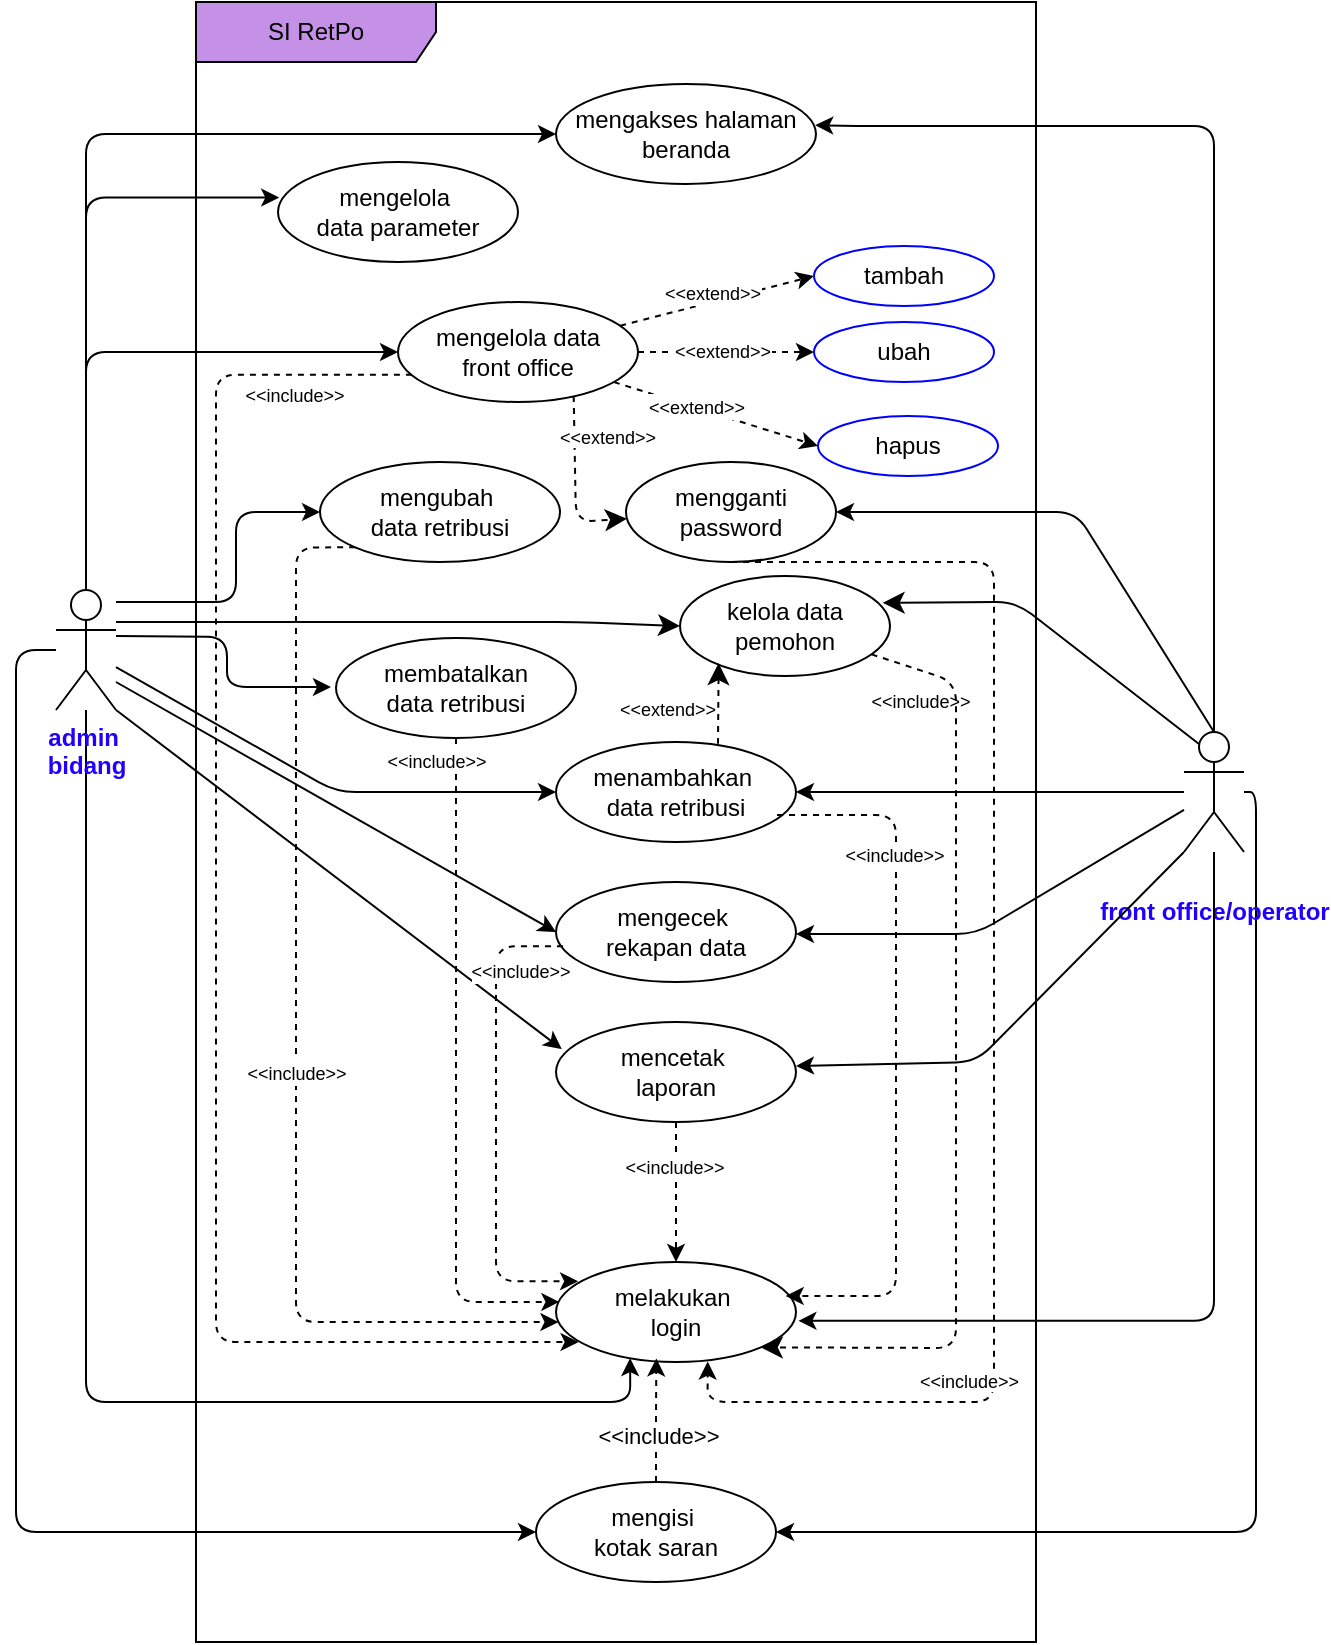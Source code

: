 <mxfile version="26.0.6" pages="3">
  <diagram name="use case" id="ukxG8gzlgrs9HhvgwXRx">
    <mxGraphModel dx="1151" dy="1673" grid="1" gridSize="10" guides="1" tooltips="1" connect="1" arrows="1" fold="1" page="1" pageScale="1" pageWidth="850" pageHeight="1100" math="0" shadow="0">
      <root>
        <mxCell id="0" />
        <mxCell id="1" parent="0" />
        <mxCell id="dq5n2X-4svsOP9GwLVwc-16" style="edgeStyle=orthogonalEdgeStyle;rounded=1;orthogonalLoop=1;jettySize=auto;html=1;curved=0;entryX=-0.021;entryY=0.49;entryDx=0;entryDy=0;entryPerimeter=0;" parent="1" target="dq5n2X-4svsOP9GwLVwc-13" edge="1">
          <mxGeometry relative="1" as="geometry">
            <mxPoint x="130" y="267.0" as="sourcePoint" />
            <mxPoint x="240" y="273" as="targetPoint" />
          </mxGeometry>
        </mxCell>
        <mxCell id="dq5n2X-4svsOP9GwLVwc-21" style="edgeStyle=orthogonalEdgeStyle;rounded=1;orthogonalLoop=1;jettySize=auto;html=1;entryX=0;entryY=0.5;entryDx=0;entryDy=0;curved=0;" parent="1" source="dq5n2X-4svsOP9GwLVwc-3" target="dq5n2X-4svsOP9GwLVwc-8" edge="1">
          <mxGeometry relative="1" as="geometry">
            <Array as="points">
              <mxPoint x="115" y="125" />
            </Array>
          </mxGeometry>
        </mxCell>
        <mxCell id="FcmRMaOT2FB6kB3QNHi_-1" style="edgeStyle=orthogonalEdgeStyle;rounded=1;orthogonalLoop=1;jettySize=auto;html=1;entryX=0.309;entryY=0.961;entryDx=0;entryDy=0;curved=0;entryPerimeter=0;" parent="1" source="dq5n2X-4svsOP9GwLVwc-3" target="dq5n2X-4svsOP9GwLVwc-6" edge="1">
          <mxGeometry relative="1" as="geometry">
            <Array as="points">
              <mxPoint x="115" y="650" />
              <mxPoint x="387" y="650" />
            </Array>
          </mxGeometry>
        </mxCell>
        <mxCell id="rb40n_2ua-qW2_mSvcrI-3" style="edgeStyle=none;curved=0;rounded=1;orthogonalLoop=1;jettySize=auto;html=1;entryX=0;entryY=0.5;entryDx=0;entryDy=0;fontSize=12;startSize=8;endSize=8;" parent="1" target="rb40n_2ua-qW2_mSvcrI-1" edge="1">
          <mxGeometry relative="1" as="geometry">
            <mxPoint x="130" y="260" as="sourcePoint" />
            <Array as="points">
              <mxPoint x="250" y="260" />
              <mxPoint x="360" y="260" />
            </Array>
          </mxGeometry>
        </mxCell>
        <mxCell id="LrQLkKAdtE5SOXrFSm7I-2" style="edgeStyle=orthogonalEdgeStyle;rounded=1;orthogonalLoop=1;jettySize=auto;html=1;entryX=0;entryY=0.5;entryDx=0;entryDy=0;curved=0;" edge="1" parent="1" source="dq5n2X-4svsOP9GwLVwc-3" target="LrQLkKAdtE5SOXrFSm7I-1">
          <mxGeometry relative="1" as="geometry">
            <Array as="points">
              <mxPoint x="115" y="16" />
            </Array>
          </mxGeometry>
        </mxCell>
        <mxCell id="K2N_YVcdnX9orJj-0vYs-2" style="edgeStyle=orthogonalEdgeStyle;rounded=1;orthogonalLoop=1;jettySize=auto;html=1;entryX=0;entryY=0.5;entryDx=0;entryDy=0;curved=0;" edge="1" parent="1" source="dq5n2X-4svsOP9GwLVwc-3" target="rqGYGgiG7egsMtWGlSAJ-1">
          <mxGeometry relative="1" as="geometry">
            <Array as="points">
              <mxPoint x="80" y="274" />
              <mxPoint x="80" y="715" />
            </Array>
          </mxGeometry>
        </mxCell>
        <mxCell id="dq5n2X-4svsOP9GwLVwc-3" value="admin&amp;nbsp;&lt;div&gt;bidang&lt;/div&gt;" style="shape=umlActor;verticalLabelPosition=bottom;verticalAlign=top;html=1;outlineConnect=0;align=center;fontStyle=1;fontColor=#2000FF;" parent="1" vertex="1">
          <mxGeometry x="100" y="244" width="30" height="60" as="geometry" />
        </mxCell>
        <mxCell id="dq5n2X-4svsOP9GwLVwc-4" value="SI RetPo" style="shape=umlFrame;whiteSpace=wrap;html=1;pointerEvents=0;fillColor=#C491E6;width=120;height=30;" parent="1" vertex="1">
          <mxGeometry x="170" y="-50" width="420" height="820" as="geometry" />
        </mxCell>
        <mxCell id="6KI5AN0sWsQQkwzKojnx-3" style="rounded=1;orthogonalLoop=1;jettySize=auto;html=1;entryX=1;entryY=0.5;entryDx=0;entryDy=0;exitX=0.5;exitY=0;exitDx=0;exitDy=0;exitPerimeter=0;jumpSize=6;" parent="1" source="dq5n2X-4svsOP9GwLVwc-5" target="6KI5AN0sWsQQkwzKojnx-1" edge="1">
          <mxGeometry relative="1" as="geometry">
            <Array as="points">
              <mxPoint x="610" y="205" />
            </Array>
          </mxGeometry>
        </mxCell>
        <mxCell id="rb40n_2ua-qW2_mSvcrI-2" style="edgeStyle=none;curved=0;rounded=1;orthogonalLoop=1;jettySize=auto;html=1;exitX=0.25;exitY=0.1;exitDx=0;exitDy=0;exitPerimeter=0;entryX=0.965;entryY=0.268;entryDx=0;entryDy=0;fontSize=12;startSize=8;endSize=8;entryPerimeter=0;" parent="1" source="dq5n2X-4svsOP9GwLVwc-5" target="rb40n_2ua-qW2_mSvcrI-1" edge="1">
          <mxGeometry relative="1" as="geometry">
            <Array as="points">
              <mxPoint x="580" y="250" />
            </Array>
          </mxGeometry>
        </mxCell>
        <mxCell id="K2N_YVcdnX9orJj-0vYs-1" style="edgeStyle=orthogonalEdgeStyle;rounded=1;orthogonalLoop=1;jettySize=auto;html=1;entryX=1;entryY=0.5;entryDx=0;entryDy=0;curved=0;" edge="1" parent="1" source="dq5n2X-4svsOP9GwLVwc-5" target="rqGYGgiG7egsMtWGlSAJ-1">
          <mxGeometry relative="1" as="geometry">
            <Array as="points">
              <mxPoint x="700" y="345" />
              <mxPoint x="700" y="715" />
            </Array>
          </mxGeometry>
        </mxCell>
        <mxCell id="dq5n2X-4svsOP9GwLVwc-5" value="&lt;h4&gt;front office/operator&lt;/h4&gt;" style="shape=umlActor;verticalLabelPosition=bottom;verticalAlign=top;html=1;outlineConnect=0;fontColor=#2000FF;" parent="1" vertex="1">
          <mxGeometry x="664" y="315" width="30" height="60" as="geometry" />
        </mxCell>
        <mxCell id="dq5n2X-4svsOP9GwLVwc-6" value="melakukan&amp;nbsp;&lt;div&gt;login&lt;/div&gt;" style="ellipse;whiteSpace=wrap;html=1;shadow=0;" parent="1" vertex="1">
          <mxGeometry x="350" y="580" width="120" height="50" as="geometry" />
        </mxCell>
        <mxCell id="dq5n2X-4svsOP9GwLVwc-7" value="menambahkan&amp;nbsp;&lt;div&gt;data retribusi&lt;/div&gt;" style="ellipse;whiteSpace=wrap;html=1;shadow=0;" parent="1" vertex="1">
          <mxGeometry x="350" y="320" width="120" height="50" as="geometry" />
        </mxCell>
        <mxCell id="dq5n2X-4svsOP9GwLVwc-28" style="rounded=0;orthogonalLoop=1;jettySize=auto;html=1;entryX=0;entryY=0.5;entryDx=0;entryDy=0;dashed=1;" parent="1" source="dq5n2X-4svsOP9GwLVwc-8" target="dq5n2X-4svsOP9GwLVwc-9" edge="1">
          <mxGeometry relative="1" as="geometry" />
        </mxCell>
        <mxCell id="dq5n2X-4svsOP9GwLVwc-29" style="edgeStyle=orthogonalEdgeStyle;rounded=0;orthogonalLoop=1;jettySize=auto;html=1;entryX=0;entryY=0.5;entryDx=0;entryDy=0;dashed=1;" parent="1" source="dq5n2X-4svsOP9GwLVwc-8" target="dq5n2X-4svsOP9GwLVwc-10" edge="1">
          <mxGeometry relative="1" as="geometry" />
        </mxCell>
        <mxCell id="dq5n2X-4svsOP9GwLVwc-30" style="rounded=0;orthogonalLoop=1;jettySize=auto;html=1;entryX=0;entryY=0.5;entryDx=0;entryDy=0;dashed=1;" parent="1" source="dq5n2X-4svsOP9GwLVwc-8" target="dq5n2X-4svsOP9GwLVwc-11" edge="1">
          <mxGeometry relative="1" as="geometry" />
        </mxCell>
        <mxCell id="rb40n_2ua-qW2_mSvcrI-9" style="edgeStyle=none;curved=0;rounded=1;orthogonalLoop=1;jettySize=auto;html=1;fontSize=12;startSize=8;endSize=8;dashed=1;exitX=0.732;exitY=0.939;exitDx=0;exitDy=0;exitPerimeter=0;" parent="1" source="dq5n2X-4svsOP9GwLVwc-8" target="6KI5AN0sWsQQkwzKojnx-1" edge="1">
          <mxGeometry relative="1" as="geometry">
            <Array as="points">
              <mxPoint x="360" y="210" />
            </Array>
          </mxGeometry>
        </mxCell>
        <mxCell id="dq5n2X-4svsOP9GwLVwc-8" value="mengelola data&lt;div&gt;front office&lt;/div&gt;" style="ellipse;whiteSpace=wrap;html=1;shadow=0;" parent="1" vertex="1">
          <mxGeometry x="271" y="100" width="120" height="50" as="geometry" />
        </mxCell>
        <mxCell id="dq5n2X-4svsOP9GwLVwc-9" value="tambah" style="ellipse;whiteSpace=wrap;html=1;strokeColor=#0000FF;shadow=0;" parent="1" vertex="1">
          <mxGeometry x="479" y="72" width="90" height="30" as="geometry" />
        </mxCell>
        <mxCell id="dq5n2X-4svsOP9GwLVwc-10" value="ubah" style="ellipse;whiteSpace=wrap;html=1;strokeColor=#0000FF;shadow=0;" parent="1" vertex="1">
          <mxGeometry x="479" y="110" width="90" height="30" as="geometry" />
        </mxCell>
        <mxCell id="dq5n2X-4svsOP9GwLVwc-11" value="hapus" style="ellipse;whiteSpace=wrap;html=1;strokeColor=#0000FF;shadow=0;" parent="1" vertex="1">
          <mxGeometry x="481" y="157" width="90" height="30" as="geometry" />
        </mxCell>
        <mxCell id="dq5n2X-4svsOP9GwLVwc-12" value="mengubah&amp;nbsp;&lt;div&gt;data retribusi&lt;/div&gt;" style="ellipse;whiteSpace=wrap;html=1;shadow=0;" parent="1" vertex="1">
          <mxGeometry x="232" y="180" width="120" height="50" as="geometry" />
        </mxCell>
        <mxCell id="dq5n2X-4svsOP9GwLVwc-38" style="edgeStyle=orthogonalEdgeStyle;rounded=1;orthogonalLoop=1;jettySize=auto;html=1;entryX=0.014;entryY=0.399;entryDx=0;entryDy=0;curved=0;dashed=1;entryPerimeter=0;" parent="1" source="dq5n2X-4svsOP9GwLVwc-13" target="dq5n2X-4svsOP9GwLVwc-6" edge="1">
          <mxGeometry relative="1" as="geometry">
            <Array as="points">
              <mxPoint x="300" y="600" />
            </Array>
          </mxGeometry>
        </mxCell>
        <mxCell id="dq5n2X-4svsOP9GwLVwc-13" value="membatalkan&lt;div&gt;data retribusi&lt;/div&gt;" style="ellipse;whiteSpace=wrap;html=1;shadow=0;" parent="1" vertex="1">
          <mxGeometry x="240" y="268" width="120" height="50" as="geometry" />
        </mxCell>
        <mxCell id="dq5n2X-4svsOP9GwLVwc-14" value="&lt;div&gt;mengecek&amp;nbsp;&lt;/div&gt;&lt;div&gt;rekapan data&lt;/div&gt;" style="ellipse;whiteSpace=wrap;html=1;shadow=0;" parent="1" vertex="1">
          <mxGeometry x="350" y="390" width="120" height="50" as="geometry" />
        </mxCell>
        <mxCell id="dq5n2X-4svsOP9GwLVwc-31" style="edgeStyle=orthogonalEdgeStyle;rounded=0;orthogonalLoop=1;jettySize=auto;html=1;dashed=1;" parent="1" source="dq5n2X-4svsOP9GwLVwc-15" target="dq5n2X-4svsOP9GwLVwc-6" edge="1">
          <mxGeometry relative="1" as="geometry" />
        </mxCell>
        <mxCell id="dq5n2X-4svsOP9GwLVwc-32" value="&lt;font style=&quot;font-size: 9px;&quot;&gt;&amp;lt;&amp;lt;include&amp;gt;&amp;gt;&lt;/font&gt;" style="edgeLabel;html=1;align=center;verticalAlign=middle;resizable=0;points=[];" parent="dq5n2X-4svsOP9GwLVwc-31" vertex="1" connectable="0">
          <mxGeometry x="-0.291" y="-1" relative="1" as="geometry">
            <mxPoint y="-3" as="offset" />
          </mxGeometry>
        </mxCell>
        <mxCell id="dq5n2X-4svsOP9GwLVwc-15" value="mencetak&amp;nbsp;&lt;div&gt;laporan&lt;/div&gt;" style="ellipse;whiteSpace=wrap;html=1;shadow=0;" parent="1" vertex="1">
          <mxGeometry x="350" y="460" width="120" height="50" as="geometry" />
        </mxCell>
        <mxCell id="dq5n2X-4svsOP9GwLVwc-19" value="" style="endArrow=classic;html=1;rounded=1;" parent="1" source="dq5n2X-4svsOP9GwLVwc-5" target="dq5n2X-4svsOP9GwLVwc-7" edge="1">
          <mxGeometry width="50" height="50" relative="1" as="geometry">
            <mxPoint x="510" y="330" as="sourcePoint" />
            <mxPoint x="560" y="280" as="targetPoint" />
            <Array as="points">
              <mxPoint x="630" y="345" />
            </Array>
          </mxGeometry>
        </mxCell>
        <mxCell id="dq5n2X-4svsOP9GwLVwc-20" style="edgeStyle=orthogonalEdgeStyle;rounded=1;orthogonalLoop=1;jettySize=auto;html=1;curved=0;entryX=0;entryY=0.5;entryDx=0;entryDy=0;" parent="1" source="dq5n2X-4svsOP9GwLVwc-3" target="dq5n2X-4svsOP9GwLVwc-12" edge="1">
          <mxGeometry relative="1" as="geometry">
            <mxPoint x="140" y="250" as="sourcePoint" />
            <mxPoint x="250" y="285" as="targetPoint" />
            <Array as="points">
              <mxPoint x="190" y="250" />
              <mxPoint x="190" y="205" />
            </Array>
          </mxGeometry>
        </mxCell>
        <mxCell id="dq5n2X-4svsOP9GwLVwc-23" value="" style="endArrow=classic;html=1;rounded=1;entryX=0;entryY=0.5;entryDx=0;entryDy=0;" parent="1" source="dq5n2X-4svsOP9GwLVwc-3" target="dq5n2X-4svsOP9GwLVwc-7" edge="1">
          <mxGeometry width="50" height="50" relative="1" as="geometry">
            <mxPoint x="130" y="290" as="sourcePoint" />
            <mxPoint x="-100" y="352" as="targetPoint" />
            <Array as="points">
              <mxPoint x="240" y="345" />
            </Array>
          </mxGeometry>
        </mxCell>
        <mxCell id="dq5n2X-4svsOP9GwLVwc-24" value="" style="endArrow=classic;html=1;rounded=1;entryX=0;entryY=0.5;entryDx=0;entryDy=0;" parent="1" target="dq5n2X-4svsOP9GwLVwc-14" edge="1">
          <mxGeometry width="50" height="50" relative="1" as="geometry">
            <mxPoint x="130" y="290" as="sourcePoint" />
            <mxPoint x="350" y="362" as="targetPoint" />
            <Array as="points" />
          </mxGeometry>
        </mxCell>
        <mxCell id="dq5n2X-4svsOP9GwLVwc-25" value="" style="endArrow=classic;html=1;rounded=1;" parent="1" source="dq5n2X-4svsOP9GwLVwc-5" edge="1">
          <mxGeometry width="50" height="50" relative="1" as="geometry">
            <mxPoint x="700" y="354" as="sourcePoint" />
            <mxPoint x="470" y="416" as="targetPoint" />
            <Array as="points">
              <mxPoint x="560" y="416" />
            </Array>
          </mxGeometry>
        </mxCell>
        <mxCell id="dq5n2X-4svsOP9GwLVwc-26" value="" style="endArrow=classic;html=1;rounded=1;entryX=0.024;entryY=0.271;entryDx=0;entryDy=0;entryPerimeter=0;exitX=1;exitY=1;exitDx=0;exitDy=0;exitPerimeter=0;" parent="1" source="dq5n2X-4svsOP9GwLVwc-3" target="dq5n2X-4svsOP9GwLVwc-15" edge="1">
          <mxGeometry width="50" height="50" relative="1" as="geometry">
            <mxPoint x="140" y="310" as="sourcePoint" />
            <mxPoint x="360" y="425" as="targetPoint" />
            <Array as="points" />
          </mxGeometry>
        </mxCell>
        <mxCell id="dq5n2X-4svsOP9GwLVwc-27" value="" style="endArrow=classic;html=1;rounded=1;exitX=0;exitY=1;exitDx=0;exitDy=0;exitPerimeter=0;" parent="1" source="dq5n2X-4svsOP9GwLVwc-5" edge="1">
          <mxGeometry width="50" height="50" relative="1" as="geometry">
            <mxPoint x="700" y="420" as="sourcePoint" />
            <mxPoint x="470" y="482" as="targetPoint" />
            <Array as="points">
              <mxPoint x="560" y="480" />
            </Array>
          </mxGeometry>
        </mxCell>
        <mxCell id="dq5n2X-4svsOP9GwLVwc-33" style="edgeStyle=elbowEdgeStyle;rounded=1;orthogonalLoop=1;jettySize=auto;html=1;dashed=1;exitX=0.921;exitY=0.757;exitDx=0;exitDy=0;exitPerimeter=0;entryX=0.957;entryY=0.34;entryDx=0;entryDy=0;entryPerimeter=0;" parent="1" target="dq5n2X-4svsOP9GwLVwc-6" edge="1">
          <mxGeometry relative="1" as="geometry">
            <mxPoint x="460.52" y="356.55" as="sourcePoint" />
            <mxPoint x="445.64" y="580.0" as="targetPoint" />
            <Array as="points">
              <mxPoint x="520" y="480.01" />
            </Array>
          </mxGeometry>
        </mxCell>
        <mxCell id="dq5n2X-4svsOP9GwLVwc-34" value="&lt;font style=&quot;font-size: 9px;&quot;&gt;&amp;lt;&amp;lt;include&amp;gt;&amp;gt;&lt;/font&gt;" style="edgeLabel;html=1;align=center;verticalAlign=middle;resizable=0;points=[];" parent="dq5n2X-4svsOP9GwLVwc-33" vertex="1" connectable="0">
          <mxGeometry x="-0.291" y="-1" relative="1" as="geometry">
            <mxPoint y="-47" as="offset" />
          </mxGeometry>
        </mxCell>
        <mxCell id="dq5n2X-4svsOP9GwLVwc-36" style="edgeStyle=elbowEdgeStyle;rounded=1;orthogonalLoop=1;jettySize=auto;html=1;dashed=1;exitX=0.029;exitY=0.643;exitDx=0;exitDy=0;exitPerimeter=0;entryX=0.092;entryY=0.193;entryDx=0;entryDy=0;entryPerimeter=0;" parent="1" source="dq5n2X-4svsOP9GwLVwc-14" target="dq5n2X-4svsOP9GwLVwc-6" edge="1">
          <mxGeometry relative="1" as="geometry">
            <mxPoint x="470.52" y="366.55" as="sourcePoint" />
            <mxPoint x="480" y="615" as="targetPoint" />
            <Array as="points">
              <mxPoint x="320" y="510" />
            </Array>
          </mxGeometry>
        </mxCell>
        <mxCell id="dq5n2X-4svsOP9GwLVwc-37" value="&lt;font style=&quot;font-size: 9px;&quot;&gt;&amp;lt;&amp;lt;include&amp;gt;&amp;gt;&lt;/font&gt;" style="edgeLabel;html=1;align=center;verticalAlign=middle;resizable=0;points=[];" parent="dq5n2X-4svsOP9GwLVwc-36" vertex="1" connectable="0">
          <mxGeometry x="-0.291" y="-1" relative="1" as="geometry">
            <mxPoint x="13" y="-41" as="offset" />
          </mxGeometry>
        </mxCell>
        <mxCell id="dq5n2X-4svsOP9GwLVwc-39" style="edgeStyle=orthogonalEdgeStyle;rounded=1;orthogonalLoop=1;jettySize=auto;html=1;exitX=0;exitY=1;exitDx=0;exitDy=0;curved=0;dashed=1;" parent="1" source="dq5n2X-4svsOP9GwLVwc-12" target="dq5n2X-4svsOP9GwLVwc-6" edge="1">
          <mxGeometry relative="1" as="geometry">
            <Array as="points">
              <mxPoint x="220" y="223" />
              <mxPoint x="220" y="610" />
            </Array>
          </mxGeometry>
        </mxCell>
        <mxCell id="dq5n2X-4svsOP9GwLVwc-40" value="&lt;font style=&quot;font-size: 9px;&quot;&gt;&amp;lt;&amp;lt;include&amp;gt;&amp;gt;&lt;/font&gt;" style="edgeLabel;html=1;align=center;verticalAlign=middle;resizable=0;points=[];" parent="1" vertex="1" connectable="0">
          <mxGeometry x="290" y="328.997" as="geometry" />
        </mxCell>
        <mxCell id="dq5n2X-4svsOP9GwLVwc-41" value="&lt;font style=&quot;font-size: 9px;&quot;&gt;&amp;lt;&amp;lt;include&amp;gt;&amp;gt;&lt;/font&gt;" style="edgeLabel;html=1;align=center;verticalAlign=middle;resizable=0;points=[];" parent="1" vertex="1" connectable="0">
          <mxGeometry x="220" y="484.997" as="geometry" />
        </mxCell>
        <mxCell id="dq5n2X-4svsOP9GwLVwc-42" style="edgeStyle=orthogonalEdgeStyle;rounded=1;orthogonalLoop=1;jettySize=auto;html=1;exitX=0.058;exitY=0.727;exitDx=0;exitDy=0;curved=0;dashed=1;exitPerimeter=0;entryX=0.094;entryY=0.795;entryDx=0;entryDy=0;entryPerimeter=0;" parent="1" source="dq5n2X-4svsOP9GwLVwc-8" target="dq5n2X-4svsOP9GwLVwc-6" edge="1">
          <mxGeometry relative="1" as="geometry">
            <mxPoint x="267" y="232" as="sourcePoint" />
            <mxPoint x="372" y="630" as="targetPoint" />
            <Array as="points">
              <mxPoint x="180" y="136" />
              <mxPoint x="180" y="620" />
              <mxPoint x="361" y="620" />
            </Array>
          </mxGeometry>
        </mxCell>
        <mxCell id="dq5n2X-4svsOP9GwLVwc-43" value="&lt;font style=&quot;font-size: 9px;&quot;&gt;&amp;lt;&amp;lt;include&amp;gt;&amp;gt;&lt;/font&gt;" style="edgeLabel;html=1;align=center;verticalAlign=middle;resizable=0;points=[];" parent="1" vertex="1" connectable="0">
          <mxGeometry x="211" y="436.997" as="geometry">
            <mxPoint x="8" y="-291" as="offset" />
          </mxGeometry>
        </mxCell>
        <mxCell id="dq5n2X-4svsOP9GwLVwc-44" value="&lt;font style=&quot;font-size: 9px;&quot;&gt;&amp;lt;&amp;lt;extend&amp;gt;&amp;gt;&lt;/font&gt;" style="edgeLabel;html=1;align=center;verticalAlign=middle;resizable=0;points=[];" parent="1" vertex="1" connectable="0">
          <mxGeometry x="412" y="442.997" as="geometry">
            <mxPoint x="8" y="-291" as="offset" />
          </mxGeometry>
        </mxCell>
        <mxCell id="dq5n2X-4svsOP9GwLVwc-45" value="&lt;font style=&quot;font-size: 9px;&quot;&gt;&amp;lt;&amp;lt;extend&amp;gt;&amp;gt;&lt;/font&gt;" style="edgeLabel;html=1;align=center;verticalAlign=middle;resizable=0;points=[];" parent="1" vertex="1" connectable="0">
          <mxGeometry x="420" y="385.997" as="geometry">
            <mxPoint x="8" y="-291" as="offset" />
          </mxGeometry>
        </mxCell>
        <mxCell id="dq5n2X-4svsOP9GwLVwc-46" value="&lt;font style=&quot;font-size: 9px;&quot;&gt;&amp;lt;&amp;lt;extend&amp;gt;&amp;gt;&lt;/font&gt;" style="edgeLabel;html=1;align=center;verticalAlign=middle;resizable=0;points=[];" parent="1" vertex="1" connectable="0">
          <mxGeometry x="425" y="414.997" as="geometry">
            <mxPoint x="8" y="-291" as="offset" />
          </mxGeometry>
        </mxCell>
        <mxCell id="FcmRMaOT2FB6kB3QNHi_-2" style="edgeStyle=orthogonalEdgeStyle;rounded=1;orthogonalLoop=1;jettySize=auto;html=1;curved=0;entryX=1.01;entryY=0.588;entryDx=0;entryDy=0;entryPerimeter=0;" parent="1" source="dq5n2X-4svsOP9GwLVwc-5" target="dq5n2X-4svsOP9GwLVwc-6" edge="1">
          <mxGeometry relative="1" as="geometry">
            <Array as="points">
              <mxPoint x="679" y="609" />
            </Array>
          </mxGeometry>
        </mxCell>
        <mxCell id="6KI5AN0sWsQQkwzKojnx-1" value="mengganti password" style="ellipse;whiteSpace=wrap;html=1;shadow=0;" parent="1" vertex="1">
          <mxGeometry x="385" y="180" width="105" height="50" as="geometry" />
        </mxCell>
        <mxCell id="6KI5AN0sWsQQkwzKojnx-4" style="edgeStyle=orthogonalEdgeStyle;rounded=1;orthogonalLoop=1;jettySize=auto;html=1;curved=0;dashed=1;entryX=0.632;entryY=0.995;entryDx=0;entryDy=0;entryPerimeter=0;" parent="1" source="6KI5AN0sWsQQkwzKojnx-1" target="dq5n2X-4svsOP9GwLVwc-6" edge="1">
          <mxGeometry relative="1" as="geometry">
            <Array as="points">
              <mxPoint x="569" y="230" />
              <mxPoint x="569" y="650" />
              <mxPoint x="426" y="650" />
            </Array>
            <mxPoint x="494.905" y="230.0" as="sourcePoint" />
            <mxPoint x="479" y="620.4" as="targetPoint" />
          </mxGeometry>
        </mxCell>
        <mxCell id="6KI5AN0sWsQQkwzKojnx-5" value="&lt;span style=&quot;font-size: 9px;&quot;&gt;&amp;lt;&amp;lt;include&amp;gt;&amp;gt;&lt;/span&gt;" style="edgeLabel;html=1;align=center;verticalAlign=middle;resizable=0;points=[];" parent="1" vertex="1" connectable="0">
          <mxGeometry x="537.0" y="303.002" as="geometry">
            <mxPoint x="-5" y="-4" as="offset" />
          </mxGeometry>
        </mxCell>
        <mxCell id="rb40n_2ua-qW2_mSvcrI-12" style="edgeStyle=none;curved=0;rounded=1;orthogonalLoop=1;jettySize=auto;html=1;entryX=1;entryY=1;entryDx=0;entryDy=0;fontSize=12;startSize=8;endSize=8;dashed=1;" parent="1" source="rb40n_2ua-qW2_mSvcrI-1" target="dq5n2X-4svsOP9GwLVwc-6" edge="1">
          <mxGeometry relative="1" as="geometry">
            <Array as="points">
              <mxPoint x="550" y="290" />
              <mxPoint x="550" y="623" />
            </Array>
          </mxGeometry>
        </mxCell>
        <mxCell id="rb40n_2ua-qW2_mSvcrI-1" value="kelola data&lt;div&gt;pemohon&lt;/div&gt;" style="ellipse;whiteSpace=wrap;html=1;shadow=0;" parent="1" vertex="1">
          <mxGeometry x="412" y="237" width="105" height="50" as="geometry" />
        </mxCell>
        <mxCell id="rb40n_2ua-qW2_mSvcrI-4" style="edgeStyle=none;curved=1;rounded=0;orthogonalLoop=1;jettySize=auto;html=1;entryX=0.184;entryY=0.871;entryDx=0;entryDy=0;entryPerimeter=0;fontSize=12;startSize=8;endSize=8;dashed=1;exitX=0.675;exitY=0.018;exitDx=0;exitDy=0;exitPerimeter=0;" parent="1" source="dq5n2X-4svsOP9GwLVwc-7" target="rb40n_2ua-qW2_mSvcrI-1" edge="1">
          <mxGeometry relative="1" as="geometry">
            <mxPoint x="417.324" y="324.187" as="sourcePoint" />
            <mxPoint x="430.375" y="281.1" as="targetPoint" />
          </mxGeometry>
        </mxCell>
        <mxCell id="rb40n_2ua-qW2_mSvcrI-5" value="&lt;span style=&quot;color: rgb(0, 0, 0); font-family: Helvetica; font-size: 9px; font-style: normal; font-variant-ligatures: normal; font-variant-caps: normal; font-weight: 400; letter-spacing: normal; orphans: 2; text-align: center; text-indent: 0px; text-transform: none; widows: 2; word-spacing: 0px; -webkit-text-stroke-width: 0px; white-space: nowrap; background-color: rgb(255, 255, 255); text-decoration-thickness: initial; text-decoration-style: initial; text-decoration-color: initial; display: inline !important; float: none;&quot;&gt;&amp;lt;&amp;lt;extend&amp;gt;&amp;gt;&lt;/span&gt;" style="text;whiteSpace=wrap;html=1;" parent="1" vertex="1">
          <mxGeometry x="380" y="289" width="60" height="27" as="geometry" />
        </mxCell>
        <mxCell id="rb40n_2ua-qW2_mSvcrI-7" value="&lt;span style=&quot;color: rgb(0, 0, 0); font-family: Helvetica; font-size: 9px; font-style: normal; font-variant-ligatures: normal; font-variant-caps: normal; font-weight: 400; letter-spacing: normal; orphans: 2; text-align: center; text-indent: 0px; text-transform: none; widows: 2; word-spacing: 0px; -webkit-text-stroke-width: 0px; white-space: nowrap; background-color: rgb(255, 255, 255); text-decoration-thickness: initial; text-decoration-style: initial; text-decoration-color: initial; display: inline !important; float: none;&quot;&gt;&amp;lt;&amp;lt;include&amp;gt;&amp;gt;&lt;/span&gt;" style="text;whiteSpace=wrap;html=1;" parent="1" vertex="1">
          <mxGeometry x="530" y="625" width="50" height="10" as="geometry" />
        </mxCell>
        <mxCell id="rb40n_2ua-qW2_mSvcrI-11" value="&lt;span style=&quot;color: rgb(0, 0, 0); font-family: Helvetica; font-size: 9px; font-style: normal; font-variant-ligatures: normal; font-variant-caps: normal; font-weight: 400; letter-spacing: normal; orphans: 2; text-align: center; text-indent: 0px; text-transform: none; widows: 2; word-spacing: 0px; -webkit-text-stroke-width: 0px; white-space: nowrap; background-color: rgb(255, 255, 255); text-decoration-thickness: initial; text-decoration-style: initial; text-decoration-color: initial; display: inline !important; float: none;&quot;&gt;&amp;lt;&amp;lt;extend&amp;gt;&amp;gt;&lt;/span&gt;" style="text;whiteSpace=wrap;html=1;" parent="1" vertex="1">
          <mxGeometry x="350" y="153" width="60" height="27" as="geometry" />
        </mxCell>
        <mxCell id="eTvObXC_AzbHseTv6Wr1-1" value="mengelola&amp;nbsp;&lt;div&gt;data&amp;nbsp;&lt;span style=&quot;background-color: transparent; color: light-dark(rgb(0, 0, 0), rgb(255, 255, 255));&quot;&gt;parameter&lt;/span&gt;&lt;/div&gt;" style="ellipse;whiteSpace=wrap;html=1;shadow=0;" vertex="1" parent="1">
          <mxGeometry x="211" y="30" width="120" height="50" as="geometry" />
        </mxCell>
        <mxCell id="eTvObXC_AzbHseTv6Wr1-2" style="edgeStyle=orthogonalEdgeStyle;rounded=1;orthogonalLoop=1;jettySize=auto;html=1;exitX=0.5;exitY=0;exitDx=0;exitDy=0;exitPerimeter=0;entryX=0.005;entryY=0.356;entryDx=0;entryDy=0;entryPerimeter=0;curved=0;" edge="1" parent="1" source="dq5n2X-4svsOP9GwLVwc-3" target="eTvObXC_AzbHseTv6Wr1-1">
          <mxGeometry relative="1" as="geometry" />
        </mxCell>
        <mxCell id="LrQLkKAdtE5SOXrFSm7I-1" value="mengakses halaman beranda" style="ellipse;whiteSpace=wrap;html=1;shadow=0;" vertex="1" parent="1">
          <mxGeometry x="350" y="-9" width="130" height="50" as="geometry" />
        </mxCell>
        <mxCell id="LrQLkKAdtE5SOXrFSm7I-3" style="edgeStyle=orthogonalEdgeStyle;rounded=1;orthogonalLoop=1;jettySize=auto;html=1;entryX=0.997;entryY=0.412;entryDx=0;entryDy=0;entryPerimeter=0;curved=0;" edge="1" parent="1" source="dq5n2X-4svsOP9GwLVwc-5" target="LrQLkKAdtE5SOXrFSm7I-1">
          <mxGeometry relative="1" as="geometry">
            <Array as="points">
              <mxPoint x="679" y="12" />
              <mxPoint x="500" y="12" />
            </Array>
          </mxGeometry>
        </mxCell>
        <mxCell id="rqGYGgiG7egsMtWGlSAJ-1" value="mengisi&amp;nbsp;&lt;div&gt;kotak saran&lt;/div&gt;" style="ellipse;whiteSpace=wrap;html=1;shadow=0;" vertex="1" parent="1">
          <mxGeometry x="340" y="690" width="120" height="50" as="geometry" />
        </mxCell>
        <mxCell id="rqGYGgiG7egsMtWGlSAJ-2" style="edgeStyle=orthogonalEdgeStyle;rounded=0;orthogonalLoop=1;jettySize=auto;html=1;entryX=0.418;entryY=0.964;entryDx=0;entryDy=0;entryPerimeter=0;dashed=1;" edge="1" parent="1" source="rqGYGgiG7egsMtWGlSAJ-1" target="dq5n2X-4svsOP9GwLVwc-6">
          <mxGeometry relative="1" as="geometry" />
        </mxCell>
        <mxCell id="rqGYGgiG7egsMtWGlSAJ-3" value="&amp;lt;&amp;lt;include&amp;gt;&amp;gt;" style="edgeLabel;html=1;align=center;verticalAlign=middle;resizable=0;points=[];" vertex="1" connectable="0" parent="rqGYGgiG7egsMtWGlSAJ-2">
          <mxGeometry x="-0.206" y="-1" relative="1" as="geometry">
            <mxPoint y="1" as="offset" />
          </mxGeometry>
        </mxCell>
      </root>
    </mxGraphModel>
  </diagram>
  <diagram id="YjW7AD87J3cKyNsbQVYq" name="bpmn">
    <mxGraphModel dx="901" dy="492" grid="1" gridSize="10" guides="1" tooltips="1" connect="1" arrows="1" fold="1" page="1" pageScale="1" pageWidth="1169" pageHeight="827" math="0" shadow="0">
      <root>
        <mxCell id="0" />
        <mxCell id="1" parent="0" />
        <mxCell id="PzXRuTa8uYMyeLOgMuWR-1" value="melakukan login" style="swimlane;html=1;childLayout=stackLayout;resizeParent=1;resizeParentMax=0;horizontal=0;startSize=20;horizontalStack=0;fontSize=10;" parent="1" vertex="1">
          <mxGeometry x="50" y="50" width="970" height="300" as="geometry" />
        </mxCell>
        <mxCell id="PzXRuTa8uYMyeLOgMuWR-2" value="" style="edgeStyle=orthogonalEdgeStyle;rounded=0;orthogonalLoop=1;jettySize=auto;html=1;endArrow=classic;endFill=1;" parent="PzXRuTa8uYMyeLOgMuWR-1" source="PzXRuTa8uYMyeLOgMuWR-6" target="PzXRuTa8uYMyeLOgMuWR-11" edge="1">
          <mxGeometry relative="1" as="geometry" />
        </mxCell>
        <mxCell id="PzXRuTa8uYMyeLOgMuWR-3" value="admin / front office" style="swimlane;html=1;startSize=20;horizontal=0;" parent="PzXRuTa8uYMyeLOgMuWR-1" vertex="1">
          <mxGeometry x="20" width="950" height="140" as="geometry" />
        </mxCell>
        <mxCell id="PzXRuTa8uYMyeLOgMuWR-4" value="" style="edgeStyle=orthogonalEdgeStyle;rounded=0;orthogonalLoop=1;jettySize=auto;html=1;" parent="PzXRuTa8uYMyeLOgMuWR-3" source="PzXRuTa8uYMyeLOgMuWR-5" target="PzXRuTa8uYMyeLOgMuWR-6" edge="1">
          <mxGeometry relative="1" as="geometry" />
        </mxCell>
        <mxCell id="PzXRuTa8uYMyeLOgMuWR-5" value="start" style="ellipse;whiteSpace=wrap;html=1;fontSize=10;" parent="PzXRuTa8uYMyeLOgMuWR-3" vertex="1">
          <mxGeometry x="40" y="40" width="40" height="40" as="geometry" />
        </mxCell>
        <mxCell id="PzXRuTa8uYMyeLOgMuWR-6" value="&lt;font style=&quot;font-size: 10px;&quot;&gt;akses halaman login&lt;/font&gt;" style="rounded=1;whiteSpace=wrap;html=1;fontFamily=Helvetica;fontSize=12;fontColor=#000000;align=center;" parent="PzXRuTa8uYMyeLOgMuWR-3" vertex="1">
          <mxGeometry x="120" y="40" width="80" height="40" as="geometry" />
        </mxCell>
        <mxCell id="PzXRuTa8uYMyeLOgMuWR-7" value="" style="edgeStyle=orthogonalEdgeStyle;rounded=0;orthogonalLoop=1;jettySize=auto;html=1;" parent="PzXRuTa8uYMyeLOgMuWR-3" source="PzXRuTa8uYMyeLOgMuWR-8" target="PzXRuTa8uYMyeLOgMuWR-9" edge="1">
          <mxGeometry relative="1" as="geometry" />
        </mxCell>
        <mxCell id="PzXRuTa8uYMyeLOgMuWR-8" value="&lt;font style=&quot;font-size: 10px;&quot;&gt;mengisi username dan password&lt;/font&gt;" style="rounded=1;whiteSpace=wrap;html=1;fontColor=#000000;" parent="PzXRuTa8uYMyeLOgMuWR-3" vertex="1">
          <mxGeometry x="230" y="40" width="90" height="40" as="geometry" />
        </mxCell>
        <mxCell id="PzXRuTa8uYMyeLOgMuWR-9" value="&lt;font style=&quot;font-size: 10px;&quot;&gt;klik&amp;nbsp;&lt;/font&gt;&lt;div&gt;&lt;font style=&quot;font-size: 10px;&quot;&gt;tombol login&lt;/font&gt;&lt;/div&gt;" style="whiteSpace=wrap;html=1;fontColor=#000000;rounded=1;" parent="PzXRuTa8uYMyeLOgMuWR-3" vertex="1">
          <mxGeometry x="360" y="37.5" width="80" height="45" as="geometry" />
        </mxCell>
        <mxCell id="PzXRuTa8uYMyeLOgMuWR-10" value="SI RetPo" style="swimlane;html=1;startSize=20;horizontal=0;" parent="PzXRuTa8uYMyeLOgMuWR-1" vertex="1">
          <mxGeometry x="20" y="140" width="950" height="160" as="geometry" />
        </mxCell>
        <mxCell id="PzXRuTa8uYMyeLOgMuWR-11" value="&lt;font style=&quot;font-size: 10px;&quot;&gt;menampilkan&amp;nbsp;&lt;/font&gt;&lt;div&gt;&lt;font style=&quot;font-size: 10px;&quot;&gt;form login&lt;/font&gt;&lt;/div&gt;" style="rounded=1;whiteSpace=wrap;html=1;fontFamily=Helvetica;fontSize=12;fontColor=#000000;align=center;" parent="PzXRuTa8uYMyeLOgMuWR-10" vertex="1">
          <mxGeometry x="110" y="50" width="100" height="40" as="geometry" />
        </mxCell>
        <mxCell id="PzXRuTa8uYMyeLOgMuWR-12" value="" style="edgeStyle=orthogonalEdgeStyle;rounded=0;orthogonalLoop=1;jettySize=auto;html=1;entryX=1;entryY=0.75;entryDx=0;entryDy=0;" parent="PzXRuTa8uYMyeLOgMuWR-10" source="PzXRuTa8uYMyeLOgMuWR-14" target="PzXRuTa8uYMyeLOgMuWR-11" edge="1">
          <mxGeometry relative="1" as="geometry">
            <mxPoint x="280" y="80" as="targetPoint" />
          </mxGeometry>
        </mxCell>
        <mxCell id="PzXRuTa8uYMyeLOgMuWR-13" value="" style="edgeStyle=orthogonalEdgeStyle;rounded=0;orthogonalLoop=1;jettySize=auto;html=1;" parent="PzXRuTa8uYMyeLOgMuWR-10" source="PzXRuTa8uYMyeLOgMuWR-14" target="PzXRuTa8uYMyeLOgMuWR-19" edge="1">
          <mxGeometry relative="1" as="geometry" />
        </mxCell>
        <mxCell id="PzXRuTa8uYMyeLOgMuWR-14" value="" style="rhombus;whiteSpace=wrap;html=1;fontColor=#000000;rounded=0;" parent="PzXRuTa8uYMyeLOgMuWR-10" vertex="1">
          <mxGeometry x="349" y="50" width="60" height="60" as="geometry" />
        </mxCell>
        <mxCell id="PzXRuTa8uYMyeLOgMuWR-15" value="&lt;font style=&quot;font-size: 7px;&quot;&gt;data login valid?&lt;/font&gt;" style="text;html=1;align=center;verticalAlign=middle;whiteSpace=wrap;rounded=0;" parent="PzXRuTa8uYMyeLOgMuWR-10" vertex="1">
          <mxGeometry x="320" y="10" width="60" height="20" as="geometry" />
        </mxCell>
        <mxCell id="PzXRuTa8uYMyeLOgMuWR-16" value="&lt;font style=&quot;font-size: 8px;&quot;&gt;tidak&lt;/font&gt;" style="text;html=1;align=center;verticalAlign=middle;whiteSpace=wrap;rounded=0;" parent="PzXRuTa8uYMyeLOgMuWR-10" vertex="1">
          <mxGeometry x="327" y="64" width="27" height="15" as="geometry" />
        </mxCell>
        <mxCell id="PzXRuTa8uYMyeLOgMuWR-17" value="&lt;font style=&quot;font-size: 8px;&quot;&gt;ya&lt;/font&gt;" style="text;html=1;align=center;verticalAlign=middle;whiteSpace=wrap;rounded=0;" parent="PzXRuTa8uYMyeLOgMuWR-10" vertex="1">
          <mxGeometry x="409" y="62.5" width="20" height="15" as="geometry" />
        </mxCell>
        <mxCell id="PzXRuTa8uYMyeLOgMuWR-18" value="menampilkan halaman admin" style="whiteSpace=wrap;html=1;fontColor=#000000;rounded=1;fontSize=10;" parent="PzXRuTa8uYMyeLOgMuWR-10" vertex="1">
          <mxGeometry x="770" y="62.5" width="80" height="40" as="geometry" />
        </mxCell>
        <mxCell id="PzXRuTa8uYMyeLOgMuWR-19" value="" style="rhombus;whiteSpace=wrap;html=1;fontColor=#000000;rounded=0;" parent="PzXRuTa8uYMyeLOgMuWR-10" vertex="1">
          <mxGeometry x="490" y="50" width="60" height="60" as="geometry" />
        </mxCell>
        <mxCell id="PzXRuTa8uYMyeLOgMuWR-20" value="" style="endArrow=classic;html=1;rounded=1;exitX=0.5;exitY=1;exitDx=0;exitDy=0;entryX=-0.022;entryY=0.62;entryDx=0;entryDy=0;entryPerimeter=0;curved=0;" parent="PzXRuTa8uYMyeLOgMuWR-10" source="PzXRuTa8uYMyeLOgMuWR-19" target="PzXRuTa8uYMyeLOgMuWR-26" edge="1">
          <mxGeometry width="50" height="50" relative="1" as="geometry">
            <mxPoint x="520" y="150" as="sourcePoint" />
            <mxPoint x="630" y="140" as="targetPoint" />
            <Array as="points">
              <mxPoint x="520" y="140" />
            </Array>
          </mxGeometry>
        </mxCell>
        <mxCell id="PzXRuTa8uYMyeLOgMuWR-21" value="&lt;font style=&quot;font-size: 8px;&quot;&gt;admin atau&amp;nbsp;&amp;nbsp;&lt;/font&gt;&lt;div&gt;&lt;font style=&quot;font-size: 8px;&quot;&gt;front office?&lt;/font&gt;&lt;/div&gt;" style="text;html=1;align=center;verticalAlign=middle;whiteSpace=wrap;rounded=0;fontSize=8;" parent="PzXRuTa8uYMyeLOgMuWR-10" vertex="1">
          <mxGeometry x="445" y="81" width="64" height="30" as="geometry" />
        </mxCell>
        <mxCell id="PzXRuTa8uYMyeLOgMuWR-22" value="end" style="ellipse;whiteSpace=wrap;html=1;fontSize=10;" parent="PzXRuTa8uYMyeLOgMuWR-10" vertex="1">
          <mxGeometry x="880" y="60" width="40" height="40" as="geometry" />
        </mxCell>
        <mxCell id="PzXRuTa8uYMyeLOgMuWR-23" value="" style="endArrow=classic;html=1;rounded=0;entryX=0;entryY=0.5;entryDx=0;entryDy=0;exitX=0.999;exitY=0.445;exitDx=0;exitDy=0;exitPerimeter=0;" parent="PzXRuTa8uYMyeLOgMuWR-10" source="PzXRuTa8uYMyeLOgMuWR-18" target="PzXRuTa8uYMyeLOgMuWR-22" edge="1">
          <mxGeometry width="50" height="50" relative="1" as="geometry">
            <mxPoint x="580" y="60" as="sourcePoint" />
            <mxPoint x="630" y="10" as="targetPoint" />
          </mxGeometry>
        </mxCell>
        <mxCell id="PzXRuTa8uYMyeLOgMuWR-24" value="&lt;font style=&quot;font-size: 8px;&quot;&gt;admin&lt;/font&gt;" style="text;html=1;align=center;verticalAlign=middle;whiteSpace=wrap;rounded=0;fontSize=8;" parent="PzXRuTa8uYMyeLOgMuWR-10" vertex="1">
          <mxGeometry x="565" y="7" width="60" height="15" as="geometry" />
        </mxCell>
        <mxCell id="PzXRuTa8uYMyeLOgMuWR-25" value="login sebagai admin bidang" style="whiteSpace=wrap;html=1;fontColor=#000000;rounded=1;fontSize=10;" parent="PzXRuTa8uYMyeLOgMuWR-10" vertex="1">
          <mxGeometry x="633" y="7" width="80" height="40" as="geometry" />
        </mxCell>
        <mxCell id="PzXRuTa8uYMyeLOgMuWR-26" value="login sebagai front office" style="whiteSpace=wrap;html=1;fontColor=#000000;rounded=1;fontSize=10;" parent="PzXRuTa8uYMyeLOgMuWR-10" vertex="1">
          <mxGeometry x="633" y="116" width="80" height="40" as="geometry" />
        </mxCell>
        <mxCell id="PzXRuTa8uYMyeLOgMuWR-27" value="" style="endArrow=classic;html=1;rounded=1;exitX=0.5;exitY=0;exitDx=0;exitDy=0;curved=0;entryX=0.001;entryY=0.352;entryDx=0;entryDy=0;entryPerimeter=0;" parent="PzXRuTa8uYMyeLOgMuWR-10" source="PzXRuTa8uYMyeLOgMuWR-19" target="PzXRuTa8uYMyeLOgMuWR-25" edge="1">
          <mxGeometry width="50" height="50" relative="1" as="geometry">
            <mxPoint x="522" y="-5" as="sourcePoint" />
            <mxPoint x="630" y="23" as="targetPoint" />
            <Array as="points">
              <mxPoint x="520" y="20" />
            </Array>
          </mxGeometry>
        </mxCell>
        <mxCell id="PzXRuTa8uYMyeLOgMuWR-28" value="&lt;font style=&quot;font-size: 8px;&quot;&gt;front office&lt;/font&gt;" style="text;html=1;align=center;verticalAlign=middle;whiteSpace=wrap;rounded=0;fontSize=8;" parent="PzXRuTa8uYMyeLOgMuWR-10" vertex="1">
          <mxGeometry x="567" y="124.5" width="60" height="15" as="geometry" />
        </mxCell>
        <mxCell id="PzXRuTa8uYMyeLOgMuWR-29" value="" style="endArrow=classic;html=1;rounded=1;entryX=0.5;entryY=0;entryDx=0;entryDy=0;exitX=1;exitY=0.5;exitDx=0;exitDy=0;curved=0;" parent="PzXRuTa8uYMyeLOgMuWR-10" source="PzXRuTa8uYMyeLOgMuWR-25" target="PzXRuTa8uYMyeLOgMuWR-18" edge="1">
          <mxGeometry width="50" height="50" relative="1" as="geometry">
            <mxPoint x="600" y="170" as="sourcePoint" />
            <mxPoint x="650" y="120" as="targetPoint" />
            <Array as="points">
              <mxPoint x="810" y="27" />
            </Array>
          </mxGeometry>
        </mxCell>
        <mxCell id="PzXRuTa8uYMyeLOgMuWR-30" value="" style="endArrow=classic;html=1;rounded=1;entryX=0.5;entryY=1;entryDx=0;entryDy=0;exitX=1.03;exitY=0.586;exitDx=0;exitDy=0;exitPerimeter=0;curved=0;" parent="PzXRuTa8uYMyeLOgMuWR-10" source="PzXRuTa8uYMyeLOgMuWR-26" target="PzXRuTa8uYMyeLOgMuWR-18" edge="1">
          <mxGeometry width="50" height="50" relative="1" as="geometry">
            <mxPoint x="600" y="170" as="sourcePoint" />
            <mxPoint x="650" y="120" as="targetPoint" />
            <Array as="points">
              <mxPoint x="810" y="140" />
            </Array>
          </mxGeometry>
        </mxCell>
        <mxCell id="PzXRuTa8uYMyeLOgMuWR-31" value="" style="edgeStyle=orthogonalEdgeStyle;rounded=1;orthogonalLoop=1;jettySize=auto;html=1;curved=0;" parent="PzXRuTa8uYMyeLOgMuWR-1" source="PzXRuTa8uYMyeLOgMuWR-11" target="PzXRuTa8uYMyeLOgMuWR-8" edge="1">
          <mxGeometry relative="1" as="geometry" />
        </mxCell>
        <mxCell id="PzXRuTa8uYMyeLOgMuWR-32" value="" style="edgeStyle=orthogonalEdgeStyle;rounded=1;orthogonalLoop=1;jettySize=auto;html=1;curved=0;" parent="PzXRuTa8uYMyeLOgMuWR-1" source="PzXRuTa8uYMyeLOgMuWR-9" target="PzXRuTa8uYMyeLOgMuWR-14" edge="1">
          <mxGeometry relative="1" as="geometry">
            <mxPoint x="400" y="160" as="targetPoint" />
            <Array as="points">
              <mxPoint x="420" y="120" />
              <mxPoint x="400" y="120" />
            </Array>
          </mxGeometry>
        </mxCell>
        <mxCell id="GfhD3Xz5B-OhdLcK-dK1-1" value="menambah data retribusi" style="swimlane;html=1;childLayout=stackLayout;resizeParent=1;resizeParentMax=0;horizontal=0;startSize=20;horizontalStack=0;fontSize=10;" parent="1" vertex="1">
          <mxGeometry x="40" y="890" width="1110" height="300" as="geometry" />
        </mxCell>
        <mxCell id="GfhD3Xz5B-OhdLcK-dK1-3" value="admin / front office" style="swimlane;html=1;startSize=20;horizontal=0;" parent="GfhD3Xz5B-OhdLcK-dK1-1" vertex="1">
          <mxGeometry x="20" width="1090" height="140" as="geometry" />
        </mxCell>
        <mxCell id="GfhD3Xz5B-OhdLcK-dK1-4" value="" style="edgeStyle=orthogonalEdgeStyle;rounded=0;orthogonalLoop=1;jettySize=auto;html=1;" parent="GfhD3Xz5B-OhdLcK-dK1-3" source="GfhD3Xz5B-OhdLcK-dK1-5" target="GfhD3Xz5B-OhdLcK-dK1-6" edge="1">
          <mxGeometry relative="1" as="geometry" />
        </mxCell>
        <mxCell id="GfhD3Xz5B-OhdLcK-dK1-5" value="start" style="ellipse;whiteSpace=wrap;html=1;fontSize=10;" parent="GfhD3Xz5B-OhdLcK-dK1-3" vertex="1">
          <mxGeometry x="40" y="40" width="40" height="40" as="geometry" />
        </mxCell>
        <mxCell id="GfhD3Xz5B-OhdLcK-dK1-6" value="&lt;font style=&quot;font-size: 10px;&quot;&gt;melakukan&amp;nbsp;&lt;/font&gt;&lt;div&gt;&lt;font style=&quot;font-size: 10px;&quot;&gt;login&lt;/font&gt;&lt;/div&gt;" style="rounded=1;whiteSpace=wrap;html=1;fontFamily=Helvetica;fontSize=12;fontColor=#000000;align=center;" parent="GfhD3Xz5B-OhdLcK-dK1-3" vertex="1">
          <mxGeometry x="111" y="40" width="80" height="40" as="geometry" />
        </mxCell>
        <mxCell id="cabN3YggVSz9ZFgIlcv0-1" value="&lt;span style=&quot;font-size: 10px;&quot;&gt;pilih menu menambah data retribusi&amp;nbsp;&lt;/span&gt;" style="rounded=1;whiteSpace=wrap;html=1;fontFamily=Helvetica;fontSize=12;fontColor=#000000;align=center;" parent="GfhD3Xz5B-OhdLcK-dK1-3" vertex="1">
          <mxGeometry x="239" y="30" width="100" height="68" as="geometry" />
        </mxCell>
        <mxCell id="cabN3YggVSz9ZFgIlcv0-2" style="edgeStyle=orthogonalEdgeStyle;rounded=0;orthogonalLoop=1;jettySize=auto;html=1;" parent="GfhD3Xz5B-OhdLcK-dK1-3" source="GfhD3Xz5B-OhdLcK-dK1-6" edge="1">
          <mxGeometry relative="1" as="geometry">
            <mxPoint x="240" y="60" as="targetPoint" />
          </mxGeometry>
        </mxCell>
        <mxCell id="GfhD3Xz5B-OhdLcK-dK1-10" value="SI RetPo" style="swimlane;html=1;startSize=20;horizontal=0;" parent="GfhD3Xz5B-OhdLcK-dK1-1" vertex="1">
          <mxGeometry x="20" y="140" width="1090" height="160" as="geometry" />
        </mxCell>
        <mxCell id="GfhD3Xz5B-OhdLcK-dK1-11" value="&lt;font style=&quot;font-size: 10px;&quot;&gt;menampilkan&amp;nbsp;&lt;/font&gt;&lt;span style=&quot;font-size: 10px; background-color: initial;&quot;&gt;form&amp;nbsp;&lt;/span&gt;&lt;div&gt;&lt;font style=&quot;font-size: 10px;&quot;&gt;tambah data retribusi&lt;/font&gt;&lt;/div&gt;" style="rounded=1;whiteSpace=wrap;html=1;fontFamily=Helvetica;fontSize=12;fontColor=#000000;align=center;" parent="GfhD3Xz5B-OhdLcK-dK1-10" vertex="1">
          <mxGeometry x="232" y="50" width="120" height="40" as="geometry" />
        </mxCell>
        <mxCell id="CkSFJg1d17copl6vnDE8-3" style="edgeStyle=orthogonalEdgeStyle;rounded=0;orthogonalLoop=1;jettySize=auto;html=1;entryX=0.472;entryY=0.085;entryDx=0;entryDy=0;entryPerimeter=0;" parent="GfhD3Xz5B-OhdLcK-dK1-1" source="cabN3YggVSz9ZFgIlcv0-1" target="GfhD3Xz5B-OhdLcK-dK1-11" edge="1">
          <mxGeometry relative="1" as="geometry" />
        </mxCell>
        <mxCell id="ZjEGa7sTNImFNYMbBXR6-1" value="mengecek rekapan data" style="swimlane;html=1;childLayout=stackLayout;resizeParent=1;resizeParentMax=0;horizontal=0;startSize=20;horizontalStack=0;fontSize=10;" parent="1" vertex="1">
          <mxGeometry x="40" y="1280" width="1110" height="300" as="geometry" />
        </mxCell>
        <mxCell id="ZjEGa7sTNImFNYMbBXR6-2" value="" style="edgeStyle=orthogonalEdgeStyle;rounded=0;orthogonalLoop=1;jettySize=auto;html=1;endArrow=classic;endFill=1;exitX=0.5;exitY=1;exitDx=0;exitDy=0;" parent="ZjEGa7sTNImFNYMbBXR6-1" source="cabN3YggVSz9ZFgIlcv0-4" target="ZjEGa7sTNImFNYMbBXR6-18" edge="1">
          <mxGeometry relative="1" as="geometry">
            <mxPoint x="285" y="89" as="sourcePoint" />
          </mxGeometry>
        </mxCell>
        <mxCell id="ZjEGa7sTNImFNYMbBXR6-13" value="" style="edgeStyle=orthogonalEdgeStyle;rounded=1;orthogonalLoop=1;jettySize=auto;html=1;curved=0;" parent="ZjEGa7sTNImFNYMbBXR6-1" source="ZjEGa7sTNImFNYMbBXR6-18" target="ZjEGa7sTNImFNYMbBXR6-8" edge="1">
          <mxGeometry relative="1" as="geometry" />
        </mxCell>
        <mxCell id="ZjEGa7sTNImFNYMbBXR6-3" value="admin / front office" style="swimlane;html=1;startSize=20;horizontal=0;" parent="ZjEGa7sTNImFNYMbBXR6-1" vertex="1">
          <mxGeometry x="20" width="1090" height="140" as="geometry" />
        </mxCell>
        <mxCell id="ZjEGa7sTNImFNYMbBXR6-4" value="" style="edgeStyle=orthogonalEdgeStyle;rounded=0;orthogonalLoop=1;jettySize=auto;html=1;" parent="ZjEGa7sTNImFNYMbBXR6-3" source="ZjEGa7sTNImFNYMbBXR6-5" target="ZjEGa7sTNImFNYMbBXR6-6" edge="1">
          <mxGeometry relative="1" as="geometry" />
        </mxCell>
        <mxCell id="ZjEGa7sTNImFNYMbBXR6-5" value="start" style="ellipse;whiteSpace=wrap;html=1;fontSize=10;" parent="ZjEGa7sTNImFNYMbBXR6-3" vertex="1">
          <mxGeometry x="40" y="48" width="40" height="40" as="geometry" />
        </mxCell>
        <mxCell id="cabN3YggVSz9ZFgIlcv0-5" style="edgeStyle=orthogonalEdgeStyle;rounded=0;orthogonalLoop=1;jettySize=auto;html=1;entryX=0;entryY=0.5;entryDx=0;entryDy=0;" parent="ZjEGa7sTNImFNYMbBXR6-3" source="ZjEGa7sTNImFNYMbBXR6-6" target="cabN3YggVSz9ZFgIlcv0-4" edge="1">
          <mxGeometry relative="1" as="geometry" />
        </mxCell>
        <mxCell id="ZjEGa7sTNImFNYMbBXR6-6" value="&lt;font style=&quot;font-size: 10px;&quot;&gt;melakukan&amp;nbsp;&lt;/font&gt;&lt;div&gt;&lt;font style=&quot;font-size: 10px;&quot;&gt;login&lt;/font&gt;&lt;/div&gt;" style="rounded=1;whiteSpace=wrap;html=1;fontFamily=Helvetica;fontSize=12;fontColor=#000000;align=center;" parent="ZjEGa7sTNImFNYMbBXR6-3" vertex="1">
          <mxGeometry x="106" y="48" width="80" height="40" as="geometry" />
        </mxCell>
        <mxCell id="ZjEGa7sTNImFNYMbBXR6-7" value="" style="edgeStyle=orthogonalEdgeStyle;rounded=0;orthogonalLoop=1;jettySize=auto;html=1;entryX=0.015;entryY=0.492;entryDx=0;entryDy=0;entryPerimeter=0;" parent="ZjEGa7sTNImFNYMbBXR6-3" source="ZjEGa7sTNImFNYMbBXR6-8" target="zzdOkMJyCF90BAqHjT8_-1" edge="1">
          <mxGeometry relative="1" as="geometry">
            <mxPoint x="460" y="69" as="targetPoint" />
          </mxGeometry>
        </mxCell>
        <mxCell id="ZjEGa7sTNImFNYMbBXR6-8" value="&lt;font style=&quot;font-size: 10px;&quot;&gt;pilih jenis rekapan&lt;/font&gt;" style="rounded=1;whiteSpace=wrap;html=1;fontColor=#000000;" parent="ZjEGa7sTNImFNYMbBXR6-3" vertex="1">
          <mxGeometry x="352" y="49" width="70" height="40" as="geometry" />
        </mxCell>
        <mxCell id="ZjEGa7sTNImFNYMbBXR6-11" value="&lt;span style=&quot;font-size: 10px;&quot;&gt;rekapan harian&lt;/span&gt;" style="whiteSpace=wrap;html=1;fontColor=#000000;rounded=1;" parent="ZjEGa7sTNImFNYMbBXR6-3" vertex="1">
          <mxGeometry x="575" y="11" width="100" height="30" as="geometry" />
        </mxCell>
        <mxCell id="zzdOkMJyCF90BAqHjT8_-6" style="edgeStyle=orthogonalEdgeStyle;rounded=1;orthogonalLoop=1;jettySize=auto;html=1;entryX=0;entryY=0.5;entryDx=0;entryDy=0;exitX=0.5;exitY=0;exitDx=0;exitDy=0;curved=0;" parent="ZjEGa7sTNImFNYMbBXR6-3" source="zzdOkMJyCF90BAqHjT8_-1" target="ZjEGa7sTNImFNYMbBXR6-11" edge="1">
          <mxGeometry relative="1" as="geometry" />
        </mxCell>
        <mxCell id="zzdOkMJyCF90BAqHjT8_-9" value="harian" style="edgeLabel;html=1;align=center;verticalAlign=middle;resizable=0;points=[];fontSize=9;" parent="zzdOkMJyCF90BAqHjT8_-6" vertex="1" connectable="0">
          <mxGeometry x="0.001" y="1" relative="1" as="geometry">
            <mxPoint x="5" as="offset" />
          </mxGeometry>
        </mxCell>
        <mxCell id="zzdOkMJyCF90BAqHjT8_-7" style="edgeStyle=orthogonalEdgeStyle;rounded=0;orthogonalLoop=1;jettySize=auto;html=1;entryX=0;entryY=0.5;entryDx=0;entryDy=0;" parent="ZjEGa7sTNImFNYMbBXR6-3" source="zzdOkMJyCF90BAqHjT8_-1" target="zzdOkMJyCF90BAqHjT8_-4" edge="1">
          <mxGeometry relative="1" as="geometry" />
        </mxCell>
        <mxCell id="zzdOkMJyCF90BAqHjT8_-10" value="bulanan" style="edgeLabel;html=1;align=center;verticalAlign=middle;resizable=0;points=[];fontSize=9;" parent="zzdOkMJyCF90BAqHjT8_-7" vertex="1" connectable="0">
          <mxGeometry x="-0.237" relative="1" as="geometry">
            <mxPoint y="-1" as="offset" />
          </mxGeometry>
        </mxCell>
        <mxCell id="zzdOkMJyCF90BAqHjT8_-8" style="edgeStyle=orthogonalEdgeStyle;rounded=1;orthogonalLoop=1;jettySize=auto;html=1;entryX=0;entryY=0.5;entryDx=0;entryDy=0;exitX=0.5;exitY=1;exitDx=0;exitDy=0;curved=0;" parent="ZjEGa7sTNImFNYMbBXR6-3" source="zzdOkMJyCF90BAqHjT8_-1" target="zzdOkMJyCF90BAqHjT8_-5" edge="1">
          <mxGeometry relative="1" as="geometry" />
        </mxCell>
        <mxCell id="zzdOkMJyCF90BAqHjT8_-11" value="tahunan" style="edgeLabel;html=1;align=center;verticalAlign=middle;resizable=0;points=[];fontSize=9;" parent="zzdOkMJyCF90BAqHjT8_-8" vertex="1" connectable="0">
          <mxGeometry x="-0.048" y="1" relative="1" as="geometry">
            <mxPoint x="13" as="offset" />
          </mxGeometry>
        </mxCell>
        <mxCell id="zzdOkMJyCF90BAqHjT8_-1" value="" style="rhombus;whiteSpace=wrap;html=1;" parent="ZjEGa7sTNImFNYMbBXR6-3" vertex="1">
          <mxGeometry x="465" y="49" width="50" height="40" as="geometry" />
        </mxCell>
        <mxCell id="zzdOkMJyCF90BAqHjT8_-4" value="&lt;span style=&quot;font-size: 10px;&quot;&gt;rekapan bulanan&lt;/span&gt;" style="whiteSpace=wrap;html=1;fontColor=#000000;rounded=1;" parent="ZjEGa7sTNImFNYMbBXR6-3" vertex="1">
          <mxGeometry x="575" y="54" width="100" height="30" as="geometry" />
        </mxCell>
        <mxCell id="zzdOkMJyCF90BAqHjT8_-5" value="&lt;span style=&quot;font-size: 10px;&quot;&gt;rekapan tahunan&lt;/span&gt;" style="whiteSpace=wrap;html=1;fontColor=#000000;rounded=1;" parent="ZjEGa7sTNImFNYMbBXR6-3" vertex="1">
          <mxGeometry x="575" y="99" width="100" height="30" as="geometry" />
        </mxCell>
        <mxCell id="cabN3YggVSz9ZFgIlcv0-4" value="&lt;span style=&quot;font-size: 10px;&quot;&gt;pilih menu rekapan data&lt;/span&gt;" style="rounded=1;whiteSpace=wrap;html=1;fontFamily=Helvetica;fontSize=12;fontColor=#000000;align=center;" parent="ZjEGa7sTNImFNYMbBXR6-3" vertex="1">
          <mxGeometry x="218" y="34" width="100" height="68" as="geometry" />
        </mxCell>
        <mxCell id="zzdOkMJyCF90BAqHjT8_-12" style="edgeStyle=orthogonalEdgeStyle;rounded=1;orthogonalLoop=1;jettySize=auto;html=1;entryX=0.5;entryY=0;entryDx=0;entryDy=0;curved=0;" parent="ZjEGa7sTNImFNYMbBXR6-1" source="zzdOkMJyCF90BAqHjT8_-5" target="ZjEGa7sTNImFNYMbBXR6-22" edge="1">
          <mxGeometry relative="1" as="geometry" />
        </mxCell>
        <mxCell id="zzdOkMJyCF90BAqHjT8_-13" style="edgeStyle=orthogonalEdgeStyle;rounded=1;orthogonalLoop=1;jettySize=auto;html=1;curved=0;" parent="ZjEGa7sTNImFNYMbBXR6-1" source="zzdOkMJyCF90BAqHjT8_-4" target="ZjEGa7sTNImFNYMbBXR6-22" edge="1">
          <mxGeometry relative="1" as="geometry" />
        </mxCell>
        <mxCell id="zzdOkMJyCF90BAqHjT8_-14" style="edgeStyle=orthogonalEdgeStyle;rounded=1;orthogonalLoop=1;jettySize=auto;html=1;curved=0;" parent="ZjEGa7sTNImFNYMbBXR6-1" source="ZjEGa7sTNImFNYMbBXR6-11" target="ZjEGa7sTNImFNYMbBXR6-22" edge="1">
          <mxGeometry relative="1" as="geometry" />
        </mxCell>
        <mxCell id="ZjEGa7sTNImFNYMbBXR6-17" value="SI RetPo" style="swimlane;html=1;startSize=20;horizontal=0;" parent="ZjEGa7sTNImFNYMbBXR6-1" vertex="1">
          <mxGeometry x="20" y="140" width="1090" height="160" as="geometry" />
        </mxCell>
        <mxCell id="ZjEGa7sTNImFNYMbBXR6-18" value="&lt;span style=&quot;font-size: 10px;&quot;&gt;menampilkan halaman rekapan data&lt;/span&gt;" style="rounded=1;whiteSpace=wrap;html=1;fontFamily=Helvetica;fontSize=12;fontColor=#000000;align=center;" parent="ZjEGa7sTNImFNYMbBXR6-17" vertex="1">
          <mxGeometry x="208" y="51" width="120" height="40" as="geometry" />
        </mxCell>
        <mxCell id="ZjEGa7sTNImFNYMbBXR6-19" value="end" style="ellipse;whiteSpace=wrap;html=1;fontSize=10;" parent="ZjEGa7sTNImFNYMbBXR6-17" vertex="1">
          <mxGeometry x="1020" y="55" width="40" height="40" as="geometry" />
        </mxCell>
        <mxCell id="Kg-G2qCGkAr90vWu4b9P-30" style="edgeStyle=none;curved=1;rounded=0;orthogonalLoop=1;jettySize=auto;html=1;entryX=0;entryY=0.5;entryDx=0;entryDy=0;fontSize=12;startSize=8;endSize=8;" edge="1" parent="ZjEGa7sTNImFNYMbBXR6-17" source="ZjEGa7sTNImFNYMbBXR6-22" target="Kg-G2qCGkAr90vWu4b9P-29">
          <mxGeometry relative="1" as="geometry" />
        </mxCell>
        <mxCell id="ZjEGa7sTNImFNYMbBXR6-22" value="&lt;span style=&quot;font-size: 10px;&quot;&gt;hitung dan tampilkan total retribusi&lt;/span&gt;" style="whiteSpace=wrap;html=1;fontColor=#000000;rounded=1;" parent="ZjEGa7sTNImFNYMbBXR6-17" vertex="1">
          <mxGeometry x="680" y="51" width="100" height="48" as="geometry" />
        </mxCell>
        <mxCell id="Kg-G2qCGkAr90vWu4b9P-31" style="edgeStyle=none;curved=1;rounded=0;orthogonalLoop=1;jettySize=auto;html=1;entryX=0;entryY=0.5;entryDx=0;entryDy=0;fontSize=12;startSize=8;endSize=8;" edge="1" parent="ZjEGa7sTNImFNYMbBXR6-17" source="Kg-G2qCGkAr90vWu4b9P-29" target="ZjEGa7sTNImFNYMbBXR6-19">
          <mxGeometry relative="1" as="geometry" />
        </mxCell>
        <mxCell id="Kg-G2qCGkAr90vWu4b9P-29" value="&lt;span style=&quot;font-size: 10px;&quot;&gt;menampilkan status data:&lt;/span&gt;&lt;div&gt;&lt;span style=&quot;font-size: 10px;&quot;&gt;(data masuk, data proses, data selesai)&lt;/span&gt;&lt;/div&gt;" style="whiteSpace=wrap;html=1;fontColor=#000000;rounded=1;" vertex="1" parent="ZjEGa7sTNImFNYMbBXR6-17">
          <mxGeometry x="830" y="48.5" width="150" height="53" as="geometry" />
        </mxCell>
        <mxCell id="zzdOkMJyCF90BAqHjT8_-15" value="mengunduh laporan" style="swimlane;html=1;childLayout=stackLayout;resizeParent=1;resizeParentMax=0;horizontal=0;startSize=20;horizontalStack=0;fontSize=10;" parent="1" vertex="1">
          <mxGeometry x="40" y="1660" width="790" height="300" as="geometry" />
        </mxCell>
        <mxCell id="zzdOkMJyCF90BAqHjT8_-16" value="" style="edgeStyle=orthogonalEdgeStyle;rounded=0;orthogonalLoop=1;jettySize=auto;html=1;endArrow=classic;endFill=1;" parent="zzdOkMJyCF90BAqHjT8_-15" source="zzdOkMJyCF90BAqHjT8_-21" target="zzdOkMJyCF90BAqHjT8_-35" edge="1">
          <mxGeometry relative="1" as="geometry" />
        </mxCell>
        <mxCell id="zzdOkMJyCF90BAqHjT8_-18" value="admin / front office" style="swimlane;html=1;startSize=20;horizontal=0;" parent="zzdOkMJyCF90BAqHjT8_-15" vertex="1">
          <mxGeometry x="20" width="770" height="140" as="geometry" />
        </mxCell>
        <mxCell id="zzdOkMJyCF90BAqHjT8_-19" value="" style="edgeStyle=orthogonalEdgeStyle;rounded=0;orthogonalLoop=1;jettySize=auto;html=1;" parent="zzdOkMJyCF90BAqHjT8_-18" source="zzdOkMJyCF90BAqHjT8_-20" target="zzdOkMJyCF90BAqHjT8_-21" edge="1">
          <mxGeometry relative="1" as="geometry" />
        </mxCell>
        <mxCell id="zzdOkMJyCF90BAqHjT8_-20" value="start" style="ellipse;whiteSpace=wrap;html=1;fontSize=10;" parent="zzdOkMJyCF90BAqHjT8_-18" vertex="1">
          <mxGeometry x="40" y="48" width="40" height="40" as="geometry" />
        </mxCell>
        <mxCell id="zzdOkMJyCF90BAqHjT8_-21" value="&lt;font style=&quot;font-size: 10px;&quot;&gt;melakukan&amp;nbsp;&lt;/font&gt;&lt;div&gt;&lt;font style=&quot;font-size: 10px;&quot;&gt;login&lt;/font&gt;&lt;/div&gt;" style="rounded=1;whiteSpace=wrap;html=1;fontFamily=Helvetica;fontSize=12;fontColor=#000000;align=center;" parent="zzdOkMJyCF90BAqHjT8_-18" vertex="1">
          <mxGeometry x="110" y="48" width="80" height="40" as="geometry" />
        </mxCell>
        <mxCell id="zzdOkMJyCF90BAqHjT8_-23" value="&lt;font style=&quot;font-size: 10px;&quot;&gt;klik unduh laporan&lt;/font&gt;" style="rounded=1;whiteSpace=wrap;html=1;fontColor=#000000;" parent="zzdOkMJyCF90BAqHjT8_-18" vertex="1">
          <mxGeometry x="525" y="48" width="70" height="40" as="geometry" />
        </mxCell>
        <mxCell id="Kg-G2qCGkAr90vWu4b9P-37" style="edgeStyle=none;curved=1;rounded=0;orthogonalLoop=1;jettySize=auto;html=1;entryX=0;entryY=0.5;entryDx=0;entryDy=0;fontSize=12;startSize=8;endSize=8;" edge="1" parent="zzdOkMJyCF90BAqHjT8_-18" source="Kg-G2qCGkAr90vWu4b9P-32" target="Kg-G2qCGkAr90vWu4b9P-34">
          <mxGeometry relative="1" as="geometry" />
        </mxCell>
        <mxCell id="Kg-G2qCGkAr90vWu4b9P-32" value="&lt;font style=&quot;font-size: 10px;&quot;&gt;pilih format&amp;nbsp;&lt;/font&gt;&lt;div&gt;&lt;font style=&quot;font-size: 10px;&quot;&gt;file&lt;/font&gt;&lt;/div&gt;" style="rounded=1;whiteSpace=wrap;html=1;fontColor=#000000;" vertex="1" parent="zzdOkMJyCF90BAqHjT8_-18">
          <mxGeometry x="320" y="44" width="70" height="48" as="geometry" />
        </mxCell>
        <mxCell id="Kg-G2qCGkAr90vWu4b9P-36" style="edgeStyle=none;curved=1;rounded=0;orthogonalLoop=1;jettySize=auto;html=1;entryX=0;entryY=0.5;entryDx=0;entryDy=0;fontSize=12;startSize=8;endSize=8;" edge="1" parent="zzdOkMJyCF90BAqHjT8_-18" source="Kg-G2qCGkAr90vWu4b9P-33" target="Kg-G2qCGkAr90vWu4b9P-32">
          <mxGeometry relative="1" as="geometry" />
        </mxCell>
        <mxCell id="Kg-G2qCGkAr90vWu4b9P-33" value="&lt;font style=&quot;font-size: 10px;&quot;&gt;pilih jenis&lt;/font&gt;&lt;div&gt;&lt;font style=&quot;font-size: 10px;&quot;&gt;laporan&lt;/font&gt;&lt;/div&gt;" style="rounded=1;whiteSpace=wrap;html=1;fontColor=#000000;" vertex="1" parent="zzdOkMJyCF90BAqHjT8_-18">
          <mxGeometry x="220" y="44" width="70" height="48" as="geometry" />
        </mxCell>
        <mxCell id="Kg-G2qCGkAr90vWu4b9P-38" style="edgeStyle=none;curved=1;rounded=0;orthogonalLoop=1;jettySize=auto;html=1;entryX=0;entryY=0.5;entryDx=0;entryDy=0;fontSize=12;startSize=8;endSize=8;" edge="1" parent="zzdOkMJyCF90BAqHjT8_-18" source="Kg-G2qCGkAr90vWu4b9P-34" target="zzdOkMJyCF90BAqHjT8_-23">
          <mxGeometry relative="1" as="geometry" />
        </mxCell>
        <mxCell id="Kg-G2qCGkAr90vWu4b9P-34" value="&lt;font style=&quot;font-size: 10px;&quot;&gt;pilih periode laporan&lt;/font&gt;" style="rounded=1;whiteSpace=wrap;html=1;fontColor=#000000;" vertex="1" parent="zzdOkMJyCF90BAqHjT8_-18">
          <mxGeometry x="420" y="44" width="70" height="48" as="geometry" />
        </mxCell>
        <mxCell id="zzdOkMJyCF90BAqHjT8_-34" value="SI RetPo" style="swimlane;html=1;startSize=20;horizontal=0;" parent="zzdOkMJyCF90BAqHjT8_-15" vertex="1">
          <mxGeometry x="20" y="140" width="770" height="160" as="geometry" />
        </mxCell>
        <mxCell id="zzdOkMJyCF90BAqHjT8_-35" value="&lt;span style=&quot;font-size: 10px;&quot;&gt;menampilkan halaman cetak laporan&lt;/span&gt;" style="rounded=1;whiteSpace=wrap;html=1;fontFamily=Helvetica;fontSize=12;fontColor=#000000;align=center;" parent="zzdOkMJyCF90BAqHjT8_-34" vertex="1">
          <mxGeometry x="90" y="50" width="120" height="40" as="geometry" />
        </mxCell>
        <mxCell id="zzdOkMJyCF90BAqHjT8_-36" value="end" style="ellipse;whiteSpace=wrap;html=1;fontSize=10;" parent="zzdOkMJyCF90BAqHjT8_-34" vertex="1">
          <mxGeometry x="643" y="46" width="40" height="40" as="geometry" />
        </mxCell>
        <mxCell id="zzdOkMJyCF90BAqHjT8_-37" style="edgeStyle=orthogonalEdgeStyle;rounded=0;orthogonalLoop=1;jettySize=auto;html=1;entryX=0;entryY=0.5;entryDx=0;entryDy=0;" parent="zzdOkMJyCF90BAqHjT8_-34" source="zzdOkMJyCF90BAqHjT8_-38" target="zzdOkMJyCF90BAqHjT8_-36" edge="1">
          <mxGeometry relative="1" as="geometry" />
        </mxCell>
        <mxCell id="zzdOkMJyCF90BAqHjT8_-38" value="&lt;span style=&quot;font-size: 10px;&quot;&gt;eksport ke file dokumen&lt;/span&gt;" style="whiteSpace=wrap;html=1;fontColor=#000000;rounded=1;" parent="zzdOkMJyCF90BAqHjT8_-34" vertex="1">
          <mxGeometry x="517" y="42" width="89" height="48" as="geometry" />
        </mxCell>
        <mxCell id="Kg-G2qCGkAr90vWu4b9P-39" style="edgeStyle=none;curved=1;rounded=0;orthogonalLoop=1;jettySize=auto;html=1;entryX=0.5;entryY=0;entryDx=0;entryDy=0;fontSize=12;startSize=8;endSize=8;" edge="1" parent="zzdOkMJyCF90BAqHjT8_-15" source="zzdOkMJyCF90BAqHjT8_-23" target="zzdOkMJyCF90BAqHjT8_-38">
          <mxGeometry relative="1" as="geometry" />
        </mxCell>
        <mxCell id="Kg-G2qCGkAr90vWu4b9P-40" style="edgeStyle=none;curved=0;rounded=1;orthogonalLoop=1;jettySize=auto;html=1;entryX=0.5;entryY=1;entryDx=0;entryDy=0;fontSize=12;startSize=8;endSize=8;" edge="1" parent="zzdOkMJyCF90BAqHjT8_-15" source="zzdOkMJyCF90BAqHjT8_-35" target="Kg-G2qCGkAr90vWu4b9P-33">
          <mxGeometry relative="1" as="geometry">
            <Array as="points">
              <mxPoint x="275" y="210" />
            </Array>
          </mxGeometry>
        </mxCell>
        <mxCell id="D_ce0C0oUi4sfx0a4yDY-1" value="mengubah data retribusi" style="swimlane;html=1;childLayout=stackLayout;resizeParent=1;resizeParentMax=0;horizontal=0;startSize=20;horizontalStack=0;fontSize=10;" parent="1" vertex="1">
          <mxGeometry x="1203" y="50" width="1050" height="280" as="geometry" />
        </mxCell>
        <mxCell id="D_ce0C0oUi4sfx0a4yDY-3" value="admin" style="swimlane;html=1;startSize=20;horizontal=0;" parent="D_ce0C0oUi4sfx0a4yDY-1" vertex="1">
          <mxGeometry x="20" width="1030" height="140" as="geometry" />
        </mxCell>
        <mxCell id="D_ce0C0oUi4sfx0a4yDY-4" value="" style="edgeStyle=orthogonalEdgeStyle;rounded=0;orthogonalLoop=1;jettySize=auto;html=1;" parent="D_ce0C0oUi4sfx0a4yDY-3" source="D_ce0C0oUi4sfx0a4yDY-5" target="D_ce0C0oUi4sfx0a4yDY-6" edge="1">
          <mxGeometry relative="1" as="geometry" />
        </mxCell>
        <mxCell id="D_ce0C0oUi4sfx0a4yDY-5" value="start" style="ellipse;whiteSpace=wrap;html=1;fontSize=10;" parent="D_ce0C0oUi4sfx0a4yDY-3" vertex="1">
          <mxGeometry x="40" y="40" width="40" height="40" as="geometry" />
        </mxCell>
        <mxCell id="qqZLgSf0G_c8wqPdOZ5L-15" style="edgeStyle=orthogonalEdgeStyle;rounded=0;orthogonalLoop=1;jettySize=auto;html=1;entryX=0;entryY=0.5;entryDx=0;entryDy=0;" parent="D_ce0C0oUi4sfx0a4yDY-3" source="D_ce0C0oUi4sfx0a4yDY-6" target="qqZLgSf0G_c8wqPdOZ5L-14" edge="1">
          <mxGeometry relative="1" as="geometry" />
        </mxCell>
        <mxCell id="D_ce0C0oUi4sfx0a4yDY-6" value="&lt;span style=&quot;font-size: 10px;&quot;&gt;login&amp;nbsp;&lt;/span&gt;&lt;div&gt;&lt;span style=&quot;font-size: 10px;&quot;&gt;sebagai admin&lt;/span&gt;&lt;/div&gt;" style="rounded=1;whiteSpace=wrap;html=1;fontFamily=Helvetica;fontSize=12;fontColor=#000000;align=center;" parent="D_ce0C0oUi4sfx0a4yDY-3" vertex="1">
          <mxGeometry x="120" y="40" width="80" height="40" as="geometry" />
        </mxCell>
        <mxCell id="qqZLgSf0G_c8wqPdOZ5L-5" style="edgeStyle=orthogonalEdgeStyle;rounded=0;orthogonalLoop=1;jettySize=auto;html=1;entryX=0;entryY=0.5;entryDx=0;entryDy=0;" parent="D_ce0C0oUi4sfx0a4yDY-3" source="D_ce0C0oUi4sfx0a4yDY-11" target="qqZLgSf0G_c8wqPdOZ5L-4" edge="1">
          <mxGeometry relative="1" as="geometry" />
        </mxCell>
        <mxCell id="qqZLgSf0G_c8wqPdOZ5L-6" value="&lt;font style=&quot;font-size: 9px;&quot;&gt;simpan?&lt;/font&gt;" style="edgeLabel;html=1;align=center;verticalAlign=middle;resizable=0;points=[];" parent="qqZLgSf0G_c8wqPdOZ5L-5" vertex="1" connectable="0">
          <mxGeometry x="-0.252" relative="1" as="geometry">
            <mxPoint x="10" y="-1" as="offset" />
          </mxGeometry>
        </mxCell>
        <mxCell id="D_ce0C0oUi4sfx0a4yDY-11" value="&lt;span style=&quot;font-size: 10px;&quot;&gt;mengubah data retribusi&lt;/span&gt;&lt;div&gt;&lt;span style=&quot;font-size: 10px;&quot;&gt;(luasan, rincian prasarana,&amp;nbsp;&lt;/span&gt;&lt;/div&gt;&lt;div&gt;&lt;span style=&quot;font-size: 10px;&quot;&gt;dan lainnya)&lt;/span&gt;&lt;/div&gt;" style="whiteSpace=wrap;html=1;fontColor=#000000;rounded=1;" parent="D_ce0C0oUi4sfx0a4yDY-3" vertex="1">
          <mxGeometry x="362" y="34" width="140" height="60" as="geometry" />
        </mxCell>
        <mxCell id="D_ce0C0oUi4sfx0a4yDY-12" value="&lt;span style=&quot;font-size: 10px;&quot;&gt;klik tombol&amp;nbsp;&lt;/span&gt;&lt;div&gt;&lt;span style=&quot;font-size: 10px;&quot;&gt;simpan data&lt;/span&gt;&lt;/div&gt;" style="whiteSpace=wrap;html=1;fontColor=#000000;rounded=1;" parent="D_ce0C0oUi4sfx0a4yDY-3" vertex="1">
          <mxGeometry x="724" y="18" width="89" height="32" as="geometry" />
        </mxCell>
        <mxCell id="qqZLgSf0G_c8wqPdOZ5L-7" style="edgeStyle=orthogonalEdgeStyle;rounded=1;orthogonalLoop=1;jettySize=auto;html=1;exitX=1;exitY=0;exitDx=0;exitDy=0;curved=0;" parent="D_ce0C0oUi4sfx0a4yDY-3" source="qqZLgSf0G_c8wqPdOZ5L-4" target="D_ce0C0oUi4sfx0a4yDY-12" edge="1">
          <mxGeometry relative="1" as="geometry" />
        </mxCell>
        <mxCell id="qqZLgSf0G_c8wqPdOZ5L-11" value="ya" style="edgeLabel;html=1;align=center;verticalAlign=middle;resizable=0;points=[];fontSize=9;" parent="qqZLgSf0G_c8wqPdOZ5L-7" vertex="1" connectable="0">
          <mxGeometry x="-0.375" relative="1" as="geometry">
            <mxPoint x="-6" y="-1" as="offset" />
          </mxGeometry>
        </mxCell>
        <mxCell id="qqZLgSf0G_c8wqPdOZ5L-9" style="edgeStyle=orthogonalEdgeStyle;rounded=1;orthogonalLoop=1;jettySize=auto;html=1;exitX=1;exitY=1;exitDx=0;exitDy=0;entryX=0;entryY=0.5;entryDx=0;entryDy=0;curved=0;" parent="D_ce0C0oUi4sfx0a4yDY-3" source="qqZLgSf0G_c8wqPdOZ5L-4" target="qqZLgSf0G_c8wqPdOZ5L-8" edge="1">
          <mxGeometry relative="1" as="geometry" />
        </mxCell>
        <mxCell id="qqZLgSf0G_c8wqPdOZ5L-12" value="tidak" style="edgeLabel;html=1;align=center;verticalAlign=middle;resizable=0;points=[];fontSize=9;" parent="qqZLgSf0G_c8wqPdOZ5L-9" vertex="1" connectable="0">
          <mxGeometry x="-0.519" relative="1" as="geometry">
            <mxPoint as="offset" />
          </mxGeometry>
        </mxCell>
        <mxCell id="qqZLgSf0G_c8wqPdOZ5L-4" value="" style="rhombus;whiteSpace=wrap;html=1;fontColor=#000000;rounded=0;" parent="D_ce0C0oUi4sfx0a4yDY-3" vertex="1">
          <mxGeometry x="574" y="34" width="60" height="60" as="geometry" />
        </mxCell>
        <mxCell id="qqZLgSf0G_c8wqPdOZ5L-8" value="&lt;span style=&quot;font-size: 10px;&quot;&gt;klik tombol&amp;nbsp;&lt;/span&gt;&lt;div&gt;&lt;span style=&quot;font-size: 10px;&quot;&gt;batal&lt;/span&gt;&lt;/div&gt;" style="whiteSpace=wrap;html=1;fontColor=#000000;rounded=1;" parent="D_ce0C0oUi4sfx0a4yDY-3" vertex="1">
          <mxGeometry x="724" y="94" width="89" height="32" as="geometry" />
        </mxCell>
        <mxCell id="qqZLgSf0G_c8wqPdOZ5L-14" value="&lt;span style=&quot;font-size: 10px;&quot;&gt;pilih data yang akan diubah&lt;/span&gt;" style="rounded=1;whiteSpace=wrap;html=1;fontFamily=Helvetica;fontSize=12;fontColor=#000000;align=center;" parent="D_ce0C0oUi4sfx0a4yDY-3" vertex="1">
          <mxGeometry x="238" y="30" width="80" height="60" as="geometry" />
        </mxCell>
        <mxCell id="D_ce0C0oUi4sfx0a4yDY-16" style="edgeStyle=orthogonalEdgeStyle;rounded=1;orthogonalLoop=1;jettySize=auto;html=1;entryX=0.546;entryY=0.012;entryDx=0;entryDy=0;entryPerimeter=0;curved=0;" parent="D_ce0C0oUi4sfx0a4yDY-1" source="D_ce0C0oUi4sfx0a4yDY-12" target="D_ce0C0oUi4sfx0a4yDY-22" edge="1">
          <mxGeometry relative="1" as="geometry" />
        </mxCell>
        <mxCell id="D_ce0C0oUi4sfx0a4yDY-17" value="SI RetPo" style="swimlane;html=1;startSize=20;horizontal=0;" parent="D_ce0C0oUi4sfx0a4yDY-1" vertex="1">
          <mxGeometry x="20" y="140" width="1030" height="140" as="geometry" />
        </mxCell>
        <mxCell id="D_ce0C0oUi4sfx0a4yDY-19" value="end" style="ellipse;whiteSpace=wrap;html=1;fontSize=10;" parent="D_ce0C0oUi4sfx0a4yDY-17" vertex="1">
          <mxGeometry x="976" y="61" width="40" height="40" as="geometry" />
        </mxCell>
        <mxCell id="D_ce0C0oUi4sfx0a4yDY-20" value="&lt;span style=&quot;font-size: 10px;&quot;&gt;membatalkan&amp;nbsp;&lt;/span&gt;&lt;div&gt;&lt;span style=&quot;font-size: 10px;&quot;&gt;perubahan data&lt;/span&gt;&lt;/div&gt;" style="whiteSpace=wrap;html=1;fontColor=#000000;rounded=1;" parent="D_ce0C0oUi4sfx0a4yDY-17" vertex="1">
          <mxGeometry x="594" y="65" width="111" height="40" as="geometry" />
        </mxCell>
        <mxCell id="D_ce0C0oUi4sfx0a4yDY-21" style="edgeStyle=orthogonalEdgeStyle;rounded=0;orthogonalLoop=1;jettySize=auto;html=1;entryX=0;entryY=0.5;entryDx=0;entryDy=0;" parent="D_ce0C0oUi4sfx0a4yDY-17" source="D_ce0C0oUi4sfx0a4yDY-22" target="D_ce0C0oUi4sfx0a4yDY-19" edge="1">
          <mxGeometry relative="1" as="geometry" />
        </mxCell>
        <mxCell id="D_ce0C0oUi4sfx0a4yDY-22" value="&lt;span style=&quot;font-size: 10px;&quot;&gt;menyimpan perubahan data&lt;/span&gt;" style="whiteSpace=wrap;html=1;fontColor=#000000;rounded=1;" parent="D_ce0C0oUi4sfx0a4yDY-17" vertex="1">
          <mxGeometry x="833" y="57" width="89" height="48" as="geometry" />
        </mxCell>
        <mxCell id="D_ce0C0oUi4sfx0a4yDY-8" value="&lt;font style=&quot;font-size: 10px;&quot;&gt;menampilkan&amp;nbsp;&lt;/font&gt;&lt;div&gt;&lt;font style=&quot;font-size: 10px;&quot;&gt;form ubah&amp;nbsp;&lt;/font&gt;&lt;/div&gt;&lt;div&gt;&lt;font style=&quot;font-size: 10px;&quot;&gt;data retribusi&lt;/font&gt;&lt;/div&gt;" style="rounded=1;whiteSpace=wrap;html=1;fontColor=#000000;" parent="D_ce0C0oUi4sfx0a4yDY-17" vertex="1">
          <mxGeometry x="229" y="40" width="110" height="60" as="geometry" />
        </mxCell>
        <mxCell id="qqZLgSf0G_c8wqPdOZ5L-2" style="edgeStyle=orthogonalEdgeStyle;rounded=0;orthogonalLoop=1;jettySize=auto;html=1;entryX=0.447;entryY=-0.02;entryDx=0;entryDy=0;entryPerimeter=0;exitX=0.5;exitY=1;exitDx=0;exitDy=0;" parent="D_ce0C0oUi4sfx0a4yDY-1" source="qqZLgSf0G_c8wqPdOZ5L-14" target="D_ce0C0oUi4sfx0a4yDY-8" edge="1">
          <mxGeometry relative="1" as="geometry" />
        </mxCell>
        <mxCell id="qqZLgSf0G_c8wqPdOZ5L-10" style="edgeStyle=orthogonalEdgeStyle;rounded=1;orthogonalLoop=1;jettySize=auto;html=1;entryX=1;entryY=0.5;entryDx=0;entryDy=0;exitX=0.5;exitY=1;exitDx=0;exitDy=0;curved=0;" parent="D_ce0C0oUi4sfx0a4yDY-1" source="qqZLgSf0G_c8wqPdOZ5L-8" target="D_ce0C0oUi4sfx0a4yDY-20" edge="1">
          <mxGeometry relative="1" as="geometry" />
        </mxCell>
        <mxCell id="qqZLgSf0G_c8wqPdOZ5L-17" style="edgeStyle=orthogonalEdgeStyle;rounded=1;orthogonalLoop=1;jettySize=auto;html=1;entryX=0.5;entryY=1;entryDx=0;entryDy=0;curved=0;" parent="D_ce0C0oUi4sfx0a4yDY-1" source="D_ce0C0oUi4sfx0a4yDY-8" target="D_ce0C0oUi4sfx0a4yDY-11" edge="1">
          <mxGeometry relative="1" as="geometry" />
        </mxCell>
        <mxCell id="qqZLgSf0G_c8wqPdOZ5L-18" style="edgeStyle=orthogonalEdgeStyle;rounded=1;orthogonalLoop=1;jettySize=auto;html=1;entryX=0;entryY=0.75;entryDx=0;entryDy=0;curved=0;" parent="D_ce0C0oUi4sfx0a4yDY-1" source="D_ce0C0oUi4sfx0a4yDY-20" target="qqZLgSf0G_c8wqPdOZ5L-14" edge="1">
          <mxGeometry relative="1" as="geometry">
            <Array as="points">
              <mxPoint x="670" y="260" />
              <mxPoint x="237" y="260" />
              <mxPoint x="237" y="75" />
            </Array>
          </mxGeometry>
        </mxCell>
        <mxCell id="rHcDPR03g-4gkqIT-TWO-1" value="mengelola data front office" style="swimlane;html=1;childLayout=stackLayout;resizeParent=1;resizeParentMax=0;horizontal=0;startSize=20;horizontalStack=0;fontSize=10;" parent="1" vertex="1">
          <mxGeometry x="1203" y="400" width="1050" height="280" as="geometry" />
        </mxCell>
        <mxCell id="rHcDPR03g-4gkqIT-TWO-2" value="admin" style="swimlane;html=1;startSize=20;horizontal=0;" parent="rHcDPR03g-4gkqIT-TWO-1" vertex="1">
          <mxGeometry x="20" width="1030" height="140" as="geometry" />
        </mxCell>
        <mxCell id="rHcDPR03g-4gkqIT-TWO-3" value="" style="edgeStyle=orthogonalEdgeStyle;rounded=0;orthogonalLoop=1;jettySize=auto;html=1;" parent="rHcDPR03g-4gkqIT-TWO-2" source="rHcDPR03g-4gkqIT-TWO-4" target="rHcDPR03g-4gkqIT-TWO-6" edge="1">
          <mxGeometry relative="1" as="geometry" />
        </mxCell>
        <mxCell id="rHcDPR03g-4gkqIT-TWO-4" value="start" style="ellipse;whiteSpace=wrap;html=1;fontSize=10;" parent="rHcDPR03g-4gkqIT-TWO-2" vertex="1">
          <mxGeometry x="40" y="40" width="40" height="40" as="geometry" />
        </mxCell>
        <mxCell id="-rpAtSmegb3gUr4LkJhY-2" style="edgeStyle=orthogonalEdgeStyle;rounded=0;orthogonalLoop=1;jettySize=auto;html=1;entryX=0;entryY=0.5;entryDx=0;entryDy=0;" parent="rHcDPR03g-4gkqIT-TWO-2" source="rHcDPR03g-4gkqIT-TWO-6" target="rHcDPR03g-4gkqIT-TWO-17" edge="1">
          <mxGeometry relative="1" as="geometry" />
        </mxCell>
        <mxCell id="rHcDPR03g-4gkqIT-TWO-6" value="&lt;span style=&quot;font-size: 10px;&quot;&gt;login&amp;nbsp;&lt;/span&gt;&lt;div&gt;&lt;span style=&quot;font-size: 10px;&quot;&gt;sebagai admin&lt;/span&gt;&lt;/div&gt;" style="rounded=1;whiteSpace=wrap;html=1;fontFamily=Helvetica;fontSize=12;fontColor=#000000;align=center;" parent="rHcDPR03g-4gkqIT-TWO-2" vertex="1">
          <mxGeometry x="120" y="40" width="80" height="40" as="geometry" />
        </mxCell>
        <mxCell id="rHcDPR03g-4gkqIT-TWO-7" style="edgeStyle=orthogonalEdgeStyle;rounded=0;orthogonalLoop=1;jettySize=auto;html=1;entryX=0;entryY=0.5;entryDx=0;entryDy=0;" parent="rHcDPR03g-4gkqIT-TWO-2" source="rHcDPR03g-4gkqIT-TWO-9" target="rHcDPR03g-4gkqIT-TWO-15" edge="1">
          <mxGeometry relative="1" as="geometry" />
        </mxCell>
        <mxCell id="rHcDPR03g-4gkqIT-TWO-8" value="&lt;font style=&quot;font-size: 9px;&quot;&gt;simpan?&lt;/font&gt;" style="edgeLabel;html=1;align=center;verticalAlign=middle;resizable=0;points=[];" parent="rHcDPR03g-4gkqIT-TWO-7" vertex="1" connectable="0">
          <mxGeometry x="-0.252" relative="1" as="geometry">
            <mxPoint x="10" y="-1" as="offset" />
          </mxGeometry>
        </mxCell>
        <mxCell id="rHcDPR03g-4gkqIT-TWO-9" value="&lt;span style=&quot;font-size: 10px;&quot;&gt;mengubah data retribusi&lt;/span&gt;&lt;div&gt;&lt;span style=&quot;font-size: 10px;&quot;&gt;(luasan, rincian prasarana,&amp;nbsp;&lt;/span&gt;&lt;/div&gt;&lt;div&gt;&lt;span style=&quot;font-size: 10px;&quot;&gt;dan lainnya)&lt;/span&gt;&lt;/div&gt;" style="whiteSpace=wrap;html=1;fontColor=#000000;rounded=1;" parent="rHcDPR03g-4gkqIT-TWO-2" vertex="1">
          <mxGeometry x="362" y="34" width="140" height="60" as="geometry" />
        </mxCell>
        <mxCell id="rHcDPR03g-4gkqIT-TWO-10" value="&lt;span style=&quot;font-size: 10px;&quot;&gt;klik tombol&amp;nbsp;&lt;/span&gt;&lt;div&gt;&lt;span style=&quot;font-size: 10px;&quot;&gt;simpan data&lt;/span&gt;&lt;/div&gt;" style="whiteSpace=wrap;html=1;fontColor=#000000;rounded=1;" parent="rHcDPR03g-4gkqIT-TWO-2" vertex="1">
          <mxGeometry x="724" y="18" width="89" height="32" as="geometry" />
        </mxCell>
        <mxCell id="rHcDPR03g-4gkqIT-TWO-11" style="edgeStyle=orthogonalEdgeStyle;rounded=1;orthogonalLoop=1;jettySize=auto;html=1;exitX=1;exitY=0;exitDx=0;exitDy=0;curved=0;" parent="rHcDPR03g-4gkqIT-TWO-2" source="rHcDPR03g-4gkqIT-TWO-15" target="rHcDPR03g-4gkqIT-TWO-10" edge="1">
          <mxGeometry relative="1" as="geometry" />
        </mxCell>
        <mxCell id="rHcDPR03g-4gkqIT-TWO-12" value="ya" style="edgeLabel;html=1;align=center;verticalAlign=middle;resizable=0;points=[];fontSize=9;" parent="rHcDPR03g-4gkqIT-TWO-11" vertex="1" connectable="0">
          <mxGeometry x="-0.375" relative="1" as="geometry">
            <mxPoint x="-6" y="-1" as="offset" />
          </mxGeometry>
        </mxCell>
        <mxCell id="rHcDPR03g-4gkqIT-TWO-13" style="edgeStyle=orthogonalEdgeStyle;rounded=1;orthogonalLoop=1;jettySize=auto;html=1;exitX=1;exitY=1;exitDx=0;exitDy=0;entryX=0;entryY=0.5;entryDx=0;entryDy=0;curved=0;" parent="rHcDPR03g-4gkqIT-TWO-2" source="rHcDPR03g-4gkqIT-TWO-15" target="rHcDPR03g-4gkqIT-TWO-16" edge="1">
          <mxGeometry relative="1" as="geometry" />
        </mxCell>
        <mxCell id="rHcDPR03g-4gkqIT-TWO-14" value="tidak" style="edgeLabel;html=1;align=center;verticalAlign=middle;resizable=0;points=[];fontSize=9;" parent="rHcDPR03g-4gkqIT-TWO-13" vertex="1" connectable="0">
          <mxGeometry x="-0.519" relative="1" as="geometry">
            <mxPoint as="offset" />
          </mxGeometry>
        </mxCell>
        <mxCell id="rHcDPR03g-4gkqIT-TWO-15" value="" style="rhombus;whiteSpace=wrap;html=1;fontColor=#000000;rounded=0;" parent="rHcDPR03g-4gkqIT-TWO-2" vertex="1">
          <mxGeometry x="574" y="34" width="60" height="60" as="geometry" />
        </mxCell>
        <mxCell id="rHcDPR03g-4gkqIT-TWO-16" value="&lt;span style=&quot;font-size: 10px;&quot;&gt;klik tombol&amp;nbsp;&lt;/span&gt;&lt;div&gt;&lt;span style=&quot;font-size: 10px;&quot;&gt;batal&lt;/span&gt;&lt;/div&gt;" style="whiteSpace=wrap;html=1;fontColor=#000000;rounded=1;" parent="rHcDPR03g-4gkqIT-TWO-2" vertex="1">
          <mxGeometry x="724" y="94" width="89" height="32" as="geometry" />
        </mxCell>
        <mxCell id="rHcDPR03g-4gkqIT-TWO-17" value="&lt;span style=&quot;font-size: 10px;&quot;&gt;pilih data yang akan diubah&lt;/span&gt;" style="rounded=1;whiteSpace=wrap;html=1;fontFamily=Helvetica;fontSize=12;fontColor=#000000;align=center;" parent="rHcDPR03g-4gkqIT-TWO-2" vertex="1">
          <mxGeometry x="238" y="30" width="80" height="60" as="geometry" />
        </mxCell>
        <mxCell id="rHcDPR03g-4gkqIT-TWO-18" style="edgeStyle=orthogonalEdgeStyle;rounded=1;orthogonalLoop=1;jettySize=auto;html=1;entryX=0.546;entryY=0.012;entryDx=0;entryDy=0;entryPerimeter=0;curved=0;" parent="rHcDPR03g-4gkqIT-TWO-1" source="rHcDPR03g-4gkqIT-TWO-10" target="rHcDPR03g-4gkqIT-TWO-23" edge="1">
          <mxGeometry relative="1" as="geometry" />
        </mxCell>
        <mxCell id="rHcDPR03g-4gkqIT-TWO-19" value="SI RetPo" style="swimlane;html=1;startSize=20;horizontal=0;" parent="rHcDPR03g-4gkqIT-TWO-1" vertex="1">
          <mxGeometry x="20" y="140" width="1030" height="140" as="geometry" />
        </mxCell>
        <mxCell id="rHcDPR03g-4gkqIT-TWO-20" value="end" style="ellipse;whiteSpace=wrap;html=1;fontSize=10;" parent="rHcDPR03g-4gkqIT-TWO-19" vertex="1">
          <mxGeometry x="976" y="61" width="40" height="40" as="geometry" />
        </mxCell>
        <mxCell id="rHcDPR03g-4gkqIT-TWO-21" value="&lt;span style=&quot;font-size: 10px;&quot;&gt;membatalkan&amp;nbsp;&lt;/span&gt;&lt;div&gt;&lt;span style=&quot;font-size: 10px;&quot;&gt;perubahan data&lt;/span&gt;&lt;/div&gt;" style="whiteSpace=wrap;html=1;fontColor=#000000;rounded=1;" parent="rHcDPR03g-4gkqIT-TWO-19" vertex="1">
          <mxGeometry x="594" y="65" width="111" height="40" as="geometry" />
        </mxCell>
        <mxCell id="rHcDPR03g-4gkqIT-TWO-22" style="edgeStyle=orthogonalEdgeStyle;rounded=0;orthogonalLoop=1;jettySize=auto;html=1;entryX=0;entryY=0.5;entryDx=0;entryDy=0;" parent="rHcDPR03g-4gkqIT-TWO-19" source="rHcDPR03g-4gkqIT-TWO-23" target="rHcDPR03g-4gkqIT-TWO-20" edge="1">
          <mxGeometry relative="1" as="geometry" />
        </mxCell>
        <mxCell id="rHcDPR03g-4gkqIT-TWO-23" value="&lt;span style=&quot;font-size: 10px;&quot;&gt;menyimpan perubahan data&lt;/span&gt;" style="whiteSpace=wrap;html=1;fontColor=#000000;rounded=1;" parent="rHcDPR03g-4gkqIT-TWO-19" vertex="1">
          <mxGeometry x="833" y="57" width="89" height="48" as="geometry" />
        </mxCell>
        <mxCell id="rHcDPR03g-4gkqIT-TWO-24" value="&lt;font style=&quot;font-size: 10px;&quot;&gt;menampilkan&amp;nbsp;&lt;/font&gt;&lt;div&gt;&lt;font style=&quot;font-size: 10px;&quot;&gt;form ubah&amp;nbsp;&lt;/font&gt;&lt;/div&gt;&lt;div&gt;&lt;font style=&quot;font-size: 10px;&quot;&gt;data retribusi&lt;/font&gt;&lt;/div&gt;" style="rounded=1;whiteSpace=wrap;html=1;fontColor=#000000;" parent="rHcDPR03g-4gkqIT-TWO-19" vertex="1">
          <mxGeometry x="227" y="45" width="110" height="60" as="geometry" />
        </mxCell>
        <mxCell id="rHcDPR03g-4gkqIT-TWO-26" style="edgeStyle=orthogonalEdgeStyle;rounded=1;orthogonalLoop=1;jettySize=auto;html=1;entryX=1;entryY=0.5;entryDx=0;entryDy=0;exitX=0.5;exitY=1;exitDx=0;exitDy=0;curved=0;" parent="rHcDPR03g-4gkqIT-TWO-1" source="rHcDPR03g-4gkqIT-TWO-16" target="rHcDPR03g-4gkqIT-TWO-21" edge="1">
          <mxGeometry relative="1" as="geometry" />
        </mxCell>
        <mxCell id="-rpAtSmegb3gUr4LkJhY-3" style="edgeStyle=orthogonalEdgeStyle;rounded=0;orthogonalLoop=1;jettySize=auto;html=1;entryX=0.463;entryY=-0.037;entryDx=0;entryDy=0;entryPerimeter=0;" parent="rHcDPR03g-4gkqIT-TWO-1" source="rHcDPR03g-4gkqIT-TWO-17" target="rHcDPR03g-4gkqIT-TWO-24" edge="1">
          <mxGeometry relative="1" as="geometry" />
        </mxCell>
        <mxCell id="-rpAtSmegb3gUr4LkJhY-4" style="edgeStyle=orthogonalEdgeStyle;rounded=1;orthogonalLoop=1;jettySize=auto;html=1;entryX=0.526;entryY=1.003;entryDx=0;entryDy=0;entryPerimeter=0;curved=0;" parent="rHcDPR03g-4gkqIT-TWO-1" source="rHcDPR03g-4gkqIT-TWO-24" target="rHcDPR03g-4gkqIT-TWO-9" edge="1">
          <mxGeometry relative="1" as="geometry" />
        </mxCell>
        <mxCell id="-rpAtSmegb3gUr4LkJhY-5" style="edgeStyle=orthogonalEdgeStyle;rounded=1;orthogonalLoop=1;jettySize=auto;html=1;entryX=0.006;entryY=0.673;entryDx=0;entryDy=0;entryPerimeter=0;curved=0;" parent="rHcDPR03g-4gkqIT-TWO-1" source="rHcDPR03g-4gkqIT-TWO-21" target="rHcDPR03g-4gkqIT-TWO-17" edge="1">
          <mxGeometry relative="1" as="geometry">
            <Array as="points">
              <mxPoint x="669" y="270" />
              <mxPoint x="238" y="270" />
              <mxPoint x="238" y="70" />
            </Array>
          </mxGeometry>
        </mxCell>
        <mxCell id="GfhD3Xz5B-OhdLcK-dK1-7" value="" style="edgeStyle=orthogonalEdgeStyle;rounded=0;orthogonalLoop=1;jettySize=auto;html=1;" parent="1" source="GfhD3Xz5B-OhdLcK-dK1-8" target="GfhD3Xz5B-OhdLcK-dK1-9" edge="1">
          <mxGeometry relative="1" as="geometry" />
        </mxCell>
        <mxCell id="GfhD3Xz5B-OhdLcK-dK1-8" value="&lt;font style=&quot;font-size: 10px;&quot;&gt;mengisi luasan bangunan&lt;/font&gt;" style="rounded=1;whiteSpace=wrap;html=1;fontColor=#000000;" parent="1" vertex="1">
          <mxGeometry x="439" y="930" width="90" height="40" as="geometry" />
        </mxCell>
        <mxCell id="GfhD3Xz5B-OhdLcK-dK1-34" style="edgeStyle=orthogonalEdgeStyle;rounded=0;orthogonalLoop=1;jettySize=auto;html=1;entryX=0;entryY=0.5;entryDx=0;entryDy=0;" parent="1" source="GfhD3Xz5B-OhdLcK-dK1-9" target="GfhD3Xz5B-OhdLcK-dK1-33" edge="1">
          <mxGeometry relative="1" as="geometry" />
        </mxCell>
        <mxCell id="GfhD3Xz5B-OhdLcK-dK1-9" value="&lt;span style=&quot;font-size: 10px;&quot;&gt;mengisi rincian&lt;/span&gt;&lt;div&gt;&lt;span style=&quot;font-size: 10px;&quot;&gt;prasarana bangunan gedung&lt;/span&gt;&lt;/div&gt;" style="whiteSpace=wrap;html=1;fontColor=#000000;rounded=1;" parent="1" vertex="1">
          <mxGeometry x="564" y="920" width="120" height="60" as="geometry" />
        </mxCell>
        <mxCell id="GfhD3Xz5B-OhdLcK-dK1-33" value="&lt;span style=&quot;font-size: 10px;&quot;&gt;mengisi retribusi lainnya&lt;/span&gt;" style="whiteSpace=wrap;html=1;fontColor=#000000;rounded=1;" parent="1" vertex="1">
          <mxGeometry x="724" y="920" width="100" height="60" as="geometry" />
        </mxCell>
        <mxCell id="GfhD3Xz5B-OhdLcK-dK1-38" value="&lt;span style=&quot;font-size: 10px;&quot;&gt;klik tombol&amp;nbsp;&lt;/span&gt;&lt;div&gt;&lt;span style=&quot;font-size: 10px;&quot;&gt;simpan data&lt;/span&gt;&lt;/div&gt;" style="whiteSpace=wrap;html=1;fontColor=#000000;rounded=1;" parent="1" vertex="1">
          <mxGeometry x="854" y="930" width="89" height="48" as="geometry" />
        </mxCell>
        <mxCell id="GfhD3Xz5B-OhdLcK-dK1-31" value="" style="edgeStyle=orthogonalEdgeStyle;rounded=1;orthogonalLoop=1;jettySize=auto;html=1;curved=0;exitX=1;exitY=0.5;exitDx=0;exitDy=0;" parent="1" source="GfhD3Xz5B-OhdLcK-dK1-11" target="GfhD3Xz5B-OhdLcK-dK1-8" edge="1">
          <mxGeometry relative="1" as="geometry">
            <mxPoint x="429" y="1100" as="sourcePoint" />
          </mxGeometry>
        </mxCell>
        <mxCell id="GfhD3Xz5B-OhdLcK-dK1-36" style="edgeStyle=orthogonalEdgeStyle;rounded=0;orthogonalLoop=1;jettySize=auto;html=1;entryX=0.557;entryY=0;entryDx=0;entryDy=0;entryPerimeter=0;" parent="1" source="GfhD3Xz5B-OhdLcK-dK1-33" target="GfhD3Xz5B-OhdLcK-dK1-35" edge="1">
          <mxGeometry relative="1" as="geometry">
            <mxPoint x="779" y="1080" as="targetPoint" />
          </mxGeometry>
        </mxCell>
        <mxCell id="GfhD3Xz5B-OhdLcK-dK1-39" style="edgeStyle=orthogonalEdgeStyle;rounded=1;orthogonalLoop=1;jettySize=auto;html=1;entryX=0.5;entryY=1;entryDx=0;entryDy=0;curved=0;" parent="1" source="GfhD3Xz5B-OhdLcK-dK1-35" target="GfhD3Xz5B-OhdLcK-dK1-38" edge="1">
          <mxGeometry relative="1" as="geometry" />
        </mxCell>
        <mxCell id="GfhD3Xz5B-OhdLcK-dK1-60" style="edgeStyle=orthogonalEdgeStyle;rounded=1;orthogonalLoop=1;jettySize=auto;html=1;entryX=0.546;entryY=0.012;entryDx=0;entryDy=0;entryPerimeter=0;curved=0;" parent="1" source="GfhD3Xz5B-OhdLcK-dK1-38" target="GfhD3Xz5B-OhdLcK-dK1-59" edge="1">
          <mxGeometry relative="1" as="geometry" />
        </mxCell>
        <mxCell id="GfhD3Xz5B-OhdLcK-dK1-22" value="end" style="ellipse;whiteSpace=wrap;html=1;fontSize=10;" parent="1" vertex="1">
          <mxGeometry x="1071" y="1091" width="40" height="40" as="geometry" />
        </mxCell>
        <mxCell id="GfhD3Xz5B-OhdLcK-dK1-35" value="&lt;span style=&quot;font-size: 10px;&quot;&gt;menghitung dan menampilkan Nilai Total Retribusi&lt;/span&gt;" style="whiteSpace=wrap;html=1;fontColor=#000000;rounded=1;" parent="1" vertex="1">
          <mxGeometry x="701" y="1080" width="131" height="60" as="geometry" />
        </mxCell>
        <mxCell id="GfhD3Xz5B-OhdLcK-dK1-61" style="edgeStyle=orthogonalEdgeStyle;rounded=0;orthogonalLoop=1;jettySize=auto;html=1;entryX=0;entryY=0.5;entryDx=0;entryDy=0;" parent="1" source="GfhD3Xz5B-OhdLcK-dK1-59" target="GfhD3Xz5B-OhdLcK-dK1-22" edge="1">
          <mxGeometry relative="1" as="geometry" />
        </mxCell>
        <mxCell id="GfhD3Xz5B-OhdLcK-dK1-59" value="&lt;span style=&quot;font-size: 10px;&quot;&gt;menyimpan data&lt;/span&gt;" style="whiteSpace=wrap;html=1;fontColor=#000000;rounded=1;" parent="1" vertex="1">
          <mxGeometry x="944" y="1087" width="89" height="48" as="geometry" />
        </mxCell>
        <mxCell id="L_ZCm2BzCWT4jlC_0Jgo-1" value="melakukan logout" style="swimlane;html=1;childLayout=stackLayout;resizeParent=1;resizeParentMax=0;horizontal=0;startSize=20;horizontalStack=0;fontSize=10;" vertex="1" parent="1">
          <mxGeometry x="50" y="390" width="570" height="300" as="geometry" />
        </mxCell>
        <mxCell id="L_ZCm2BzCWT4jlC_0Jgo-2" value="" style="edgeStyle=orthogonalEdgeStyle;rounded=0;orthogonalLoop=1;jettySize=auto;html=1;endArrow=classic;endFill=1;" edge="1" parent="L_ZCm2BzCWT4jlC_0Jgo-1" source="L_ZCm2BzCWT4jlC_0Jgo-6" target="L_ZCm2BzCWT4jlC_0Jgo-11">
          <mxGeometry relative="1" as="geometry" />
        </mxCell>
        <mxCell id="L_ZCm2BzCWT4jlC_0Jgo-3" value="admin / front office" style="swimlane;html=1;startSize=20;horizontal=0;" vertex="1" parent="L_ZCm2BzCWT4jlC_0Jgo-1">
          <mxGeometry x="20" width="550" height="140" as="geometry" />
        </mxCell>
        <mxCell id="L_ZCm2BzCWT4jlC_0Jgo-4" value="" style="edgeStyle=orthogonalEdgeStyle;rounded=0;orthogonalLoop=1;jettySize=auto;html=1;" edge="1" parent="L_ZCm2BzCWT4jlC_0Jgo-3" source="L_ZCm2BzCWT4jlC_0Jgo-5" target="L_ZCm2BzCWT4jlC_0Jgo-6">
          <mxGeometry relative="1" as="geometry" />
        </mxCell>
        <mxCell id="L_ZCm2BzCWT4jlC_0Jgo-5" value="start" style="ellipse;whiteSpace=wrap;html=1;fontSize=10;" vertex="1" parent="L_ZCm2BzCWT4jlC_0Jgo-3">
          <mxGeometry x="40" y="40" width="40" height="40" as="geometry" />
        </mxCell>
        <mxCell id="L_ZCm2BzCWT4jlC_0Jgo-6" value="&lt;font style=&quot;font-size: 10px;&quot;&gt;melakukan&amp;nbsp;&lt;/font&gt;&lt;div&gt;&lt;font style=&quot;font-size: 10px;&quot;&gt;login&lt;/font&gt;&lt;/div&gt;" style="rounded=1;whiteSpace=wrap;html=1;fontFamily=Helvetica;fontSize=12;fontColor=#000000;align=center;" vertex="1" parent="L_ZCm2BzCWT4jlC_0Jgo-3">
          <mxGeometry x="120" y="40" width="80" height="40" as="geometry" />
        </mxCell>
        <mxCell id="L_ZCm2BzCWT4jlC_0Jgo-8" value="&lt;font style=&quot;font-size: 10px;&quot;&gt;klik tombol logout&lt;/font&gt;" style="rounded=1;whiteSpace=wrap;html=1;fontColor=#000000;" vertex="1" parent="L_ZCm2BzCWT4jlC_0Jgo-3">
          <mxGeometry x="230" y="40" width="90" height="40" as="geometry" />
        </mxCell>
        <mxCell id="L_ZCm2BzCWT4jlC_0Jgo-31" value="" style="edgeStyle=orthogonalEdgeStyle;rounded=1;orthogonalLoop=1;jettySize=auto;html=1;curved=0;" edge="1" parent="L_ZCm2BzCWT4jlC_0Jgo-1" source="L_ZCm2BzCWT4jlC_0Jgo-11" target="L_ZCm2BzCWT4jlC_0Jgo-8">
          <mxGeometry relative="1" as="geometry" />
        </mxCell>
        <mxCell id="L_ZCm2BzCWT4jlC_0Jgo-10" value="SI RetPo" style="swimlane;html=1;startSize=20;horizontal=0;" vertex="1" parent="L_ZCm2BzCWT4jlC_0Jgo-1">
          <mxGeometry x="20" y="140" width="550" height="160" as="geometry" />
        </mxCell>
        <mxCell id="L_ZCm2BzCWT4jlC_0Jgo-11" value="&lt;font style=&quot;font-size: 10px;&quot;&gt;menampilkan&amp;nbsp;&lt;/font&gt;&lt;div&gt;&lt;font style=&quot;font-size: 10px;&quot;&gt;beranda dan menu&lt;/font&gt;&lt;/div&gt;" style="rounded=1;whiteSpace=wrap;html=1;fontFamily=Helvetica;fontSize=12;fontColor=#000000;align=center;" vertex="1" parent="L_ZCm2BzCWT4jlC_0Jgo-10">
          <mxGeometry x="110" y="50" width="100" height="40" as="geometry" />
        </mxCell>
        <mxCell id="L_ZCm2BzCWT4jlC_0Jgo-34" style="edgeStyle=none;curved=1;rounded=0;orthogonalLoop=1;jettySize=auto;html=1;entryX=0;entryY=0.5;entryDx=0;entryDy=0;fontSize=12;startSize=8;endSize=8;" edge="1" parent="L_ZCm2BzCWT4jlC_0Jgo-10" source="L_ZCm2BzCWT4jlC_0Jgo-18" target="L_ZCm2BzCWT4jlC_0Jgo-22">
          <mxGeometry relative="1" as="geometry" />
        </mxCell>
        <mxCell id="L_ZCm2BzCWT4jlC_0Jgo-18" value="akhiri &lt;i&gt;session &lt;/i&gt;pengguna" style="whiteSpace=wrap;html=1;fontColor=#000000;rounded=1;fontSize=10;" vertex="1" parent="L_ZCm2BzCWT4jlC_0Jgo-10">
          <mxGeometry x="340" y="50" width="80" height="40" as="geometry" />
        </mxCell>
        <mxCell id="L_ZCm2BzCWT4jlC_0Jgo-22" value="end" style="ellipse;whiteSpace=wrap;html=1;fontSize=10;" vertex="1" parent="L_ZCm2BzCWT4jlC_0Jgo-10">
          <mxGeometry x="475" y="50" width="40" height="40" as="geometry" />
        </mxCell>
        <mxCell id="L_ZCm2BzCWT4jlC_0Jgo-33" style="edgeStyle=none;curved=0;rounded=1;orthogonalLoop=1;jettySize=auto;html=1;entryX=0.5;entryY=0;entryDx=0;entryDy=0;fontSize=12;startSize=8;endSize=8;" edge="1" parent="L_ZCm2BzCWT4jlC_0Jgo-1" source="L_ZCm2BzCWT4jlC_0Jgo-8" target="L_ZCm2BzCWT4jlC_0Jgo-18">
          <mxGeometry relative="1" as="geometry">
            <Array as="points">
              <mxPoint x="400" y="60" />
            </Array>
          </mxGeometry>
        </mxCell>
      </root>
    </mxGraphModel>
  </diagram>
  <diagram id="XipibpEEx1TU_LfJ5yZp" name="bpmn-revisi">
    <mxGraphModel grid="1" page="1" gridSize="10" guides="1" tooltips="1" connect="1" arrows="1" fold="1" pageScale="1" pageWidth="1169" pageHeight="827" math="0" shadow="0">
      <root>
        <mxCell id="0" />
        <mxCell id="1" parent="0" />
        <mxCell id="LBdDzETaEWddNz-H2HBT-1" value="menambah data retribusi" style="swimlane;html=1;childLayout=stackLayout;resizeParent=1;resizeParentMax=0;horizontal=0;startSize=20;horizontalStack=0;fontSize=10;" parent="1" vertex="1">
          <mxGeometry x="50" y="1050" width="1460" height="460" as="geometry" />
        </mxCell>
        <mxCell id="5CwVD7BBl52gxQKlaDlU-4" style="edgeStyle=orthogonalEdgeStyle;rounded=1;orthogonalLoop=1;jettySize=auto;html=1;entryX=0.5;entryY=1;entryDx=0;entryDy=0;curved=0;" parent="LBdDzETaEWddNz-H2HBT-1" source="LBdDzETaEWddNz-H2HBT-9" target="5CwVD7BBl52gxQKlaDlU-1" edge="1">
          <mxGeometry relative="1" as="geometry">
            <Array as="points">
              <mxPoint x="340" y="120" />
              <mxPoint x="375" y="120" />
            </Array>
          </mxGeometry>
        </mxCell>
        <mxCell id="LBdDzETaEWddNz-H2HBT-2" value="admin / front office" style="swimlane;html=1;startSize=20;horizontal=0;" parent="LBdDzETaEWddNz-H2HBT-1" vertex="1">
          <mxGeometry x="20" width="1440" height="140" as="geometry" />
        </mxCell>
        <mxCell id="LBdDzETaEWddNz-H2HBT-5" value="&lt;font style=&quot;font-size: 10px;&quot;&gt;melakukan&amp;nbsp;&lt;/font&gt;&lt;div&gt;&lt;font style=&quot;font-size: 10px;&quot;&gt;login&lt;/font&gt;&lt;/div&gt;" style="rounded=1;whiteSpace=wrap;html=1;fontFamily=Helvetica;fontSize=12;fontColor=#000000;align=center;" parent="LBdDzETaEWddNz-H2HBT-2" vertex="1">
          <mxGeometry x="62" y="40" width="80" height="40" as="geometry" />
        </mxCell>
        <mxCell id="LBdDzETaEWddNz-H2HBT-6" value="&lt;span style=&quot;font-size: 10px;&quot;&gt;pilih menu menambah data retribusi&amp;nbsp;&lt;/span&gt;" style="rounded=1;whiteSpace=wrap;html=1;fontFamily=Helvetica;fontSize=12;fontColor=#000000;align=center;" parent="LBdDzETaEWddNz-H2HBT-2" vertex="1">
          <mxGeometry x="178" y="30" width="100" height="60" as="geometry" />
        </mxCell>
        <mxCell id="LBdDzETaEWddNz-H2HBT-7" style="edgeStyle=orthogonalEdgeStyle;rounded=0;orthogonalLoop=1;jettySize=auto;html=1;entryX=0;entryY=0.5;entryDx=0;entryDy=0;" parent="LBdDzETaEWddNz-H2HBT-2" source="LBdDzETaEWddNz-H2HBT-5" target="LBdDzETaEWddNz-H2HBT-6" edge="1">
          <mxGeometry relative="1" as="geometry">
            <mxPoint x="221" y="60" as="targetPoint" />
          </mxGeometry>
        </mxCell>
        <mxCell id="LBdDzETaEWddNz-H2HBT-25" value="&lt;font style=&quot;font-size: 10px;&quot;&gt;&amp;nbsp;- mengisi data pemohon&amp;nbsp;&lt;/font&gt;&lt;div&gt;&lt;span style=&quot;font-size: 10px; background-color: transparent; color: light-dark(rgb(0, 0, 0), rgb(237, 237, 237));&quot;&gt;&amp;nbsp; &amp;nbsp;(inputkan NIK terdaftar)&lt;/span&gt;&lt;div&gt;&lt;font style=&quot;font-size: 10px;&quot;&gt;&amp;nbsp;-&amp;nbsp;&lt;/font&gt;&lt;span style=&quot;font-size: 10px; background-color: transparent; color: light-dark(rgb(0, 0, 0), rgb(237, 237, 237));&quot;&gt;mengisi rincian dan&amp;nbsp;&lt;/span&gt;&lt;/div&gt;&lt;div&gt;&lt;span style=&quot;font-size: 10px; background-color: transparent; color: light-dark(rgb(0, 0, 0), rgb(237, 237, 237));&quot;&gt;&amp;nbsp; &amp;nbsp; luasan bangunan&lt;/span&gt;&lt;/div&gt;&lt;div&gt;&lt;span style=&quot;font-size: 10px; background-color: transparent; color: light-dark(rgb(0, 0, 0), rgb(237, 237, 237));&quot;&gt;&amp;nbsp;-&amp;nbsp;&lt;/span&gt;&lt;span style=&quot;font-size: 10px; background-color: transparent; color: light-dark(rgb(0, 0, 0), rgb(237, 237, 237));&quot;&gt;mengisi rincian&amp;nbsp;&lt;/span&gt;&lt;span style=&quot;font-size: 10px; background-color: transparent; color: light-dark(rgb(0, 0, 0), rgb(237, 237, 237));&quot;&gt;prasarana&lt;/span&gt;&lt;/div&gt;&lt;div&gt;&lt;span style=&quot;font-size: 10px;&quot;&gt;&amp;nbsp;-&amp;nbsp;&lt;/span&gt;&lt;span style=&quot;font-size: 10px; background-color: transparent; color: light-dark(rgb(0, 0, 0), rgb(237, 237, 237));&quot;&gt;mengisi retribusi lainnya&lt;/span&gt;&lt;/div&gt;&lt;/div&gt;" style="rounded=1;whiteSpace=wrap;html=1;fontColor=#000000;align=left;" parent="LBdDzETaEWddNz-H2HBT-2" vertex="1">
          <mxGeometry x="454" y="16" width="136" height="106" as="geometry" />
        </mxCell>
        <mxCell id="l1gWcDsTJ5i1_JfwEbty-2" style="edgeStyle=orthogonalEdgeStyle;rounded=0;orthogonalLoop=1;jettySize=auto;html=1;entryX=0.009;entryY=0.413;entryDx=0;entryDy=0;entryPerimeter=0;" edge="1" parent="LBdDzETaEWddNz-H2HBT-2" source="5CwVD7BBl52gxQKlaDlU-1" target="LBdDzETaEWddNz-H2HBT-25">
          <mxGeometry relative="1" as="geometry" />
        </mxCell>
        <mxCell id="5CwVD7BBl52gxQKlaDlU-1" value="&lt;font style=&quot;font-size: 10px;&quot;&gt;pilih jenis retribusi&lt;/font&gt;&lt;div&gt;&lt;font style=&quot;font-size: 10px;&quot;&gt;(PBG, SLF, Reklame, Tower)&lt;/font&gt;&lt;/div&gt;" style="rounded=1;whiteSpace=wrap;html=1;fontColor=#000000;" parent="LBdDzETaEWddNz-H2HBT-2" vertex="1">
          <mxGeometry x="300" y="30" width="110" height="60" as="geometry" />
        </mxCell>
        <mxCell id="LBdDzETaEWddNz-H2HBT-8" value="SI RetPo" style="swimlane;html=1;startSize=20;horizontal=0;" parent="LBdDzETaEWddNz-H2HBT-1" vertex="1">
          <mxGeometry x="20" y="140" width="1440" height="180" as="geometry" />
        </mxCell>
        <mxCell id="LBdDzETaEWddNz-H2HBT-9" value="&lt;font style=&quot;font-size: 10px;&quot;&gt;menampilkan&amp;nbsp;&lt;/font&gt;&lt;span style=&quot;font-size: 10px; background-color: initial;&quot;&gt;form&amp;nbsp;&lt;/span&gt;&lt;div&gt;&lt;font style=&quot;font-size: 10px;&quot;&gt;tambah data retribusi&lt;/font&gt;&lt;/div&gt;" style="rounded=1;whiteSpace=wrap;html=1;fontFamily=Helvetica;fontSize=12;fontColor=#000000;align=center;" parent="LBdDzETaEWddNz-H2HBT-8" vertex="1">
          <mxGeometry x="260" y="40" width="120" height="50" as="geometry" />
        </mxCell>
        <mxCell id="LBdDzETaEWddNz-H2HBT-21" value="end" style="ellipse;whiteSpace=wrap;html=1;fontSize=10;" parent="LBdDzETaEWddNz-H2HBT-8" vertex="1">
          <mxGeometry x="1300" y="68" width="40" height="40" as="geometry" />
        </mxCell>
        <mxCell id="r6RDSM__wJnQdhtCtIec-4" style="edgeStyle=orthogonalEdgeStyle;rounded=1;orthogonalLoop=1;jettySize=auto;html=1;entryX=0;entryY=0.5;entryDx=0;entryDy=0;curved=0;" parent="LBdDzETaEWddNz-H2HBT-8" source="r6RDSM__wJnQdhtCtIec-1" target="l1gWcDsTJ5i1_JfwEbty-8" edge="1">
          <mxGeometry relative="1" as="geometry">
            <mxPoint x="980" y="80" as="targetPoint" />
          </mxGeometry>
        </mxCell>
        <mxCell id="r6RDSM__wJnQdhtCtIec-5" value="ya" style="edgeLabel;html=1;align=center;verticalAlign=middle;resizable=0;points=[];fontSize=9;" parent="r6RDSM__wJnQdhtCtIec-4" vertex="1" connectable="0">
          <mxGeometry x="-0.228" y="2" relative="1" as="geometry">
            <mxPoint y="-6" as="offset" />
          </mxGeometry>
        </mxCell>
        <mxCell id="r6RDSM__wJnQdhtCtIec-1" value="&lt;font style=&quot;font-size: 9px;&quot;&gt;data&amp;nbsp;&lt;/font&gt;&lt;div&gt;&lt;font style=&quot;font-size: 9px;&quot;&gt;valid?&lt;/font&gt;&lt;/div&gt;" style="rhombus;whiteSpace=wrap;html=1;fontColor=#000000;rounded=0;" parent="LBdDzETaEWddNz-H2HBT-8" vertex="1">
          <mxGeometry x="800" y="44" width="60" height="60" as="geometry" />
        </mxCell>
        <mxCell id="l1gWcDsTJ5i1_JfwEbty-4" style="edgeStyle=orthogonalEdgeStyle;rounded=1;orthogonalLoop=1;jettySize=auto;html=1;entryX=0.5;entryY=1;entryDx=0;entryDy=0;curved=0;exitX=0.5;exitY=1;exitDx=0;exitDy=0;" edge="1" parent="LBdDzETaEWddNz-H2HBT-8" source="r6RDSM__wJnQdhtCtIec-1" target="LBdDzETaEWddNz-H2HBT-9">
          <mxGeometry relative="1" as="geometry">
            <mxPoint x="40.0" y="90" as="targetPoint" />
            <Array as="points">
              <mxPoint x="830" y="130" />
              <mxPoint x="320" y="130" />
            </Array>
          </mxGeometry>
        </mxCell>
        <mxCell id="l1gWcDsTJ5i1_JfwEbty-5" value="tidak" style="edgeLabel;html=1;align=center;verticalAlign=middle;resizable=0;points=[];fontSize=9;" vertex="1" connectable="0" parent="l1gWcDsTJ5i1_JfwEbty-4">
          <mxGeometry x="-0.884" y="-1" relative="1" as="geometry">
            <mxPoint x="-20" y="-7" as="offset" />
          </mxGeometry>
        </mxCell>
        <mxCell id="LBdDzETaEWddNz-H2HBT-22" value="&lt;span style=&quot;font-size: 10px;&quot;&gt;menghitung dan menampilkan Nilai Total Retribusi&lt;/span&gt;" style="whiteSpace=wrap;html=1;fontColor=#000000;rounded=1;" parent="LBdDzETaEWddNz-H2HBT-8" vertex="1">
          <mxGeometry x="468" y="45" width="131" height="60" as="geometry" />
        </mxCell>
        <mxCell id="l1gWcDsTJ5i1_JfwEbty-18" style="edgeStyle=orthogonalEdgeStyle;rounded=0;orthogonalLoop=1;jettySize=auto;html=1;entryX=0;entryY=0.5;entryDx=0;entryDy=0;" edge="1" parent="LBdDzETaEWddNz-H2HBT-8" source="l1gWcDsTJ5i1_JfwEbty-7" target="LBdDzETaEWddNz-H2HBT-21">
          <mxGeometry relative="1" as="geometry" />
        </mxCell>
        <mxCell id="l1gWcDsTJ5i1_JfwEbty-7" value="&lt;span style=&quot;font-size: 10px;&quot;&gt;menyimpan&amp;nbsp;&lt;/span&gt;&lt;div&gt;&lt;span style=&quot;font-size: 10px;&quot;&gt;data&lt;/span&gt;&lt;/div&gt;" style="whiteSpace=wrap;html=1;fontColor=#000000;rounded=1;" vertex="1" parent="LBdDzETaEWddNz-H2HBT-8">
          <mxGeometry x="1200" y="64" width="69" height="48" as="geometry" />
        </mxCell>
        <mxCell id="l1gWcDsTJ5i1_JfwEbty-11" style="edgeStyle=orthogonalEdgeStyle;rounded=0;orthogonalLoop=1;jettySize=auto;html=1;entryX=0;entryY=0.5;entryDx=0;entryDy=0;" edge="1" parent="LBdDzETaEWddNz-H2HBT-8" source="l1gWcDsTJ5i1_JfwEbty-8" target="l1gWcDsTJ5i1_JfwEbty-9">
          <mxGeometry relative="1" as="geometry" />
        </mxCell>
        <mxCell id="l1gWcDsTJ5i1_JfwEbty-15" style="edgeStyle=orthogonalEdgeStyle;rounded=0;orthogonalLoop=1;jettySize=auto;html=1;entryX=0.5;entryY=0;entryDx=0;entryDy=0;" edge="1" parent="LBdDzETaEWddNz-H2HBT-8" source="l1gWcDsTJ5i1_JfwEbty-8" target="l1gWcDsTJ5i1_JfwEbty-13">
          <mxGeometry relative="1" as="geometry" />
        </mxCell>
        <mxCell id="l1gWcDsTJ5i1_JfwEbty-22" value="&lt;font&gt;tidak&lt;/font&gt;" style="edgeLabel;html=1;align=center;verticalAlign=middle;resizable=0;points=[];fontSize=9;" vertex="1" connectable="0" parent="l1gWcDsTJ5i1_JfwEbty-15">
          <mxGeometry x="-0.605" relative="1" as="geometry">
            <mxPoint x="12" as="offset" />
          </mxGeometry>
        </mxCell>
        <mxCell id="l1gWcDsTJ5i1_JfwEbty-8" value="&lt;font size=&quot;1&quot;&gt;no.&amp;nbsp;&lt;/font&gt;&lt;div&gt;&lt;font size=&quot;1&quot;&gt;regis?&lt;/font&gt;&lt;/div&gt;" style="rhombus;whiteSpace=wrap;html=1;fontColor=#000000;rounded=0;align=center;" vertex="1" parent="LBdDzETaEWddNz-H2HBT-8">
          <mxGeometry x="899.5" y="10" width="60" height="60" as="geometry" />
        </mxCell>
        <mxCell id="l1gWcDsTJ5i1_JfwEbty-12" style="edgeStyle=orthogonalEdgeStyle;rounded=0;orthogonalLoop=1;jettySize=auto;html=1;entryX=0;entryY=0.5;entryDx=0;entryDy=0;" edge="1" parent="LBdDzETaEWddNz-H2HBT-8" source="l1gWcDsTJ5i1_JfwEbty-9" target="l1gWcDsTJ5i1_JfwEbty-10">
          <mxGeometry relative="1" as="geometry" />
        </mxCell>
        <mxCell id="l1gWcDsTJ5i1_JfwEbty-9" value="&lt;font size=&quot;1&quot;&gt;no.&amp;nbsp;&lt;/font&gt;&lt;div&gt;&lt;font size=&quot;1&quot;&gt;SKRD?&lt;/font&gt;&lt;/div&gt;" style="rhombus;whiteSpace=wrap;html=1;fontColor=#000000;rounded=0;align=center;" vertex="1" parent="LBdDzETaEWddNz-H2HBT-8">
          <mxGeometry x="1010" y="10" width="60" height="60" as="geometry" />
        </mxCell>
        <mxCell id="l1gWcDsTJ5i1_JfwEbty-21" style="edgeStyle=orthogonalEdgeStyle;rounded=1;orthogonalLoop=1;jettySize=auto;html=1;entryX=0.5;entryY=0;entryDx=0;entryDy=0;curved=0;" edge="1" parent="LBdDzETaEWddNz-H2HBT-8" source="l1gWcDsTJ5i1_JfwEbty-10" target="l1gWcDsTJ5i1_JfwEbty-7">
          <mxGeometry relative="1" as="geometry" />
        </mxCell>
        <mxCell id="l1gWcDsTJ5i1_JfwEbty-10" value="&lt;span style=&quot;font-size: 10px;&quot;&gt;status permohonan&lt;/span&gt;&lt;div&gt;&lt;span style=&quot;font-size: 10px;&quot;&gt;&quot;selesai&quot;&lt;/span&gt;&lt;/div&gt;" style="whiteSpace=wrap;html=1;fontColor=#000000;rounded=1;" vertex="1" parent="LBdDzETaEWddNz-H2HBT-8">
          <mxGeometry x="1110" y="16" width="69" height="48" as="geometry" />
        </mxCell>
        <mxCell id="l1gWcDsTJ5i1_JfwEbty-19" style="edgeStyle=orthogonalEdgeStyle;rounded=1;orthogonalLoop=1;jettySize=auto;html=1;entryX=0.5;entryY=1;entryDx=0;entryDy=0;curved=0;" edge="1" parent="LBdDzETaEWddNz-H2HBT-8" source="l1gWcDsTJ5i1_JfwEbty-13" target="l1gWcDsTJ5i1_JfwEbty-7">
          <mxGeometry relative="1" as="geometry">
            <Array as="points">
              <mxPoint x="929" y="170" />
              <mxPoint x="1235" y="170" />
              <mxPoint x="1235" y="112" />
            </Array>
          </mxGeometry>
        </mxCell>
        <mxCell id="l1gWcDsTJ5i1_JfwEbty-13" value="&lt;span style=&quot;font-size: 10px;&quot;&gt;status permohonan&lt;/span&gt;&lt;div&gt;&lt;span style=&quot;font-size: 10px;&quot;&gt;&quot;masuk&quot;&lt;/span&gt;&lt;/div&gt;" style="whiteSpace=wrap;html=1;fontColor=#000000;rounded=1;" vertex="1" parent="LBdDzETaEWddNz-H2HBT-8">
          <mxGeometry x="890" y="100" width="79" height="48" as="geometry" />
        </mxCell>
        <mxCell id="5CwVD7BBl52gxQKlaDlU-5" value="&lt;span style=&quot;font-size: 10px;&quot;&gt;validasi data retribusi&lt;/span&gt;" style="whiteSpace=wrap;html=1;fontColor=#000000;rounded=1;" parent="LBdDzETaEWddNz-H2HBT-8" vertex="1">
          <mxGeometry x="680" y="50" width="89" height="48" as="geometry" />
        </mxCell>
        <mxCell id="r6RDSM__wJnQdhtCtIec-3" style="edgeStyle=orthogonalEdgeStyle;rounded=0;orthogonalLoop=1;jettySize=auto;html=1;entryX=0;entryY=0.5;entryDx=0;entryDy=0;" parent="LBdDzETaEWddNz-H2HBT-8" source="5CwVD7BBl52gxQKlaDlU-5" target="r6RDSM__wJnQdhtCtIec-1" edge="1">
          <mxGeometry relative="1" as="geometry" />
        </mxCell>
        <mxCell id="l1gWcDsTJ5i1_JfwEbty-20" style="edgeStyle=orthogonalEdgeStyle;rounded=1;orthogonalLoop=1;jettySize=auto;html=1;entryX=0;entryY=0.5;entryDx=0;entryDy=0;curved=0;" edge="1" parent="LBdDzETaEWddNz-H2HBT-8" source="l1gWcDsTJ5i1_JfwEbty-16" target="l1gWcDsTJ5i1_JfwEbty-7">
          <mxGeometry relative="1" as="geometry" />
        </mxCell>
        <mxCell id="l1gWcDsTJ5i1_JfwEbty-16" value="&lt;span style=&quot;font-size: 10px;&quot;&gt;status permohonan&lt;/span&gt;&lt;div&gt;&lt;span style=&quot;font-size: 10px;&quot;&gt;&quot;diproses&quot;&lt;/span&gt;&lt;/div&gt;" style="whiteSpace=wrap;html=1;fontColor=#000000;rounded=1;" vertex="1" parent="LBdDzETaEWddNz-H2HBT-8">
          <mxGeometry x="1000.5" y="98" width="79" height="48" as="geometry" />
        </mxCell>
        <mxCell id="l1gWcDsTJ5i1_JfwEbty-17" style="edgeStyle=orthogonalEdgeStyle;rounded=0;orthogonalLoop=1;jettySize=auto;html=1;entryX=0.485;entryY=-0.059;entryDx=0;entryDy=0;entryPerimeter=0;" edge="1" parent="LBdDzETaEWddNz-H2HBT-8" source="l1gWcDsTJ5i1_JfwEbty-9" target="l1gWcDsTJ5i1_JfwEbty-16">
          <mxGeometry relative="1" as="geometry" />
        </mxCell>
        <mxCell id="l1gWcDsTJ5i1_JfwEbty-23" value="&lt;font&gt;tidak&lt;/font&gt;" style="edgeLabel;html=1;align=center;verticalAlign=middle;resizable=0;points=[];fontSize=9;" vertex="1" connectable="0" parent="LBdDzETaEWddNz-H2HBT-8">
          <mxGeometry x="1052" y="77" as="geometry" />
        </mxCell>
        <mxCell id="l1gWcDsTJ5i1_JfwEbty-24" value="&lt;font&gt;ada&lt;/font&gt;" style="edgeLabel;html=1;align=center;verticalAlign=middle;resizable=0;points=[];fontSize=9;" vertex="1" connectable="0" parent="LBdDzETaEWddNz-H2HBT-8">
          <mxGeometry x="969" y="33" as="geometry" />
        </mxCell>
        <mxCell id="l1gWcDsTJ5i1_JfwEbty-25" value="&lt;font&gt;ada&lt;/font&gt;" style="edgeLabel;html=1;align=center;verticalAlign=middle;resizable=0;points=[];fontSize=9;" vertex="1" connectable="0" parent="LBdDzETaEWddNz-H2HBT-8">
          <mxGeometry x="1079.5" y="33" as="geometry" />
        </mxCell>
        <mxCell id="r6RDSM__wJnQdhtCtIec-8" value="pemohon" style="swimlane;html=1;startSize=20;horizontal=0;" parent="LBdDzETaEWddNz-H2HBT-1" vertex="1">
          <mxGeometry x="20" y="320" width="1440" height="140" as="geometry" />
        </mxCell>
        <mxCell id="r6RDSM__wJnQdhtCtIec-9" value="" style="edgeStyle=orthogonalEdgeStyle;rounded=0;orthogonalLoop=1;jettySize=auto;html=1;" parent="r6RDSM__wJnQdhtCtIec-8" source="r6RDSM__wJnQdhtCtIec-10" target="r6RDSM__wJnQdhtCtIec-11" edge="1">
          <mxGeometry relative="1" as="geometry" />
        </mxCell>
        <mxCell id="r6RDSM__wJnQdhtCtIec-10" value="start" style="ellipse;whiteSpace=wrap;html=1;fontSize=10;" parent="r6RDSM__wJnQdhtCtIec-8" vertex="1">
          <mxGeometry x="40" y="40" width="40" height="40" as="geometry" />
        </mxCell>
        <mxCell id="r6RDSM__wJnQdhtCtIec-11" value="&lt;span style=&quot;font-size: 10px;&quot;&gt;mengajukan permohonan&lt;/span&gt;" style="rounded=1;whiteSpace=wrap;html=1;fontFamily=Helvetica;fontSize=12;fontColor=#000000;align=center;" parent="r6RDSM__wJnQdhtCtIec-8" vertex="1">
          <mxGeometry x="111" y="40" width="80" height="40" as="geometry" />
        </mxCell>
        <mxCell id="r6RDSM__wJnQdhtCtIec-13" value="&lt;span style=&quot;font-size: 10px;&quot;&gt;mengisi formulir pengajuan&lt;/span&gt;" style="rounded=1;whiteSpace=wrap;html=1;fontFamily=Helvetica;fontSize=12;fontColor=#000000;align=center;" parent="r6RDSM__wJnQdhtCtIec-8" vertex="1">
          <mxGeometry x="224" y="26" width="100" height="68" as="geometry" />
        </mxCell>
        <mxCell id="r6RDSM__wJnQdhtCtIec-14" style="edgeStyle=orthogonalEdgeStyle;rounded=0;orthogonalLoop=1;jettySize=auto;html=1;entryX=0;entryY=0.5;entryDx=0;entryDy=0;" parent="r6RDSM__wJnQdhtCtIec-8" source="r6RDSM__wJnQdhtCtIec-11" target="r6RDSM__wJnQdhtCtIec-13" edge="1">
          <mxGeometry relative="1" as="geometry">
            <mxPoint x="221" y="60" as="targetPoint" />
          </mxGeometry>
        </mxCell>
        <mxCell id="r6RDSM__wJnQdhtCtIec-17" style="edgeStyle=orthogonalEdgeStyle;rounded=1;orthogonalLoop=1;jettySize=auto;html=1;entryX=0.5;entryY=1;entryDx=0;entryDy=0;curved=0;" parent="LBdDzETaEWddNz-H2HBT-1" source="r6RDSM__wJnQdhtCtIec-13" target="LBdDzETaEWddNz-H2HBT-5" edge="1">
          <mxGeometry relative="1" as="geometry">
            <Array as="points">
              <mxPoint x="297" y="280" />
              <mxPoint x="122" y="280" />
            </Array>
          </mxGeometry>
        </mxCell>
        <mxCell id="l1gWcDsTJ5i1_JfwEbty-1" style="edgeStyle=orthogonalEdgeStyle;rounded=1;orthogonalLoop=1;jettySize=auto;html=1;entryX=0;entryY=0.5;entryDx=0;entryDy=0;curved=0;" edge="1" parent="LBdDzETaEWddNz-H2HBT-1" source="LBdDzETaEWddNz-H2HBT-6" target="LBdDzETaEWddNz-H2HBT-9">
          <mxGeometry relative="1" as="geometry" />
        </mxCell>
        <mxCell id="l1gWcDsTJ5i1_JfwEbty-6" style="edgeStyle=orthogonalEdgeStyle;rounded=0;orthogonalLoop=1;jettySize=auto;html=1;entryX=0.419;entryY=0.048;entryDx=0;entryDy=0;entryPerimeter=0;" edge="1" parent="LBdDzETaEWddNz-H2HBT-1" source="LBdDzETaEWddNz-H2HBT-25" target="LBdDzETaEWddNz-H2HBT-22">
          <mxGeometry relative="1" as="geometry" />
        </mxCell>
        <mxCell id="r6RDSM__wJnQdhtCtIec-18" value="menambah data pemohon" style="swimlane;html=1;childLayout=stackLayout;resizeParent=1;resizeParentMax=0;horizontal=0;startSize=20;horizontalStack=0;fontSize=10;" parent="1" vertex="1">
          <mxGeometry x="1230" y="380" width="940" height="300" as="geometry" />
        </mxCell>
        <mxCell id="r6RDSM__wJnQdhtCtIec-19" value="admin / front office" style="swimlane;html=1;startSize=20;horizontal=0;" parent="r6RDSM__wJnQdhtCtIec-18" vertex="1">
          <mxGeometry x="20" width="920" height="140" as="geometry" />
        </mxCell>
        <mxCell id="r6RDSM__wJnQdhtCtIec-20" value="&lt;font style=&quot;font-size: 10px;&quot;&gt;melakukan&amp;nbsp;&lt;/font&gt;&lt;div&gt;&lt;font style=&quot;font-size: 10px;&quot;&gt;login&lt;/font&gt;&lt;/div&gt;" style="rounded=1;whiteSpace=wrap;html=1;fontFamily=Helvetica;fontSize=12;fontColor=#000000;align=center;" parent="r6RDSM__wJnQdhtCtIec-19" vertex="1">
          <mxGeometry x="111" y="40" width="80" height="40" as="geometry" />
        </mxCell>
        <mxCell id="r6RDSM__wJnQdhtCtIec-22" value="&lt;span style=&quot;font-size: 10px;&quot;&gt;pilih menu menambah data pemohon&lt;/span&gt;" style="rounded=1;whiteSpace=wrap;html=1;fontFamily=Helvetica;fontSize=12;fontColor=#000000;align=center;" parent="r6RDSM__wJnQdhtCtIec-19" vertex="1">
          <mxGeometry x="227" y="26" width="100" height="68" as="geometry" />
        </mxCell>
        <mxCell id="r6RDSM__wJnQdhtCtIec-23" style="edgeStyle=orthogonalEdgeStyle;rounded=0;orthogonalLoop=1;jettySize=auto;html=1;entryX=0;entryY=0.5;entryDx=0;entryDy=0;" parent="r6RDSM__wJnQdhtCtIec-19" source="r6RDSM__wJnQdhtCtIec-20" target="r6RDSM__wJnQdhtCtIec-22" edge="1">
          <mxGeometry relative="1" as="geometry">
            <mxPoint x="221" y="60" as="targetPoint" />
          </mxGeometry>
        </mxCell>
        <mxCell id="r6RDSM__wJnQdhtCtIec-24" value="&lt;font style=&quot;font-size: 10px;&quot;&gt;mengisi data pemohon&lt;/font&gt;" style="rounded=1;whiteSpace=wrap;html=1;fontColor=#000000;" parent="r6RDSM__wJnQdhtCtIec-19" vertex="1">
          <mxGeometry x="359" y="40" width="90" height="40" as="geometry" />
        </mxCell>
        <mxCell id="r6RDSM__wJnQdhtCtIec-48" style="edgeStyle=orthogonalEdgeStyle;rounded=0;orthogonalLoop=1;jettySize=auto;html=1;entryX=0;entryY=0.5;entryDx=0;entryDy=0;" parent="r6RDSM__wJnQdhtCtIec-19" source="r6RDSM__wJnQdhtCtIec-47" target="r6RDSM__wJnQdhtCtIec-20" edge="1">
          <mxGeometry relative="1" as="geometry" />
        </mxCell>
        <mxCell id="r6RDSM__wJnQdhtCtIec-47" value="start" style="ellipse;whiteSpace=wrap;html=1;fontSize=10;" parent="r6RDSM__wJnQdhtCtIec-19" vertex="1">
          <mxGeometry x="41" y="40" width="40" height="40" as="geometry" />
        </mxCell>
        <mxCell id="r6RDSM__wJnQdhtCtIec-50" style="edgeStyle=orthogonalEdgeStyle;rounded=0;orthogonalLoop=1;jettySize=auto;html=1;entryX=0.403;entryY=0.021;entryDx=0;entryDy=0;entryPerimeter=0;" parent="r6RDSM__wJnQdhtCtIec-18" source="r6RDSM__wJnQdhtCtIec-22" target="r6RDSM__wJnQdhtCtIec-29" edge="1">
          <mxGeometry relative="1" as="geometry" />
        </mxCell>
        <mxCell id="r6RDSM__wJnQdhtCtIec-56" style="edgeStyle=orthogonalEdgeStyle;rounded=1;orthogonalLoop=1;jettySize=auto;html=1;entryX=0.189;entryY=1.017;entryDx=0;entryDy=0;entryPerimeter=0;curved=0;" parent="r6RDSM__wJnQdhtCtIec-18" source="r6RDSM__wJnQdhtCtIec-29" target="r6RDSM__wJnQdhtCtIec-24" edge="1">
          <mxGeometry relative="1" as="geometry" />
        </mxCell>
        <mxCell id="r6RDSM__wJnQdhtCtIec-57" style="edgeStyle=orthogonalEdgeStyle;rounded=0;orthogonalLoop=1;jettySize=auto;html=1;entryX=0;entryY=0.5;entryDx=0;entryDy=0;" parent="r6RDSM__wJnQdhtCtIec-18" source="r6RDSM__wJnQdhtCtIec-24" target="r6RDSM__wJnQdhtCtIec-54" edge="1">
          <mxGeometry relative="1" as="geometry" />
        </mxCell>
        <mxCell id="r6RDSM__wJnQdhtCtIec-28" value="SI RetPo" style="swimlane;html=1;startSize=20;horizontal=0;" parent="r6RDSM__wJnQdhtCtIec-18" vertex="1">
          <mxGeometry x="20" y="140" width="920" height="160" as="geometry" />
        </mxCell>
        <mxCell id="r6RDSM__wJnQdhtCtIec-29" value="&lt;font style=&quot;font-size: 10px;&quot;&gt;menampilkan&amp;nbsp;&lt;/font&gt;&lt;span style=&quot;font-size: 10px; background-color: initial;&quot;&gt;form&amp;nbsp;&lt;/span&gt;&lt;div&gt;&lt;font style=&quot;font-size: 10px;&quot;&gt;tambah data retribusi&lt;/font&gt;&lt;/div&gt;" style="rounded=1;whiteSpace=wrap;html=1;fontFamily=Helvetica;fontSize=12;fontColor=#000000;align=center;" parent="r6RDSM__wJnQdhtCtIec-28" vertex="1">
          <mxGeometry x="228" y="50" width="120" height="50" as="geometry" />
        </mxCell>
        <mxCell id="r6RDSM__wJnQdhtCtIec-31" value="end" style="ellipse;whiteSpace=wrap;html=1;fontSize=10;" parent="r6RDSM__wJnQdhtCtIec-28" vertex="1">
          <mxGeometry x="861" y="48" width="40" height="40" as="geometry" />
        </mxCell>
        <mxCell id="r6RDSM__wJnQdhtCtIec-59" style="edgeStyle=orthogonalEdgeStyle;rounded=0;orthogonalLoop=1;jettySize=auto;html=1;" parent="r6RDSM__wJnQdhtCtIec-28" source="r6RDSM__wJnQdhtCtIec-52" target="r6RDSM__wJnQdhtCtIec-53" edge="1">
          <mxGeometry relative="1" as="geometry" />
        </mxCell>
        <mxCell id="r6RDSM__wJnQdhtCtIec-52" value="&lt;span style=&quot;font-size: 10px;&quot;&gt;validasi data pemohon dan retribusi&lt;/span&gt;" style="whiteSpace=wrap;html=1;fontColor=#000000;rounded=1;" parent="r6RDSM__wJnQdhtCtIec-28" vertex="1">
          <mxGeometry x="490" y="44" width="89" height="48" as="geometry" />
        </mxCell>
        <mxCell id="r6RDSM__wJnQdhtCtIec-61" style="edgeStyle=orthogonalEdgeStyle;rounded=0;orthogonalLoop=1;jettySize=auto;html=1;entryX=0;entryY=0.5;entryDx=0;entryDy=0;" parent="r6RDSM__wJnQdhtCtIec-28" source="r6RDSM__wJnQdhtCtIec-53" target="r6RDSM__wJnQdhtCtIec-55" edge="1">
          <mxGeometry relative="1" as="geometry" />
        </mxCell>
        <mxCell id="r6RDSM__wJnQdhtCtIec-62" value="&lt;font style=&quot;font-size: 9px;&quot;&gt;ya&lt;/font&gt;" style="edgeLabel;html=1;align=center;verticalAlign=middle;resizable=0;points=[];" parent="r6RDSM__wJnQdhtCtIec-61" vertex="1" connectable="0">
          <mxGeometry x="-0.12" y="1" relative="1" as="geometry">
            <mxPoint y="-8" as="offset" />
          </mxGeometry>
        </mxCell>
        <mxCell id="r6RDSM__wJnQdhtCtIec-53" value="&lt;font style=&quot;font-size: 9px;&quot;&gt;data&amp;nbsp;&lt;/font&gt;&lt;div&gt;&lt;font style=&quot;font-size: 9px;&quot;&gt;valid?&lt;/font&gt;&lt;/div&gt;" style="rhombus;whiteSpace=wrap;html=1;fontColor=#000000;rounded=0;" parent="r6RDSM__wJnQdhtCtIec-28" vertex="1">
          <mxGeometry x="611" y="38" width="60" height="60" as="geometry" />
        </mxCell>
        <mxCell id="r6RDSM__wJnQdhtCtIec-58" style="edgeStyle=orthogonalEdgeStyle;rounded=0;orthogonalLoop=1;jettySize=auto;html=1;entryX=0.5;entryY=0;entryDx=0;entryDy=0;" parent="r6RDSM__wJnQdhtCtIec-28" source="r6RDSM__wJnQdhtCtIec-54" target="r6RDSM__wJnQdhtCtIec-52" edge="1">
          <mxGeometry relative="1" as="geometry" />
        </mxCell>
        <mxCell id="r6RDSM__wJnQdhtCtIec-54" value="&lt;span style=&quot;font-size: 10px;&quot;&gt;klik tombol&amp;nbsp;&lt;/span&gt;&lt;div&gt;&lt;span style=&quot;font-size: 10px;&quot;&gt;simpan data&lt;/span&gt;&lt;/div&gt;" style="whiteSpace=wrap;html=1;fontColor=#000000;rounded=1;" parent="r6RDSM__wJnQdhtCtIec-28" vertex="1">
          <mxGeometry x="490" y="-104" width="89" height="48" as="geometry" />
        </mxCell>
        <mxCell id="r6RDSM__wJnQdhtCtIec-60" style="edgeStyle=orthogonalEdgeStyle;rounded=0;orthogonalLoop=1;jettySize=auto;html=1;entryX=0;entryY=0.5;entryDx=0;entryDy=0;" parent="r6RDSM__wJnQdhtCtIec-28" source="r6RDSM__wJnQdhtCtIec-55" target="r6RDSM__wJnQdhtCtIec-31" edge="1">
          <mxGeometry relative="1" as="geometry" />
        </mxCell>
        <mxCell id="r6RDSM__wJnQdhtCtIec-55" value="&lt;span style=&quot;font-size: 10px;&quot;&gt;menyimpan data&lt;/span&gt;&lt;div&gt;&lt;span style=&quot;font-size: 10px;&quot;&gt;pemohon&lt;/span&gt;&lt;/div&gt;" style="whiteSpace=wrap;html=1;fontColor=#000000;rounded=1;" parent="r6RDSM__wJnQdhtCtIec-28" vertex="1">
          <mxGeometry x="721" y="44" width="89" height="48" as="geometry" />
        </mxCell>
        <mxCell id="r6RDSM__wJnQdhtCtIec-63" style="edgeStyle=orthogonalEdgeStyle;rounded=1;orthogonalLoop=1;jettySize=auto;html=1;entryX=0.543;entryY=1.05;entryDx=0;entryDy=0;entryPerimeter=0;curved=0;" parent="r6RDSM__wJnQdhtCtIec-18" source="r6RDSM__wJnQdhtCtIec-53" target="r6RDSM__wJnQdhtCtIec-24" edge="1">
          <mxGeometry relative="1" as="geometry">
            <Array as="points">
              <mxPoint x="661" y="260" />
              <mxPoint x="428" y="260" />
            </Array>
          </mxGeometry>
        </mxCell>
        <mxCell id="0HSSK5O4ZJCOx5ei7Pld-1" value="melakukan login" style="swimlane;html=1;childLayout=stackLayout;resizeParent=1;resizeParentMax=0;horizontal=0;startSize=20;horizontalStack=0;fontSize=10;" vertex="1" parent="1">
          <mxGeometry x="40" y="40" width="900" height="300" as="geometry" />
        </mxCell>
        <mxCell id="0HSSK5O4ZJCOx5ei7Pld-2" value="" style="edgeStyle=orthogonalEdgeStyle;rounded=0;orthogonalLoop=1;jettySize=auto;html=1;endArrow=classic;endFill=1;" edge="1" parent="0HSSK5O4ZJCOx5ei7Pld-1" source="0HSSK5O4ZJCOx5ei7Pld-6" target="0HSSK5O4ZJCOx5ei7Pld-11">
          <mxGeometry relative="1" as="geometry" />
        </mxCell>
        <mxCell id="0HSSK5O4ZJCOx5ei7Pld-3" value="admin / front office" style="swimlane;html=1;startSize=20;horizontal=0;" vertex="1" parent="0HSSK5O4ZJCOx5ei7Pld-1">
          <mxGeometry x="20" width="880" height="140" as="geometry" />
        </mxCell>
        <mxCell id="0HSSK5O4ZJCOx5ei7Pld-4" value="" style="edgeStyle=orthogonalEdgeStyle;rounded=0;orthogonalLoop=1;jettySize=auto;html=1;" edge="1" parent="0HSSK5O4ZJCOx5ei7Pld-3" source="0HSSK5O4ZJCOx5ei7Pld-5" target="0HSSK5O4ZJCOx5ei7Pld-6">
          <mxGeometry relative="1" as="geometry" />
        </mxCell>
        <mxCell id="0HSSK5O4ZJCOx5ei7Pld-5" value="start" style="ellipse;whiteSpace=wrap;html=1;fontSize=10;" vertex="1" parent="0HSSK5O4ZJCOx5ei7Pld-3">
          <mxGeometry x="40" y="40" width="40" height="40" as="geometry" />
        </mxCell>
        <mxCell id="0HSSK5O4ZJCOx5ei7Pld-6" value="&lt;font style=&quot;font-size: 10px;&quot;&gt;akses halaman login&lt;/font&gt;" style="rounded=1;whiteSpace=wrap;html=1;fontFamily=Helvetica;fontSize=12;fontColor=#000000;align=center;" vertex="1" parent="0HSSK5O4ZJCOx5ei7Pld-3">
          <mxGeometry x="120" y="40" width="80" height="40" as="geometry" />
        </mxCell>
        <mxCell id="0HSSK5O4ZJCOx5ei7Pld-7" value="" style="edgeStyle=orthogonalEdgeStyle;rounded=0;orthogonalLoop=1;jettySize=auto;html=1;" edge="1" parent="0HSSK5O4ZJCOx5ei7Pld-3" source="0HSSK5O4ZJCOx5ei7Pld-8" target="0HSSK5O4ZJCOx5ei7Pld-9">
          <mxGeometry relative="1" as="geometry" />
        </mxCell>
        <mxCell id="0HSSK5O4ZJCOx5ei7Pld-8" value="&lt;font style=&quot;font-size: 10px;&quot;&gt;mengisi username dan password&lt;/font&gt;" style="rounded=1;whiteSpace=wrap;html=1;fontColor=#000000;" vertex="1" parent="0HSSK5O4ZJCOx5ei7Pld-3">
          <mxGeometry x="230" y="40" width="90" height="40" as="geometry" />
        </mxCell>
        <mxCell id="0HSSK5O4ZJCOx5ei7Pld-9" value="&lt;font style=&quot;font-size: 10px;&quot;&gt;klik&amp;nbsp;&lt;/font&gt;&lt;div&gt;&lt;font style=&quot;font-size: 10px;&quot;&gt;tombol login&lt;/font&gt;&lt;/div&gt;" style="whiteSpace=wrap;html=1;fontColor=#000000;rounded=1;" vertex="1" parent="0HSSK5O4ZJCOx5ei7Pld-3">
          <mxGeometry x="360" y="37.5" width="80" height="45" as="geometry" />
        </mxCell>
        <mxCell id="0HSSK5O4ZJCOx5ei7Pld-10" value="SI RetPo" style="swimlane;html=1;startSize=20;horizontal=0;" vertex="1" parent="0HSSK5O4ZJCOx5ei7Pld-1">
          <mxGeometry x="20" y="140" width="880" height="160" as="geometry" />
        </mxCell>
        <mxCell id="0HSSK5O4ZJCOx5ei7Pld-11" value="&lt;font style=&quot;font-size: 10px;&quot;&gt;menampilkan&amp;nbsp;&lt;/font&gt;&lt;div&gt;&lt;font style=&quot;font-size: 10px;&quot;&gt;form login&lt;/font&gt;&lt;/div&gt;" style="rounded=1;whiteSpace=wrap;html=1;fontFamily=Helvetica;fontSize=12;fontColor=#000000;align=center;" vertex="1" parent="0HSSK5O4ZJCOx5ei7Pld-10">
          <mxGeometry x="110" y="50" width="100" height="40" as="geometry" />
        </mxCell>
        <mxCell id="0HSSK5O4ZJCOx5ei7Pld-12" value="" style="edgeStyle=orthogonalEdgeStyle;rounded=0;orthogonalLoop=1;jettySize=auto;html=1;entryX=1;entryY=0.75;entryDx=0;entryDy=0;" edge="1" parent="0HSSK5O4ZJCOx5ei7Pld-10" source="0HSSK5O4ZJCOx5ei7Pld-14" target="0HSSK5O4ZJCOx5ei7Pld-11">
          <mxGeometry relative="1" as="geometry">
            <mxPoint x="280" y="80" as="targetPoint" />
          </mxGeometry>
        </mxCell>
        <mxCell id="0HSSK5O4ZJCOx5ei7Pld-13" value="" style="edgeStyle=orthogonalEdgeStyle;rounded=0;orthogonalLoop=1;jettySize=auto;html=1;" edge="1" parent="0HSSK5O4ZJCOx5ei7Pld-10" source="0HSSK5O4ZJCOx5ei7Pld-14" target="0HSSK5O4ZJCOx5ei7Pld-19">
          <mxGeometry relative="1" as="geometry" />
        </mxCell>
        <mxCell id="0HSSK5O4ZJCOx5ei7Pld-14" value="" style="rhombus;whiteSpace=wrap;html=1;fontColor=#000000;rounded=0;" vertex="1" parent="0HSSK5O4ZJCOx5ei7Pld-10">
          <mxGeometry x="349" y="50" width="60" height="60" as="geometry" />
        </mxCell>
        <mxCell id="0HSSK5O4ZJCOx5ei7Pld-15" value="&lt;font style=&quot;font-size: 7px;&quot;&gt;data login valid?&lt;/font&gt;" style="text;html=1;align=center;verticalAlign=middle;whiteSpace=wrap;rounded=0;" vertex="1" parent="0HSSK5O4ZJCOx5ei7Pld-10">
          <mxGeometry x="320" y="10" width="60" height="20" as="geometry" />
        </mxCell>
        <mxCell id="0HSSK5O4ZJCOx5ei7Pld-16" value="&lt;font style=&quot;font-size: 8px;&quot;&gt;tidak&lt;/font&gt;" style="text;html=1;align=center;verticalAlign=middle;whiteSpace=wrap;rounded=0;" vertex="1" parent="0HSSK5O4ZJCOx5ei7Pld-10">
          <mxGeometry x="327" y="64" width="27" height="15" as="geometry" />
        </mxCell>
        <mxCell id="0HSSK5O4ZJCOx5ei7Pld-17" value="&lt;font style=&quot;font-size: 8px;&quot;&gt;ya&lt;/font&gt;" style="text;html=1;align=center;verticalAlign=middle;whiteSpace=wrap;rounded=0;" vertex="1" parent="0HSSK5O4ZJCOx5ei7Pld-10">
          <mxGeometry x="409" y="62.5" width="20" height="15" as="geometry" />
        </mxCell>
        <mxCell id="0HSSK5O4ZJCOx5ei7Pld-18" value="menampilkan halaman admin" style="whiteSpace=wrap;html=1;fontColor=#000000;rounded=1;fontSize=10;" vertex="1" parent="0HSSK5O4ZJCOx5ei7Pld-10">
          <mxGeometry x="702" y="62.5" width="80" height="40" as="geometry" />
        </mxCell>
        <mxCell id="0HSSK5O4ZJCOx5ei7Pld-19" value="" style="rhombus;whiteSpace=wrap;html=1;fontColor=#000000;rounded=0;" vertex="1" parent="0HSSK5O4ZJCOx5ei7Pld-10">
          <mxGeometry x="465" y="50" width="60" height="60" as="geometry" />
        </mxCell>
        <mxCell id="0HSSK5O4ZJCOx5ei7Pld-20" value="" style="endArrow=classic;html=1;rounded=1;exitX=0.5;exitY=1;exitDx=0;exitDy=0;entryX=-0.022;entryY=0.62;entryDx=0;entryDy=0;entryPerimeter=0;curved=0;" edge="1" parent="0HSSK5O4ZJCOx5ei7Pld-10" source="0HSSK5O4ZJCOx5ei7Pld-19" target="0HSSK5O4ZJCOx5ei7Pld-26">
          <mxGeometry width="50" height="50" relative="1" as="geometry">
            <mxPoint x="520" y="150" as="sourcePoint" />
            <mxPoint x="630" y="140" as="targetPoint" />
            <Array as="points">
              <mxPoint x="495" y="140" />
            </Array>
          </mxGeometry>
        </mxCell>
        <mxCell id="0HSSK5O4ZJCOx5ei7Pld-21" value="&lt;font style=&quot;font-size: 8px;&quot;&gt;admin atau&amp;nbsp;&amp;nbsp;&lt;/font&gt;&lt;div&gt;&lt;font style=&quot;font-size: 8px;&quot;&gt;front office?&lt;/font&gt;&lt;/div&gt;" style="text;html=1;align=center;verticalAlign=middle;whiteSpace=wrap;rounded=0;fontSize=8;" vertex="1" parent="0HSSK5O4ZJCOx5ei7Pld-10">
          <mxGeometry x="420" y="81" width="64" height="30" as="geometry" />
        </mxCell>
        <mxCell id="0HSSK5O4ZJCOx5ei7Pld-22" value="end" style="ellipse;whiteSpace=wrap;html=1;fontSize=10;" vertex="1" parent="0HSSK5O4ZJCOx5ei7Pld-10">
          <mxGeometry x="812" y="60" width="40" height="40" as="geometry" />
        </mxCell>
        <mxCell id="0HSSK5O4ZJCOx5ei7Pld-23" value="" style="endArrow=classic;html=1;rounded=0;entryX=0;entryY=0.5;entryDx=0;entryDy=0;exitX=0.999;exitY=0.445;exitDx=0;exitDy=0;exitPerimeter=0;" edge="1" parent="0HSSK5O4ZJCOx5ei7Pld-10" source="0HSSK5O4ZJCOx5ei7Pld-18" target="0HSSK5O4ZJCOx5ei7Pld-22">
          <mxGeometry width="50" height="50" relative="1" as="geometry">
            <mxPoint x="512" y="60" as="sourcePoint" />
            <mxPoint x="562" y="10" as="targetPoint" />
          </mxGeometry>
        </mxCell>
        <mxCell id="0HSSK5O4ZJCOx5ei7Pld-24" value="&lt;font style=&quot;font-size: 8px;&quot;&gt;admin&lt;/font&gt;" style="text;html=1;align=center;verticalAlign=middle;whiteSpace=wrap;rounded=0;fontSize=8;" vertex="1" parent="0HSSK5O4ZJCOx5ei7Pld-10">
          <mxGeometry x="523" y="7" width="60" height="15" as="geometry" />
        </mxCell>
        <mxCell id="0HSSK5O4ZJCOx5ei7Pld-25" value="login sebagai admin bidang" style="whiteSpace=wrap;html=1;fontColor=#000000;rounded=1;fontSize=10;" vertex="1" parent="0HSSK5O4ZJCOx5ei7Pld-10">
          <mxGeometry x="579" y="7" width="80" height="40" as="geometry" />
        </mxCell>
        <mxCell id="0HSSK5O4ZJCOx5ei7Pld-26" value="login sebagai front office" style="whiteSpace=wrap;html=1;fontColor=#000000;rounded=1;fontSize=10;" vertex="1" parent="0HSSK5O4ZJCOx5ei7Pld-10">
          <mxGeometry x="579" y="116" width="80" height="40" as="geometry" />
        </mxCell>
        <mxCell id="0HSSK5O4ZJCOx5ei7Pld-27" value="" style="endArrow=classic;html=1;rounded=1;exitX=0.5;exitY=0;exitDx=0;exitDy=0;curved=0;entryX=0.001;entryY=0.352;entryDx=0;entryDy=0;entryPerimeter=0;" edge="1" parent="0HSSK5O4ZJCOx5ei7Pld-10" source="0HSSK5O4ZJCOx5ei7Pld-19" target="0HSSK5O4ZJCOx5ei7Pld-25">
          <mxGeometry width="50" height="50" relative="1" as="geometry">
            <mxPoint x="522" y="-5" as="sourcePoint" />
            <mxPoint x="630" y="23" as="targetPoint" />
            <Array as="points">
              <mxPoint x="495" y="21" />
            </Array>
          </mxGeometry>
        </mxCell>
        <mxCell id="0HSSK5O4ZJCOx5ei7Pld-28" value="&lt;font style=&quot;font-size: 8px;&quot;&gt;front office&lt;/font&gt;" style="text;html=1;align=center;verticalAlign=middle;whiteSpace=wrap;rounded=0;fontSize=8;" vertex="1" parent="0HSSK5O4ZJCOx5ei7Pld-10">
          <mxGeometry x="525" y="124.5" width="60" height="15" as="geometry" />
        </mxCell>
        <mxCell id="0HSSK5O4ZJCOx5ei7Pld-29" value="" style="endArrow=classic;html=1;rounded=1;entryX=0.5;entryY=0;entryDx=0;entryDy=0;exitX=1;exitY=0.5;exitDx=0;exitDy=0;curved=0;" edge="1" parent="0HSSK5O4ZJCOx5ei7Pld-10" source="0HSSK5O4ZJCOx5ei7Pld-25" target="0HSSK5O4ZJCOx5ei7Pld-18">
          <mxGeometry width="50" height="50" relative="1" as="geometry">
            <mxPoint x="600" y="170" as="sourcePoint" />
            <mxPoint x="650" y="120" as="targetPoint" />
            <Array as="points">
              <mxPoint x="742" y="27" />
            </Array>
          </mxGeometry>
        </mxCell>
        <mxCell id="0HSSK5O4ZJCOx5ei7Pld-30" value="" style="endArrow=classic;html=1;rounded=1;entryX=0.5;entryY=1;entryDx=0;entryDy=0;exitX=1.03;exitY=0.586;exitDx=0;exitDy=0;exitPerimeter=0;curved=0;" edge="1" parent="0HSSK5O4ZJCOx5ei7Pld-10" source="0HSSK5O4ZJCOx5ei7Pld-26" target="0HSSK5O4ZJCOx5ei7Pld-18">
          <mxGeometry width="50" height="50" relative="1" as="geometry">
            <mxPoint x="600" y="170" as="sourcePoint" />
            <mxPoint x="650" y="120" as="targetPoint" />
            <Array as="points">
              <mxPoint x="742" y="140" />
            </Array>
          </mxGeometry>
        </mxCell>
        <mxCell id="0HSSK5O4ZJCOx5ei7Pld-31" value="" style="edgeStyle=orthogonalEdgeStyle;rounded=1;orthogonalLoop=1;jettySize=auto;html=1;curved=0;" edge="1" parent="0HSSK5O4ZJCOx5ei7Pld-1" source="0HSSK5O4ZJCOx5ei7Pld-11" target="0HSSK5O4ZJCOx5ei7Pld-8">
          <mxGeometry relative="1" as="geometry" />
        </mxCell>
        <mxCell id="0HSSK5O4ZJCOx5ei7Pld-32" value="" style="edgeStyle=orthogonalEdgeStyle;rounded=1;orthogonalLoop=1;jettySize=auto;html=1;curved=0;" edge="1" parent="0HSSK5O4ZJCOx5ei7Pld-1" source="0HSSK5O4ZJCOx5ei7Pld-9" target="0HSSK5O4ZJCOx5ei7Pld-14">
          <mxGeometry relative="1" as="geometry">
            <mxPoint x="400" y="160" as="targetPoint" />
            <Array as="points">
              <mxPoint x="420" y="120" />
              <mxPoint x="400" y="120" />
            </Array>
          </mxGeometry>
        </mxCell>
        <mxCell id="c4jwDbizA20YxbJxFOcN-1" value="melakukan logout" style="swimlane;html=1;childLayout=stackLayout;resizeParent=1;resizeParentMax=0;horizontal=0;startSize=20;horizontalStack=0;fontSize=10;" vertex="1" parent="1">
          <mxGeometry x="1220" y="40" width="530" height="270" as="geometry" />
        </mxCell>
        <mxCell id="c4jwDbizA20YxbJxFOcN-2" value="" style="edgeStyle=orthogonalEdgeStyle;rounded=0;orthogonalLoop=1;jettySize=auto;html=1;endArrow=classic;endFill=1;" edge="1" parent="c4jwDbizA20YxbJxFOcN-1" source="c4jwDbizA20YxbJxFOcN-6" target="c4jwDbizA20YxbJxFOcN-10">
          <mxGeometry relative="1" as="geometry" />
        </mxCell>
        <mxCell id="c4jwDbizA20YxbJxFOcN-3" value="admin / front office" style="swimlane;html=1;startSize=20;horizontal=0;" vertex="1" parent="c4jwDbizA20YxbJxFOcN-1">
          <mxGeometry x="20" width="510" height="140" as="geometry" />
        </mxCell>
        <mxCell id="c4jwDbizA20YxbJxFOcN-4" value="" style="edgeStyle=orthogonalEdgeStyle;rounded=0;orthogonalLoop=1;jettySize=auto;html=1;" edge="1" parent="c4jwDbizA20YxbJxFOcN-3" source="c4jwDbizA20YxbJxFOcN-5" target="c4jwDbizA20YxbJxFOcN-6">
          <mxGeometry relative="1" as="geometry" />
        </mxCell>
        <mxCell id="c4jwDbizA20YxbJxFOcN-5" value="start" style="ellipse;whiteSpace=wrap;html=1;fontSize=10;" vertex="1" parent="c4jwDbizA20YxbJxFOcN-3">
          <mxGeometry x="40" y="40" width="40" height="40" as="geometry" />
        </mxCell>
        <mxCell id="c4jwDbizA20YxbJxFOcN-6" value="&lt;font style=&quot;font-size: 10px;&quot;&gt;melakukan&amp;nbsp;&lt;/font&gt;&lt;div&gt;&lt;font style=&quot;font-size: 10px;&quot;&gt;login&lt;/font&gt;&lt;/div&gt;" style="rounded=1;whiteSpace=wrap;html=1;fontFamily=Helvetica;fontSize=12;fontColor=#000000;align=center;" vertex="1" parent="c4jwDbizA20YxbJxFOcN-3">
          <mxGeometry x="120" y="40" width="80" height="40" as="geometry" />
        </mxCell>
        <mxCell id="c4jwDbizA20YxbJxFOcN-7" value="&lt;font style=&quot;font-size: 10px;&quot;&gt;klik tombol logout&lt;/font&gt;" style="rounded=1;whiteSpace=wrap;html=1;fontColor=#000000;" vertex="1" parent="c4jwDbizA20YxbJxFOcN-3">
          <mxGeometry x="230" y="40" width="90" height="40" as="geometry" />
        </mxCell>
        <mxCell id="c4jwDbizA20YxbJxFOcN-8" value="" style="edgeStyle=orthogonalEdgeStyle;rounded=1;orthogonalLoop=1;jettySize=auto;html=1;curved=0;" edge="1" parent="c4jwDbizA20YxbJxFOcN-1" source="c4jwDbizA20YxbJxFOcN-10" target="c4jwDbizA20YxbJxFOcN-7">
          <mxGeometry relative="1" as="geometry" />
        </mxCell>
        <mxCell id="c4jwDbizA20YxbJxFOcN-9" value="SI RetPo" style="swimlane;html=1;startSize=20;horizontal=0;" vertex="1" parent="c4jwDbizA20YxbJxFOcN-1">
          <mxGeometry x="20" y="140" width="510" height="130" as="geometry" />
        </mxCell>
        <mxCell id="c4jwDbizA20YxbJxFOcN-10" value="&lt;font style=&quot;font-size: 10px;&quot;&gt;menampilkan&amp;nbsp;&lt;/font&gt;&lt;div&gt;&lt;font style=&quot;font-size: 10px;&quot;&gt;beranda dan menu&lt;/font&gt;&lt;/div&gt;" style="rounded=1;whiteSpace=wrap;html=1;fontFamily=Helvetica;fontSize=12;fontColor=#000000;align=center;" vertex="1" parent="c4jwDbizA20YxbJxFOcN-9">
          <mxGeometry x="110" y="50" width="100" height="40" as="geometry" />
        </mxCell>
        <mxCell id="c4jwDbizA20YxbJxFOcN-11" style="edgeStyle=none;curved=1;rounded=0;orthogonalLoop=1;jettySize=auto;html=1;entryX=0;entryY=0.5;entryDx=0;entryDy=0;fontSize=12;startSize=8;endSize=8;" edge="1" parent="c4jwDbizA20YxbJxFOcN-9" source="c4jwDbizA20YxbJxFOcN-12" target="c4jwDbizA20YxbJxFOcN-13">
          <mxGeometry relative="1" as="geometry" />
        </mxCell>
        <mxCell id="c4jwDbizA20YxbJxFOcN-12" value="menampilkan form login" style="whiteSpace=wrap;html=1;fontColor=#000000;rounded=1;fontSize=10;" vertex="1" parent="c4jwDbizA20YxbJxFOcN-9">
          <mxGeometry x="333" y="50" width="80" height="40" as="geometry" />
        </mxCell>
        <mxCell id="c4jwDbizA20YxbJxFOcN-13" value="end" style="ellipse;whiteSpace=wrap;html=1;fontSize=10;" vertex="1" parent="c4jwDbizA20YxbJxFOcN-9">
          <mxGeometry x="453" y="50" width="40" height="40" as="geometry" />
        </mxCell>
        <mxCell id="c4jwDbizA20YxbJxFOcN-14" style="edgeStyle=none;curved=0;rounded=1;orthogonalLoop=1;jettySize=auto;html=1;entryX=0.5;entryY=0;entryDx=0;entryDy=0;fontSize=12;startSize=8;endSize=8;" edge="1" parent="c4jwDbizA20YxbJxFOcN-1" source="c4jwDbizA20YxbJxFOcN-7" target="c4jwDbizA20YxbJxFOcN-12">
          <mxGeometry relative="1" as="geometry">
            <Array as="points">
              <mxPoint x="393" y="60" />
            </Array>
          </mxGeometry>
        </mxCell>
        <mxCell id="MlRuobqk0TZdm1ZVubqO-1" value="mengelola data pemohon" style="swimlane;html=1;childLayout=stackLayout;resizeParent=1;resizeParentMax=0;horizontal=0;startSize=20;horizontalStack=0;fontSize=10;" vertex="1" parent="1">
          <mxGeometry x="45" y="380" width="910" height="300" as="geometry" />
        </mxCell>
        <mxCell id="MlRuobqk0TZdm1ZVubqO-2" value="admin" style="swimlane;html=1;startSize=20;horizontal=0;" vertex="1" parent="MlRuobqk0TZdm1ZVubqO-1">
          <mxGeometry x="20" width="890" height="160" as="geometry" />
        </mxCell>
        <mxCell id="MlRuobqk0TZdm1ZVubqO-3" value="" style="edgeStyle=orthogonalEdgeStyle;rounded=0;orthogonalLoop=1;jettySize=auto;html=1;" edge="1" parent="MlRuobqk0TZdm1ZVubqO-2" source="MlRuobqk0TZdm1ZVubqO-4" target="MlRuobqk0TZdm1ZVubqO-6">
          <mxGeometry relative="1" as="geometry" />
        </mxCell>
        <mxCell id="MlRuobqk0TZdm1ZVubqO-4" value="start" style="ellipse;whiteSpace=wrap;html=1;fontSize=10;" vertex="1" parent="MlRuobqk0TZdm1ZVubqO-2">
          <mxGeometry x="40" y="56" width="40" height="40" as="geometry" />
        </mxCell>
        <mxCell id="MlRuobqk0TZdm1ZVubqO-32" style="edgeStyle=orthogonalEdgeStyle;rounded=0;orthogonalLoop=1;jettySize=auto;html=1;entryX=0;entryY=0.5;entryDx=0;entryDy=0;" edge="1" parent="MlRuobqk0TZdm1ZVubqO-2" source="MlRuobqk0TZdm1ZVubqO-6" target="MlRuobqk0TZdm1ZVubqO-15">
          <mxGeometry relative="1" as="geometry" />
        </mxCell>
        <mxCell id="MlRuobqk0TZdm1ZVubqO-6" value="&lt;span style=&quot;font-size: 10px;&quot;&gt;melakukan&amp;nbsp;&lt;/span&gt;&lt;div&gt;&lt;span style=&quot;font-size: 10px;&quot;&gt;login&lt;/span&gt;&lt;/div&gt;" style="rounded=1;whiteSpace=wrap;html=1;fontFamily=Helvetica;fontSize=12;fontColor=#000000;align=center;" vertex="1" parent="MlRuobqk0TZdm1ZVubqO-2">
          <mxGeometry x="120" y="56" width="80" height="40" as="geometry" />
        </mxCell>
        <mxCell id="MlRuobqk0TZdm1ZVubqO-35" style="edgeStyle=orthogonalEdgeStyle;rounded=0;orthogonalLoop=1;jettySize=auto;html=1;entryX=0;entryY=0.5;entryDx=0;entryDy=0;" edge="1" parent="MlRuobqk0TZdm1ZVubqO-2" source="MlRuobqk0TZdm1ZVubqO-10" target="MlRuobqk0TZdm1ZVubqO-33">
          <mxGeometry relative="1" as="geometry" />
        </mxCell>
        <mxCell id="MlRuobqk0TZdm1ZVubqO-10" value="&lt;span style=&quot;font-size: 10px;&quot;&gt;pilih&amp;nbsp;&lt;/span&gt;&lt;div&gt;&lt;span style=&quot;font-size: 10px;&quot;&gt;&#39;tambah pemohon&#39;&lt;/span&gt;&lt;/div&gt;" style="whiteSpace=wrap;html=1;fontColor=#000000;rounded=1;" vertex="1" parent="MlRuobqk0TZdm1ZVubqO-2">
          <mxGeometry x="380" y="12" width="89" height="32" as="geometry" />
        </mxCell>
        <mxCell id="MlRuobqk0TZdm1ZVubqO-11" style="edgeStyle=orthogonalEdgeStyle;rounded=1;orthogonalLoop=1;jettySize=auto;html=1;exitX=0.5;exitY=0;exitDx=0;exitDy=0;curved=0;entryX=0;entryY=0.5;entryDx=0;entryDy=0;" edge="1" parent="MlRuobqk0TZdm1ZVubqO-2" source="MlRuobqk0TZdm1ZVubqO-15" target="MlRuobqk0TZdm1ZVubqO-10">
          <mxGeometry relative="1" as="geometry">
            <Array as="points">
              <mxPoint x="280" y="28" />
            </Array>
          </mxGeometry>
        </mxCell>
        <mxCell id="MlRuobqk0TZdm1ZVubqO-13" style="edgeStyle=orthogonalEdgeStyle;rounded=1;orthogonalLoop=1;jettySize=auto;html=1;exitX=0.5;exitY=1;exitDx=0;exitDy=0;entryX=0;entryY=0.5;entryDx=0;entryDy=0;curved=0;" edge="1" parent="MlRuobqk0TZdm1ZVubqO-2" source="MlRuobqk0TZdm1ZVubqO-15" target="MlRuobqk0TZdm1ZVubqO-16">
          <mxGeometry relative="1" as="geometry" />
        </mxCell>
        <mxCell id="MlRuobqk0TZdm1ZVubqO-30" style="edgeStyle=orthogonalEdgeStyle;rounded=0;orthogonalLoop=1;jettySize=auto;html=1;entryX=0;entryY=0.5;entryDx=0;entryDy=0;" edge="1" parent="MlRuobqk0TZdm1ZVubqO-2" source="MlRuobqk0TZdm1ZVubqO-15" target="MlRuobqk0TZdm1ZVubqO-29">
          <mxGeometry relative="1" as="geometry" />
        </mxCell>
        <mxCell id="MlRuobqk0TZdm1ZVubqO-15" value="" style="rhombus;whiteSpace=wrap;html=1;fontColor=#000000;rounded=0;" vertex="1" parent="MlRuobqk0TZdm1ZVubqO-2">
          <mxGeometry x="250" y="46" width="60" height="60" as="geometry" />
        </mxCell>
        <mxCell id="MlRuobqk0TZdm1ZVubqO-16" value="&lt;span style=&quot;font-size: 10px;&quot;&gt;pilih &#39;hapus data pemohon&#39;&amp;nbsp;&lt;/span&gt;" style="whiteSpace=wrap;html=1;fontColor=#000000;rounded=1;" vertex="1" parent="MlRuobqk0TZdm1ZVubqO-2">
          <mxGeometry x="380" y="110" width="89" height="32" as="geometry" />
        </mxCell>
        <mxCell id="MlRuobqk0TZdm1ZVubqO-36" style="edgeStyle=orthogonalEdgeStyle;rounded=0;orthogonalLoop=1;jettySize=auto;html=1;entryX=0;entryY=0.5;entryDx=0;entryDy=0;" edge="1" parent="MlRuobqk0TZdm1ZVubqO-2" source="MlRuobqk0TZdm1ZVubqO-29" target="MlRuobqk0TZdm1ZVubqO-34">
          <mxGeometry relative="1" as="geometry" />
        </mxCell>
        <mxCell id="MlRuobqk0TZdm1ZVubqO-29" value="&lt;span style=&quot;font-size: 10px;&quot;&gt;pilih &#39;ubah data pemohon&#39;&amp;nbsp;&lt;/span&gt;" style="whiteSpace=wrap;html=1;fontColor=#000000;rounded=1;" vertex="1" parent="MlRuobqk0TZdm1ZVubqO-2">
          <mxGeometry x="380" y="60" width="89" height="32" as="geometry" />
        </mxCell>
        <mxCell id="MlRuobqk0TZdm1ZVubqO-33" value="&lt;span style=&quot;font-size: 10px;&quot;&gt;mengisi data pemohon&lt;/span&gt;" style="whiteSpace=wrap;html=1;fontColor=#000000;rounded=1;" vertex="1" parent="MlRuobqk0TZdm1ZVubqO-2">
          <mxGeometry x="514" y="12" width="89" height="32" as="geometry" />
        </mxCell>
        <mxCell id="MlRuobqk0TZdm1ZVubqO-34" value="&lt;span style=&quot;font-size: 10px;&quot;&gt;mengubah data pemohon&lt;/span&gt;" style="whiteSpace=wrap;html=1;fontColor=#000000;rounded=1;" vertex="1" parent="MlRuobqk0TZdm1ZVubqO-2">
          <mxGeometry x="514" y="60" width="89" height="32" as="geometry" />
        </mxCell>
        <mxCell id="MlRuobqk0TZdm1ZVubqO-19" value="SI RetPo" style="swimlane;html=1;startSize=20;horizontal=0;" vertex="1" parent="MlRuobqk0TZdm1ZVubqO-1">
          <mxGeometry x="20" y="160" width="890" height="140" as="geometry" />
        </mxCell>
        <mxCell id="MlRuobqk0TZdm1ZVubqO-20" value="end" style="ellipse;whiteSpace=wrap;html=1;fontSize=10;" vertex="1" parent="MlRuobqk0TZdm1ZVubqO-19">
          <mxGeometry x="800" y="55" width="40" height="40" as="geometry" />
        </mxCell>
        <mxCell id="MlRuobqk0TZdm1ZVubqO-37" style="edgeStyle=orthogonalEdgeStyle;rounded=0;orthogonalLoop=1;jettySize=auto;html=1;" edge="1" parent="MlRuobqk0TZdm1ZVubqO-19" source="MlRuobqk0TZdm1ZVubqO-21" target="MlRuobqk0TZdm1ZVubqO-20">
          <mxGeometry relative="1" as="geometry" />
        </mxCell>
        <mxCell id="MlRuobqk0TZdm1ZVubqO-21" value="&lt;span style=&quot;font-size: 10px;&quot;&gt;memperbarui&amp;nbsp;&lt;/span&gt;&lt;div&gt;&lt;span style=&quot;font-size: 10px;&quot;&gt;&lt;i&gt;database&lt;/i&gt;&lt;/span&gt;&lt;/div&gt;" style="whiteSpace=wrap;html=1;fontColor=#000000;rounded=1;" vertex="1" parent="MlRuobqk0TZdm1ZVubqO-19">
          <mxGeometry x="650" y="55" width="86" height="40" as="geometry" />
        </mxCell>
        <mxCell id="MlRuobqk0TZdm1ZVubqO-38" style="edgeStyle=orthogonalEdgeStyle;rounded=1;orthogonalLoop=1;jettySize=auto;html=1;entryX=0.75;entryY=0;entryDx=0;entryDy=0;curved=0;" edge="1" parent="MlRuobqk0TZdm1ZVubqO-1" source="MlRuobqk0TZdm1ZVubqO-33" target="MlRuobqk0TZdm1ZVubqO-21">
          <mxGeometry relative="1" as="geometry" />
        </mxCell>
        <mxCell id="MlRuobqk0TZdm1ZVubqO-39" style="edgeStyle=orthogonalEdgeStyle;rounded=1;orthogonalLoop=1;jettySize=auto;html=1;entryX=0.5;entryY=0;entryDx=0;entryDy=0;curved=0;" edge="1" parent="MlRuobqk0TZdm1ZVubqO-1" source="MlRuobqk0TZdm1ZVubqO-34" target="MlRuobqk0TZdm1ZVubqO-21">
          <mxGeometry relative="1" as="geometry" />
        </mxCell>
        <mxCell id="MlRuobqk0TZdm1ZVubqO-40" style="edgeStyle=orthogonalEdgeStyle;rounded=1;orthogonalLoop=1;jettySize=auto;html=1;entryX=0.25;entryY=0;entryDx=0;entryDy=0;curved=0;" edge="1" parent="MlRuobqk0TZdm1ZVubqO-1" source="MlRuobqk0TZdm1ZVubqO-16" target="MlRuobqk0TZdm1ZVubqO-21">
          <mxGeometry relative="1" as="geometry" />
        </mxCell>
        <mxCell id="6PW0W-dHeRaxQ5Ds5lob-1" value="mengelola data front office" style="swimlane;html=1;childLayout=stackLayout;resizeParent=1;resizeParentMax=0;horizontal=0;startSize=20;horizontalStack=0;fontSize=10;" vertex="1" parent="1">
          <mxGeometry x="46" y="710" width="900" height="280" as="geometry" />
        </mxCell>
        <mxCell id="6PW0W-dHeRaxQ5Ds5lob-2" value="admin" style="swimlane;html=1;startSize=20;horizontal=0;" vertex="1" parent="6PW0W-dHeRaxQ5Ds5lob-1">
          <mxGeometry x="20" width="880" height="140" as="geometry" />
        </mxCell>
        <mxCell id="6PW0W-dHeRaxQ5Ds5lob-3" value="" style="edgeStyle=orthogonalEdgeStyle;rounded=0;orthogonalLoop=1;jettySize=auto;html=1;" edge="1" parent="6PW0W-dHeRaxQ5Ds5lob-2" source="6PW0W-dHeRaxQ5Ds5lob-4" target="6PW0W-dHeRaxQ5Ds5lob-6">
          <mxGeometry relative="1" as="geometry" />
        </mxCell>
        <mxCell id="6PW0W-dHeRaxQ5Ds5lob-4" value="start" style="ellipse;whiteSpace=wrap;html=1;fontSize=10;" vertex="1" parent="6PW0W-dHeRaxQ5Ds5lob-2">
          <mxGeometry x="40" y="50" width="40" height="40" as="geometry" />
        </mxCell>
        <mxCell id="CxC1qrmm6f065WE6oBlq-12" style="edgeStyle=orthogonalEdgeStyle;rounded=0;orthogonalLoop=1;jettySize=auto;html=1;entryX=0;entryY=0.5;entryDx=0;entryDy=0;" edge="1" parent="6PW0W-dHeRaxQ5Ds5lob-2" source="6PW0W-dHeRaxQ5Ds5lob-6" target="CxC1qrmm6f065WE6oBlq-6">
          <mxGeometry relative="1" as="geometry" />
        </mxCell>
        <mxCell id="6PW0W-dHeRaxQ5Ds5lob-6" value="&lt;span style=&quot;font-size: 10px;&quot;&gt;login&amp;nbsp;&lt;/span&gt;&lt;div&gt;&lt;span style=&quot;font-size: 10px;&quot;&gt;sebagai admin&lt;/span&gt;&lt;/div&gt;" style="rounded=1;whiteSpace=wrap;html=1;fontFamily=Helvetica;fontSize=12;fontColor=#000000;align=center;" vertex="1" parent="6PW0W-dHeRaxQ5Ds5lob-2">
          <mxGeometry x="120" y="50" width="80" height="40" as="geometry" />
        </mxCell>
        <mxCell id="CxC1qrmm6f065WE6oBlq-1" style="edgeStyle=orthogonalEdgeStyle;rounded=0;orthogonalLoop=1;jettySize=auto;html=1;entryX=0;entryY=0.5;entryDx=0;entryDy=0;" edge="1" parent="6PW0W-dHeRaxQ5Ds5lob-2" source="CxC1qrmm6f065WE6oBlq-2" target="CxC1qrmm6f065WE6oBlq-10">
          <mxGeometry relative="1" as="geometry" />
        </mxCell>
        <mxCell id="CxC1qrmm6f065WE6oBlq-2" value="&lt;span style=&quot;font-size: 10px;&quot;&gt;pilih&amp;nbsp;&lt;/span&gt;&lt;span style=&quot;font-size: 10px; background-color: transparent; color: light-dark(rgb(0, 0, 0), rgb(237, 237, 237));&quot;&gt;&#39;tambah&amp;nbsp;&lt;/span&gt;&lt;div&gt;&lt;span style=&quot;font-size: 10px;&quot;&gt;front office&#39;&lt;/span&gt;&lt;/div&gt;" style="whiteSpace=wrap;html=1;fontColor=#000000;rounded=1;" vertex="1" parent="6PW0W-dHeRaxQ5Ds5lob-2">
          <mxGeometry x="368" y="5" width="89" height="32" as="geometry" />
        </mxCell>
        <mxCell id="CxC1qrmm6f065WE6oBlq-3" style="edgeStyle=orthogonalEdgeStyle;rounded=1;orthogonalLoop=1;jettySize=auto;html=1;exitX=0.5;exitY=0;exitDx=0;exitDy=0;curved=0;entryX=0;entryY=0.5;entryDx=0;entryDy=0;" edge="1" parent="6PW0W-dHeRaxQ5Ds5lob-2" source="CxC1qrmm6f065WE6oBlq-6" target="CxC1qrmm6f065WE6oBlq-2">
          <mxGeometry relative="1" as="geometry">
            <Array as="points">
              <mxPoint x="268" y="21" />
            </Array>
          </mxGeometry>
        </mxCell>
        <mxCell id="CxC1qrmm6f065WE6oBlq-4" style="edgeStyle=orthogonalEdgeStyle;rounded=1;orthogonalLoop=1;jettySize=auto;html=1;exitX=0.5;exitY=1;exitDx=0;exitDy=0;entryX=0;entryY=0.5;entryDx=0;entryDy=0;curved=0;" edge="1" parent="6PW0W-dHeRaxQ5Ds5lob-2" source="CxC1qrmm6f065WE6oBlq-6" target="CxC1qrmm6f065WE6oBlq-7">
          <mxGeometry relative="1" as="geometry" />
        </mxCell>
        <mxCell id="CxC1qrmm6f065WE6oBlq-5" style="edgeStyle=orthogonalEdgeStyle;rounded=0;orthogonalLoop=1;jettySize=auto;html=1;entryX=0;entryY=0.5;entryDx=0;entryDy=0;" edge="1" parent="6PW0W-dHeRaxQ5Ds5lob-2" source="CxC1qrmm6f065WE6oBlq-6" target="CxC1qrmm6f065WE6oBlq-9">
          <mxGeometry relative="1" as="geometry" />
        </mxCell>
        <mxCell id="CxC1qrmm6f065WE6oBlq-6" value="" style="rhombus;whiteSpace=wrap;html=1;fontColor=#000000;rounded=0;" vertex="1" parent="6PW0W-dHeRaxQ5Ds5lob-2">
          <mxGeometry x="238" y="39" width="60" height="60" as="geometry" />
        </mxCell>
        <mxCell id="CxC1qrmm6f065WE6oBlq-7" value="&lt;span style=&quot;font-size: 10px;&quot;&gt;pilih &#39;hapus data front office&#39;&amp;nbsp;&lt;/span&gt;" style="whiteSpace=wrap;html=1;fontColor=#000000;rounded=1;" vertex="1" parent="6PW0W-dHeRaxQ5Ds5lob-2">
          <mxGeometry x="368" y="103" width="89" height="32" as="geometry" />
        </mxCell>
        <mxCell id="CxC1qrmm6f065WE6oBlq-8" style="edgeStyle=orthogonalEdgeStyle;rounded=0;orthogonalLoop=1;jettySize=auto;html=1;entryX=0;entryY=0.5;entryDx=0;entryDy=0;" edge="1" parent="6PW0W-dHeRaxQ5Ds5lob-2" source="CxC1qrmm6f065WE6oBlq-9" target="CxC1qrmm6f065WE6oBlq-11">
          <mxGeometry relative="1" as="geometry" />
        </mxCell>
        <mxCell id="CxC1qrmm6f065WE6oBlq-9" value="&lt;span style=&quot;font-size: 10px;&quot;&gt;pilih &#39;ubah data front office&#39;&amp;nbsp;&lt;/span&gt;" style="whiteSpace=wrap;html=1;fontColor=#000000;rounded=1;" vertex="1" parent="6PW0W-dHeRaxQ5Ds5lob-2">
          <mxGeometry x="368" y="53" width="89" height="32" as="geometry" />
        </mxCell>
        <mxCell id="CxC1qrmm6f065WE6oBlq-14" style="edgeStyle=orthogonalEdgeStyle;rounded=0;orthogonalLoop=1;jettySize=auto;html=1;entryX=0;entryY=0.5;entryDx=0;entryDy=0;" edge="1" parent="6PW0W-dHeRaxQ5Ds5lob-2" source="CxC1qrmm6f065WE6oBlq-10" target="CxC1qrmm6f065WE6oBlq-13">
          <mxGeometry relative="1" as="geometry" />
        </mxCell>
        <mxCell id="CxC1qrmm6f065WE6oBlq-10" value="&lt;span style=&quot;font-size: 10px;&quot;&gt;mengisi data front office&lt;/span&gt;" style="whiteSpace=wrap;html=1;fontColor=#000000;rounded=1;" vertex="1" parent="6PW0W-dHeRaxQ5Ds5lob-2">
          <mxGeometry x="502" y="5" width="89" height="32" as="geometry" />
        </mxCell>
        <mxCell id="CxC1qrmm6f065WE6oBlq-11" value="&lt;span style=&quot;font-size: 10px;&quot;&gt;mengubah data front office&lt;/span&gt;" style="whiteSpace=wrap;html=1;fontColor=#000000;rounded=1;" vertex="1" parent="6PW0W-dHeRaxQ5Ds5lob-2">
          <mxGeometry x="502" y="53" width="89" height="32" as="geometry" />
        </mxCell>
        <mxCell id="CxC1qrmm6f065WE6oBlq-13" value="&lt;span style=&quot;font-size: 10px;&quot;&gt;mengatur role sebagai &#39;operator&#39;&lt;/span&gt;" style="whiteSpace=wrap;html=1;fontColor=#000000;rounded=1;" vertex="1" parent="6PW0W-dHeRaxQ5Ds5lob-2">
          <mxGeometry x="624" y="4" width="89" height="35" as="geometry" />
        </mxCell>
        <mxCell id="6PW0W-dHeRaxQ5Ds5lob-19" value="SI RetPo" style="swimlane;html=1;startSize=20;horizontal=0;" vertex="1" parent="6PW0W-dHeRaxQ5Ds5lob-1">
          <mxGeometry x="20" y="140" width="880" height="140" as="geometry" />
        </mxCell>
        <mxCell id="6PW0W-dHeRaxQ5Ds5lob-20" value="end" style="ellipse;whiteSpace=wrap;html=1;fontSize=10;" vertex="1" parent="6PW0W-dHeRaxQ5Ds5lob-19">
          <mxGeometry x="777" y="50" width="40" height="40" as="geometry" />
        </mxCell>
        <mxCell id="6PW0W-dHeRaxQ5Ds5lob-22" style="edgeStyle=orthogonalEdgeStyle;rounded=0;orthogonalLoop=1;jettySize=auto;html=1;entryX=0;entryY=0.5;entryDx=0;entryDy=0;" edge="1" parent="6PW0W-dHeRaxQ5Ds5lob-19" source="6PW0W-dHeRaxQ5Ds5lob-23" target="6PW0W-dHeRaxQ5Ds5lob-20">
          <mxGeometry relative="1" as="geometry" />
        </mxCell>
        <mxCell id="6PW0W-dHeRaxQ5Ds5lob-23" value="&lt;span style=&quot;font-size: 10px;&quot;&gt;memperbarui &lt;i&gt;database&lt;/i&gt;&lt;/span&gt;" style="whiteSpace=wrap;html=1;fontColor=#000000;rounded=1;" vertex="1" parent="6PW0W-dHeRaxQ5Ds5lob-19">
          <mxGeometry x="634" y="46" width="89" height="48" as="geometry" />
        </mxCell>
        <mxCell id="CxC1qrmm6f065WE6oBlq-15" style="edgeStyle=orthogonalEdgeStyle;rounded=1;orthogonalLoop=1;jettySize=auto;html=1;entryX=0.5;entryY=0;entryDx=0;entryDy=0;curved=0;" edge="1" parent="6PW0W-dHeRaxQ5Ds5lob-1" source="CxC1qrmm6f065WE6oBlq-11" target="6PW0W-dHeRaxQ5Ds5lob-23">
          <mxGeometry relative="1" as="geometry" />
        </mxCell>
        <mxCell id="CxC1qrmm6f065WE6oBlq-16" style="edgeStyle=orthogonalEdgeStyle;rounded=1;orthogonalLoop=1;jettySize=auto;html=1;entryX=0.75;entryY=0;entryDx=0;entryDy=0;curved=0;" edge="1" parent="6PW0W-dHeRaxQ5Ds5lob-1" source="CxC1qrmm6f065WE6oBlq-13" target="6PW0W-dHeRaxQ5Ds5lob-23">
          <mxGeometry relative="1" as="geometry">
            <Array as="points">
              <mxPoint x="721" y="80" />
              <mxPoint x="721" y="80" />
            </Array>
          </mxGeometry>
        </mxCell>
        <mxCell id="CxC1qrmm6f065WE6oBlq-17" style="edgeStyle=orthogonalEdgeStyle;rounded=1;orthogonalLoop=1;jettySize=auto;html=1;entryX=0.355;entryY=0.058;entryDx=0;entryDy=0;entryPerimeter=0;curved=0;" edge="1" parent="6PW0W-dHeRaxQ5Ds5lob-1" source="CxC1qrmm6f065WE6oBlq-7" target="6PW0W-dHeRaxQ5Ds5lob-23">
          <mxGeometry relative="1" as="geometry" />
        </mxCell>
        <mxCell id="CxC1qrmm6f065WE6oBlq-18" value="menambah data front office" style="swimlane;html=1;childLayout=stackLayout;resizeParent=1;resizeParentMax=0;horizontal=0;startSize=20;horizontalStack=0;fontSize=10;" vertex="1" parent="1">
          <mxGeometry x="1230" y="710" width="940" height="300" as="geometry" />
        </mxCell>
        <mxCell id="CxC1qrmm6f065WE6oBlq-19" value="admin" style="swimlane;html=1;startSize=20;horizontal=0;" vertex="1" parent="CxC1qrmm6f065WE6oBlq-18">
          <mxGeometry x="20" width="920" height="140" as="geometry" />
        </mxCell>
        <mxCell id="CxC1qrmm6f065WE6oBlq-20" value="&lt;div&gt;&lt;font style=&quot;font-size: 10px;&quot;&gt;login sebagai admin&lt;/font&gt;&lt;/div&gt;" style="rounded=1;whiteSpace=wrap;html=1;fontFamily=Helvetica;fontSize=12;fontColor=#000000;align=center;" vertex="1" parent="CxC1qrmm6f065WE6oBlq-19">
          <mxGeometry x="111" y="40" width="80" height="40" as="geometry" />
        </mxCell>
        <mxCell id="CxC1qrmm6f065WE6oBlq-21" value="&lt;span style=&quot;font-size: 10px;&quot;&gt;pilih menu&amp;nbsp;&lt;/span&gt;&lt;div&gt;&lt;span style=&quot;font-size: 10px;&quot;&gt;&#39;tambah user&#39;&lt;/span&gt;&lt;/div&gt;" style="rounded=1;whiteSpace=wrap;html=1;fontFamily=Helvetica;fontSize=12;fontColor=#000000;align=center;" vertex="1" parent="CxC1qrmm6f065WE6oBlq-19">
          <mxGeometry x="227" y="40" width="100" height="40" as="geometry" />
        </mxCell>
        <mxCell id="CxC1qrmm6f065WE6oBlq-22" style="edgeStyle=orthogonalEdgeStyle;rounded=0;orthogonalLoop=1;jettySize=auto;html=1;entryX=0;entryY=0.5;entryDx=0;entryDy=0;" edge="1" parent="CxC1qrmm6f065WE6oBlq-19" source="CxC1qrmm6f065WE6oBlq-20" target="CxC1qrmm6f065WE6oBlq-21">
          <mxGeometry relative="1" as="geometry">
            <mxPoint x="221" y="60" as="targetPoint" />
          </mxGeometry>
        </mxCell>
        <mxCell id="CxC1qrmm6f065WE6oBlq-23" value="&lt;font style=&quot;font-size: 10px;&quot;&gt;mengisi data identitas (nama, email) dan data akun(username, password)&lt;/font&gt;" style="rounded=1;whiteSpace=wrap;html=1;fontColor=#000000;" vertex="1" parent="CxC1qrmm6f065WE6oBlq-19">
          <mxGeometry x="359" y="10" width="121" height="70" as="geometry" />
        </mxCell>
        <mxCell id="CxC1qrmm6f065WE6oBlq-24" style="edgeStyle=orthogonalEdgeStyle;rounded=0;orthogonalLoop=1;jettySize=auto;html=1;entryX=0;entryY=0.5;entryDx=0;entryDy=0;" edge="1" parent="CxC1qrmm6f065WE6oBlq-19" source="CxC1qrmm6f065WE6oBlq-25" target="CxC1qrmm6f065WE6oBlq-20">
          <mxGeometry relative="1" as="geometry" />
        </mxCell>
        <mxCell id="CxC1qrmm6f065WE6oBlq-25" value="start" style="ellipse;whiteSpace=wrap;html=1;fontSize=10;" vertex="1" parent="CxC1qrmm6f065WE6oBlq-19">
          <mxGeometry x="41" y="40" width="40" height="40" as="geometry" />
        </mxCell>
        <mxCell id="CxC1qrmm6f065WE6oBlq-38" value="&lt;span style=&quot;font-size: 10px;&quot;&gt;pilih role sebagai &#39;operator&#39;&lt;/span&gt;" style="whiteSpace=wrap;html=1;fontColor=#000000;rounded=1;" vertex="1" parent="CxC1qrmm6f065WE6oBlq-19">
          <mxGeometry x="510" y="21" width="89" height="48" as="geometry" />
        </mxCell>
        <mxCell id="CxC1qrmm6f065WE6oBlq-28" style="edgeStyle=orthogonalEdgeStyle;rounded=0;orthogonalLoop=1;jettySize=auto;html=1;entryX=0;entryY=0.5;entryDx=0;entryDy=0;" edge="1" parent="CxC1qrmm6f065WE6oBlq-19" source="CxC1qrmm6f065WE6oBlq-23" target="CxC1qrmm6f065WE6oBlq-38">
          <mxGeometry relative="1" as="geometry" />
        </mxCell>
        <mxCell id="CxC1qrmm6f065WE6oBlq-26" style="edgeStyle=orthogonalEdgeStyle;rounded=0;orthogonalLoop=1;jettySize=auto;html=1;entryX=0.403;entryY=0.021;entryDx=0;entryDy=0;entryPerimeter=0;" edge="1" parent="CxC1qrmm6f065WE6oBlq-18" source="CxC1qrmm6f065WE6oBlq-21" target="CxC1qrmm6f065WE6oBlq-30">
          <mxGeometry relative="1" as="geometry" />
        </mxCell>
        <mxCell id="CxC1qrmm6f065WE6oBlq-29" value="SI RetPo" style="swimlane;html=1;startSize=20;horizontal=0;" vertex="1" parent="CxC1qrmm6f065WE6oBlq-18">
          <mxGeometry x="20" y="140" width="920" height="160" as="geometry" />
        </mxCell>
        <mxCell id="CxC1qrmm6f065WE6oBlq-30" value="&lt;font style=&quot;font-size: 10px;&quot;&gt;menampilkan&amp;nbsp;&lt;/font&gt;&lt;span style=&quot;font-size: 10px; background-color: initial;&quot;&gt;form&amp;nbsp;&lt;/span&gt;&lt;div&gt;&lt;font style=&quot;font-size: 10px;&quot;&gt;tambah user&lt;/font&gt;&lt;/div&gt;" style="rounded=1;whiteSpace=wrap;html=1;fontFamily=Helvetica;fontSize=12;fontColor=#000000;align=center;" vertex="1" parent="CxC1qrmm6f065WE6oBlq-29">
          <mxGeometry x="228" y="50" width="120" height="50" as="geometry" />
        </mxCell>
        <mxCell id="CxC1qrmm6f065WE6oBlq-31" value="end" style="ellipse;whiteSpace=wrap;html=1;fontSize=10;" vertex="1" parent="CxC1qrmm6f065WE6oBlq-29">
          <mxGeometry x="861" y="48" width="40" height="40" as="geometry" />
        </mxCell>
        <mxCell id="CxC1qrmm6f065WE6oBlq-32" style="edgeStyle=orthogonalEdgeStyle;rounded=0;orthogonalLoop=1;jettySize=auto;html=1;" edge="1" parent="CxC1qrmm6f065WE6oBlq-29" source="CxC1qrmm6f065WE6oBlq-33" target="CxC1qrmm6f065WE6oBlq-36">
          <mxGeometry relative="1" as="geometry" />
        </mxCell>
        <mxCell id="CxC1qrmm6f065WE6oBlq-33" value="&lt;span style=&quot;font-size: 10px;&quot;&gt;validasi data&lt;/span&gt;" style="whiteSpace=wrap;html=1;fontColor=#000000;rounded=1;" vertex="1" parent="CxC1qrmm6f065WE6oBlq-29">
          <mxGeometry x="512" y="46" width="89" height="44" as="geometry" />
        </mxCell>
        <mxCell id="CxC1qrmm6f065WE6oBlq-34" style="edgeStyle=orthogonalEdgeStyle;rounded=0;orthogonalLoop=1;jettySize=auto;html=1;entryX=0;entryY=0.5;entryDx=0;entryDy=0;" edge="1" parent="CxC1qrmm6f065WE6oBlq-29" source="CxC1qrmm6f065WE6oBlq-36" target="CxC1qrmm6f065WE6oBlq-40">
          <mxGeometry relative="1" as="geometry" />
        </mxCell>
        <mxCell id="CxC1qrmm6f065WE6oBlq-35" value="&lt;font style=&quot;font-size: 9px;&quot;&gt;ya&lt;/font&gt;" style="edgeLabel;html=1;align=center;verticalAlign=middle;resizable=0;points=[];" vertex="1" connectable="0" parent="CxC1qrmm6f065WE6oBlq-34">
          <mxGeometry x="-0.12" y="1" relative="1" as="geometry">
            <mxPoint y="-8" as="offset" />
          </mxGeometry>
        </mxCell>
        <mxCell id="CxC1qrmm6f065WE6oBlq-36" value="&lt;font style=&quot;font-size: 9px;&quot;&gt;data&amp;nbsp;&lt;/font&gt;&lt;div&gt;&lt;font style=&quot;font-size: 9px;&quot;&gt;valid?&lt;/font&gt;&lt;/div&gt;" style="rhombus;whiteSpace=wrap;html=1;fontColor=#000000;rounded=0;" vertex="1" parent="CxC1qrmm6f065WE6oBlq-29">
          <mxGeometry x="636" y="38" width="60" height="60" as="geometry" />
        </mxCell>
        <mxCell id="CxC1qrmm6f065WE6oBlq-39" style="edgeStyle=orthogonalEdgeStyle;rounded=0;orthogonalLoop=1;jettySize=auto;html=1;entryX=0;entryY=0.5;entryDx=0;entryDy=0;" edge="1" parent="CxC1qrmm6f065WE6oBlq-29" source="CxC1qrmm6f065WE6oBlq-40" target="CxC1qrmm6f065WE6oBlq-31">
          <mxGeometry relative="1" as="geometry" />
        </mxCell>
        <mxCell id="CxC1qrmm6f065WE6oBlq-40" value="&lt;span style=&quot;font-size: 10px;&quot;&gt;menyimpan data&lt;/span&gt;&lt;div&gt;&lt;span style=&quot;font-size: 10px;&quot;&gt;user&lt;/span&gt;&lt;/div&gt;" style="whiteSpace=wrap;html=1;fontColor=#000000;rounded=1;" vertex="1" parent="CxC1qrmm6f065WE6oBlq-29">
          <mxGeometry x="737" y="44" width="89" height="48" as="geometry" />
        </mxCell>
        <mxCell id="Jzx908TVez9NO3FaKd---5" style="edgeStyle=orthogonalEdgeStyle;rounded=1;orthogonalLoop=1;jettySize=auto;html=1;entryX=0.389;entryY=1.044;entryDx=0;entryDy=0;entryPerimeter=0;curved=0;" edge="1" parent="CxC1qrmm6f065WE6oBlq-29" source="CxC1qrmm6f065WE6oBlq-36" target="CxC1qrmm6f065WE6oBlq-30">
          <mxGeometry relative="1" as="geometry">
            <Array as="points">
              <mxPoint x="666" y="140" />
              <mxPoint x="275" y="140" />
            </Array>
          </mxGeometry>
        </mxCell>
        <mxCell id="Jzx908TVez9NO3FaKd---6" value="tidak" style="edgeLabel;html=1;align=center;verticalAlign=middle;resizable=0;points=[];fontSize=9;" vertex="1" connectable="0" parent="Jzx908TVez9NO3FaKd---5">
          <mxGeometry x="-0.625" y="-2" relative="1" as="geometry">
            <mxPoint y="-7" as="offset" />
          </mxGeometry>
        </mxCell>
        <mxCell id="CxC1qrmm6f065WE6oBlq-42" style="edgeStyle=orthogonalEdgeStyle;rounded=1;orthogonalLoop=1;jettySize=auto;html=1;entryX=0.51;entryY=1.03;entryDx=0;entryDy=0;curved=0;entryPerimeter=0;" edge="1" parent="CxC1qrmm6f065WE6oBlq-18" source="CxC1qrmm6f065WE6oBlq-30" target="CxC1qrmm6f065WE6oBlq-23">
          <mxGeometry relative="1" as="geometry">
            <Array as="points">
              <mxPoint x="440" y="215" />
              <mxPoint x="440" y="82" />
            </Array>
          </mxGeometry>
        </mxCell>
        <mxCell id="CxC1qrmm6f065WE6oBlq-43" style="edgeStyle=orthogonalEdgeStyle;rounded=0;orthogonalLoop=1;jettySize=auto;html=1;entryX=0.467;entryY=0.082;entryDx=0;entryDy=0;entryPerimeter=0;" edge="1" parent="CxC1qrmm6f065WE6oBlq-18" source="CxC1qrmm6f065WE6oBlq-38" target="CxC1qrmm6f065WE6oBlq-33">
          <mxGeometry relative="1" as="geometry" />
        </mxCell>
        <mxCell id="CxC1qrmm6f065WE6oBlq-44" value="mengganti password" style="swimlane;html=1;childLayout=stackLayout;resizeParent=1;resizeParentMax=0;horizontal=0;startSize=20;horizontalStack=0;fontSize=10;" vertex="1" parent="1">
          <mxGeometry x="2200" y="710" width="870" height="300" as="geometry" />
        </mxCell>
        <mxCell id="CxC1qrmm6f065WE6oBlq-45" value="admin" style="swimlane;html=1;startSize=20;horizontal=0;" vertex="1" parent="CxC1qrmm6f065WE6oBlq-44">
          <mxGeometry x="20" width="850" height="140" as="geometry" />
        </mxCell>
        <mxCell id="CxC1qrmm6f065WE6oBlq-46" value="&lt;div&gt;&lt;font style=&quot;font-size: 10px;&quot;&gt;melakukan&amp;nbsp;&lt;/font&gt;&lt;/div&gt;&lt;div&gt;&lt;font style=&quot;font-size: 10px;&quot;&gt;login&lt;/font&gt;&lt;/div&gt;" style="rounded=1;whiteSpace=wrap;html=1;fontFamily=Helvetica;fontSize=12;fontColor=#000000;align=center;" vertex="1" parent="CxC1qrmm6f065WE6oBlq-45">
          <mxGeometry x="111" y="40" width="80" height="40" as="geometry" />
        </mxCell>
        <mxCell id="CxC1qrmm6f065WE6oBlq-47" value="&lt;span style=&quot;font-size: 10px;&quot;&gt;pilih menu&amp;nbsp;&lt;/span&gt;&lt;div&gt;&lt;span style=&quot;font-size: 10px;&quot;&gt;&#39;profil&#39;&lt;/span&gt;&lt;/div&gt;" style="rounded=1;whiteSpace=wrap;html=1;fontFamily=Helvetica;fontSize=12;fontColor=#000000;align=center;" vertex="1" parent="CxC1qrmm6f065WE6oBlq-45">
          <mxGeometry x="244" y="40" width="66" height="40" as="geometry" />
        </mxCell>
        <mxCell id="CxC1qrmm6f065WE6oBlq-48" style="edgeStyle=orthogonalEdgeStyle;rounded=0;orthogonalLoop=1;jettySize=auto;html=1;entryX=0;entryY=0.5;entryDx=0;entryDy=0;" edge="1" parent="CxC1qrmm6f065WE6oBlq-45" source="CxC1qrmm6f065WE6oBlq-46" target="CxC1qrmm6f065WE6oBlq-47">
          <mxGeometry relative="1" as="geometry">
            <mxPoint x="221" y="60" as="targetPoint" />
          </mxGeometry>
        </mxCell>
        <mxCell id="CxC1qrmm6f065WE6oBlq-49" value="&lt;font style=&quot;font-size: 10px;&quot;&gt;mengisi password baru&lt;/font&gt;" style="rounded=1;whiteSpace=wrap;html=1;fontColor=#000000;" vertex="1" parent="CxC1qrmm6f065WE6oBlq-45">
          <mxGeometry x="350" y="35" width="80" height="45" as="geometry" />
        </mxCell>
        <mxCell id="CxC1qrmm6f065WE6oBlq-50" style="edgeStyle=orthogonalEdgeStyle;rounded=0;orthogonalLoop=1;jettySize=auto;html=1;entryX=0;entryY=0.5;entryDx=0;entryDy=0;" edge="1" parent="CxC1qrmm6f065WE6oBlq-45" source="CxC1qrmm6f065WE6oBlq-51" target="CxC1qrmm6f065WE6oBlq-46">
          <mxGeometry relative="1" as="geometry" />
        </mxCell>
        <mxCell id="CxC1qrmm6f065WE6oBlq-51" value="start" style="ellipse;whiteSpace=wrap;html=1;fontSize=10;" vertex="1" parent="CxC1qrmm6f065WE6oBlq-45">
          <mxGeometry x="41" y="40" width="40" height="40" as="geometry" />
        </mxCell>
        <mxCell id="CxC1qrmm6f065WE6oBlq-54" style="edgeStyle=orthogonalEdgeStyle;rounded=0;orthogonalLoop=1;jettySize=auto;html=1;entryX=0.5;entryY=0;entryDx=0;entryDy=0;" edge="1" parent="CxC1qrmm6f065WE6oBlq-44" source="CxC1qrmm6f065WE6oBlq-47" target="CxC1qrmm6f065WE6oBlq-56">
          <mxGeometry relative="1" as="geometry" />
        </mxCell>
        <mxCell id="Jzx908TVez9NO3FaKd---1" style="edgeStyle=orthogonalEdgeStyle;rounded=1;orthogonalLoop=1;jettySize=auto;html=1;entryX=0.5;entryY=1;entryDx=0;entryDy=0;curved=0;" edge="1" parent="CxC1qrmm6f065WE6oBlq-44" source="CxC1qrmm6f065WE6oBlq-56" target="CxC1qrmm6f065WE6oBlq-49">
          <mxGeometry relative="1" as="geometry" />
        </mxCell>
        <mxCell id="CxC1qrmm6f065WE6oBlq-53" style="edgeStyle=orthogonalEdgeStyle;rounded=1;orthogonalLoop=1;jettySize=auto;html=1;entryX=0.5;entryY=0;entryDx=0;entryDy=0;curved=0;" edge="1" parent="CxC1qrmm6f065WE6oBlq-44" source="CxC1qrmm6f065WE6oBlq-49" target="CxC1qrmm6f065WE6oBlq-59">
          <mxGeometry relative="1" as="geometry">
            <mxPoint x="530" y="58" as="targetPoint" />
          </mxGeometry>
        </mxCell>
        <mxCell id="CxC1qrmm6f065WE6oBlq-55" value="SI RetPo" style="swimlane;html=1;startSize=20;horizontal=0;" vertex="1" parent="CxC1qrmm6f065WE6oBlq-44">
          <mxGeometry x="20" y="140" width="850" height="160" as="geometry" />
        </mxCell>
        <mxCell id="CxC1qrmm6f065WE6oBlq-56" value="&lt;font style=&quot;font-size: 10px;&quot;&gt;menampilkan form&amp;nbsp;&lt;/font&gt;&lt;div&gt;&lt;font style=&quot;font-size: 10px;&quot;&gt;ubah password&lt;/font&gt;&lt;/div&gt;" style="rounded=1;whiteSpace=wrap;html=1;fontFamily=Helvetica;fontSize=12;fontColor=#000000;align=center;" vertex="1" parent="CxC1qrmm6f065WE6oBlq-55">
          <mxGeometry x="224" y="50" width="104" height="50" as="geometry" />
        </mxCell>
        <mxCell id="CxC1qrmm6f065WE6oBlq-57" value="end" style="ellipse;whiteSpace=wrap;html=1;fontSize=10;" vertex="1" parent="CxC1qrmm6f065WE6oBlq-55">
          <mxGeometry x="792" y="48" width="40" height="40" as="geometry" />
        </mxCell>
        <mxCell id="CxC1qrmm6f065WE6oBlq-58" style="edgeStyle=orthogonalEdgeStyle;rounded=0;orthogonalLoop=1;jettySize=auto;html=1;" edge="1" parent="CxC1qrmm6f065WE6oBlq-55" source="CxC1qrmm6f065WE6oBlq-59" target="CxC1qrmm6f065WE6oBlq-62">
          <mxGeometry relative="1" as="geometry" />
        </mxCell>
        <mxCell id="CxC1qrmm6f065WE6oBlq-59" value="&lt;span style=&quot;font-size: 10px;&quot;&gt;validasi&amp;nbsp;&lt;/span&gt;&lt;div&gt;&lt;span style=&quot;font-size: 10px;&quot;&gt;perubahan data&lt;/span&gt;&lt;/div&gt;" style="whiteSpace=wrap;html=1;fontColor=#000000;rounded=1;" vertex="1" parent="CxC1qrmm6f065WE6oBlq-55">
          <mxGeometry x="432" y="46" width="89" height="44" as="geometry" />
        </mxCell>
        <mxCell id="CxC1qrmm6f065WE6oBlq-60" style="edgeStyle=orthogonalEdgeStyle;rounded=0;orthogonalLoop=1;jettySize=auto;html=1;entryX=0;entryY=0.5;entryDx=0;entryDy=0;" edge="1" parent="CxC1qrmm6f065WE6oBlq-55" source="CxC1qrmm6f065WE6oBlq-62" target="CxC1qrmm6f065WE6oBlq-64">
          <mxGeometry relative="1" as="geometry" />
        </mxCell>
        <mxCell id="CxC1qrmm6f065WE6oBlq-61" value="&lt;font style=&quot;font-size: 9px;&quot;&gt;ya&lt;/font&gt;" style="edgeLabel;html=1;align=center;verticalAlign=middle;resizable=0;points=[];" vertex="1" connectable="0" parent="CxC1qrmm6f065WE6oBlq-60">
          <mxGeometry x="-0.12" y="1" relative="1" as="geometry">
            <mxPoint y="-8" as="offset" />
          </mxGeometry>
        </mxCell>
        <mxCell id="CxC1qrmm6f065WE6oBlq-62" value="&lt;font style=&quot;font-size: 9px;&quot;&gt;data&amp;nbsp;&lt;/font&gt;&lt;div&gt;&lt;font style=&quot;font-size: 9px;&quot;&gt;valid?&lt;/font&gt;&lt;/div&gt;" style="rhombus;whiteSpace=wrap;html=1;fontColor=#000000;rounded=0;" vertex="1" parent="CxC1qrmm6f065WE6oBlq-55">
          <mxGeometry x="562" y="38" width="60" height="60" as="geometry" />
        </mxCell>
        <mxCell id="CxC1qrmm6f065WE6oBlq-63" style="edgeStyle=orthogonalEdgeStyle;rounded=0;orthogonalLoop=1;jettySize=auto;html=1;entryX=0;entryY=0.5;entryDx=0;entryDy=0;" edge="1" parent="CxC1qrmm6f065WE6oBlq-55" source="CxC1qrmm6f065WE6oBlq-64" target="CxC1qrmm6f065WE6oBlq-57">
          <mxGeometry relative="1" as="geometry" />
        </mxCell>
        <mxCell id="CxC1qrmm6f065WE6oBlq-64" value="&lt;span style=&quot;font-size: 10px;&quot;&gt;menyimpan perubahan data&lt;/span&gt;" style="whiteSpace=wrap;html=1;fontColor=#000000;rounded=1;" vertex="1" parent="CxC1qrmm6f065WE6oBlq-55">
          <mxGeometry x="662" y="44" width="89" height="48" as="geometry" />
        </mxCell>
        <mxCell id="Jzx908TVez9NO3FaKd---2" style="edgeStyle=orthogonalEdgeStyle;rounded=1;orthogonalLoop=1;jettySize=auto;html=1;entryX=0.452;entryY=1.012;entryDx=0;entryDy=0;entryPerimeter=0;curved=0;exitX=0.5;exitY=1;exitDx=0;exitDy=0;" edge="1" parent="CxC1qrmm6f065WE6oBlq-55" source="CxC1qrmm6f065WE6oBlq-62">
          <mxGeometry relative="1" as="geometry">
            <mxPoint x="610" y="98" as="sourcePoint" />
            <mxPoint x="271.008" y="100.6" as="targetPoint" />
            <Array as="points">
              <mxPoint x="592" y="120" />
              <mxPoint x="271" y="120" />
            </Array>
          </mxGeometry>
        </mxCell>
        <mxCell id="Jzx908TVez9NO3FaKd---4" value="tidak" style="edgeLabel;html=1;align=center;verticalAlign=middle;resizable=0;points=[];fontSize=9;" vertex="1" connectable="0" parent="Jzx908TVez9NO3FaKd---2">
          <mxGeometry x="0.069" y="-1" relative="1" as="geometry">
            <mxPoint x="144" y="-8" as="offset" />
          </mxGeometry>
        </mxCell>
        <mxCell id="LBdDzETaEWddNz-H2HBT-16" value="&lt;span style=&quot;font-size: 10px;&quot;&gt;klik tombol&amp;nbsp;&lt;/span&gt;&lt;div&gt;&lt;span style=&quot;font-size: 10px;&quot;&gt;simpan data&lt;/span&gt;&lt;/div&gt;" style="whiteSpace=wrap;html=1;fontColor=#000000;rounded=1;" parent="1" vertex="1">
          <mxGeometry x="690" y="1086" width="89" height="48" as="geometry" />
        </mxCell>
        <mxCell id="r6RDSM__wJnQdhtCtIec-2" style="edgeStyle=orthogonalEdgeStyle;rounded=1;orthogonalLoop=1;jettySize=auto;html=1;curved=0;exitX=1;exitY=0.5;exitDx=0;exitDy=0;" parent="1" source="LBdDzETaEWddNz-H2HBT-16" target="5CwVD7BBl52gxQKlaDlU-5" edge="1">
          <mxGeometry relative="1" as="geometry">
            <Array as="points">
              <mxPoint x="795" y="1110" />
            </Array>
          </mxGeometry>
        </mxCell>
        <mxCell id="LBdDzETaEWddNz-H2HBT-19" style="edgeStyle=orthogonalEdgeStyle;rounded=1;orthogonalLoop=1;jettySize=auto;html=1;entryX=0.25;entryY=1;entryDx=0;entryDy=0;curved=0;" parent="1" source="LBdDzETaEWddNz-H2HBT-22" target="LBdDzETaEWddNz-H2HBT-16" edge="1">
          <mxGeometry relative="1" as="geometry" />
        </mxCell>
        <mxCell id="YuS5Jn360n-ap7L1IsjD-1" value="mengubah data retribusi" style="swimlane;html=1;childLayout=stackLayout;resizeParent=1;resizeParentMax=0;horizontal=0;startSize=20;horizontalStack=0;fontSize=10;" vertex="1" parent="1">
          <mxGeometry x="1550" y="1050" width="1530" height="320" as="geometry" />
        </mxCell>
        <mxCell id="YuS5Jn360n-ap7L1IsjD-2" style="edgeStyle=orthogonalEdgeStyle;rounded=1;orthogonalLoop=1;jettySize=auto;html=1;entryX=0.5;entryY=1;entryDx=0;entryDy=0;curved=0;" edge="1" parent="YuS5Jn360n-ap7L1IsjD-1" source="YuS5Jn360n-ap7L1IsjD-11" target="YuS5Jn360n-ap7L1IsjD-9">
          <mxGeometry relative="1" as="geometry">
            <Array as="points">
              <mxPoint x="420" y="120" />
              <mxPoint x="455" y="120" />
            </Array>
          </mxGeometry>
        </mxCell>
        <mxCell id="YuS5Jn360n-ap7L1IsjD-3" value="admin" style="swimlane;html=1;startSize=20;horizontal=0;" vertex="1" parent="YuS5Jn360n-ap7L1IsjD-1">
          <mxGeometry x="20" width="1510" height="140" as="geometry" />
        </mxCell>
        <mxCell id="YuS5Jn360n-ap7L1IsjD-4" value="&lt;span style=&quot;font-size: 10px;&quot;&gt;login sebagai admin&lt;/span&gt;" style="rounded=1;whiteSpace=wrap;html=1;fontFamily=Helvetica;fontSize=12;fontColor=#000000;align=center;" vertex="1" parent="YuS5Jn360n-ap7L1IsjD-3">
          <mxGeometry x="142" y="40" width="80" height="40" as="geometry" />
        </mxCell>
        <mxCell id="YuS5Jn360n-ap7L1IsjD-5" value="&lt;span style=&quot;font-size: 10px;&quot;&gt;pilih menu&amp;nbsp;&lt;/span&gt;&lt;div&gt;&lt;span style=&quot;font-size: 10px;&quot;&gt;retribusi&amp;nbsp;&lt;/span&gt;&lt;/div&gt;" style="rounded=1;whiteSpace=wrap;html=1;fontFamily=Helvetica;fontSize=12;fontColor=#000000;align=center;" vertex="1" parent="YuS5Jn360n-ap7L1IsjD-3">
          <mxGeometry x="258" y="30" width="100" height="60" as="geometry" />
        </mxCell>
        <mxCell id="YuS5Jn360n-ap7L1IsjD-6" style="edgeStyle=orthogonalEdgeStyle;rounded=0;orthogonalLoop=1;jettySize=auto;html=1;entryX=0;entryY=0.5;entryDx=0;entryDy=0;" edge="1" parent="YuS5Jn360n-ap7L1IsjD-3" source="YuS5Jn360n-ap7L1IsjD-4" target="YuS5Jn360n-ap7L1IsjD-5">
          <mxGeometry relative="1" as="geometry">
            <mxPoint x="301" y="60" as="targetPoint" />
          </mxGeometry>
        </mxCell>
        <mxCell id="YuS5Jn360n-ap7L1IsjD-7" value="&lt;font style=&quot;font-size: 10px;&quot;&gt;&amp;nbsp;- menambahkan no. regis&lt;/font&gt;&lt;div&gt;&lt;font style=&quot;font-size: 10px;&quot;&gt;&amp;nbsp;- menambahkan no. SKRD&amp;nbsp;&lt;/font&gt;&lt;div&gt;&lt;div&gt;&lt;font style=&quot;font-size: 10px;&quot;&gt;&amp;nbsp;-&amp;nbsp;&lt;/font&gt;&lt;span style=&quot;font-size: 10px; background-color: transparent; color: light-dark(rgb(0, 0, 0), rgb(237, 237, 237));&quot;&gt;mengubah rincian dan&amp;nbsp;&lt;/span&gt;&lt;/div&gt;&lt;div&gt;&lt;span style=&quot;font-size: 10px; background-color: transparent; color: light-dark(rgb(0, 0, 0), rgb(237, 237, 237));&quot;&gt;&amp;nbsp; &amp;nbsp; luasan bangunan&lt;/span&gt;&lt;/div&gt;&lt;div&gt;&lt;span style=&quot;font-size: 10px; background-color: transparent; color: light-dark(rgb(0, 0, 0), rgb(237, 237, 237));&quot;&gt;&amp;nbsp;-&amp;nbsp;&lt;/span&gt;&lt;span style=&quot;font-size: 10px; background-color: transparent; color: light-dark(rgb(0, 0, 0), rgb(237, 237, 237));&quot;&gt;mengubah rincian&amp;nbsp;&lt;/span&gt;&lt;span style=&quot;font-size: 10px; background-color: transparent; color: light-dark(rgb(0, 0, 0), rgb(237, 237, 237));&quot;&gt;prasarana&lt;/span&gt;&lt;/div&gt;&lt;div&gt;&lt;span style=&quot;font-size: 10px;&quot;&gt;&amp;nbsp;-&amp;nbsp;&lt;/span&gt;&lt;span style=&quot;font-size: 10px; background-color: transparent; color: light-dark(rgb(0, 0, 0), rgb(237, 237, 237));&quot;&gt;mengubah retribusi lainnya&lt;/span&gt;&lt;/div&gt;&lt;/div&gt;&lt;/div&gt;" style="rounded=1;whiteSpace=wrap;html=1;fontColor=#000000;align=left;" vertex="1" parent="YuS5Jn360n-ap7L1IsjD-3">
          <mxGeometry x="601" y="16" width="156" height="106" as="geometry" />
        </mxCell>
        <mxCell id="YuS5Jn360n-ap7L1IsjD-9" value="&lt;font style=&quot;font-size: 10px;&quot;&gt;pilih data retribusi&amp;nbsp;&lt;/font&gt;&lt;div&gt;&lt;font style=&quot;font-size: 10px;&quot;&gt;yang akan diubah&lt;/font&gt;&lt;/div&gt;" style="rounded=1;whiteSpace=wrap;html=1;fontColor=#000000;" vertex="1" parent="YuS5Jn360n-ap7L1IsjD-3">
          <mxGeometry x="380" y="30" width="110" height="60" as="geometry" />
        </mxCell>
        <mxCell id="YuS5Jn360n-ap7L1IsjD-48" value="&lt;span style=&quot;font-size: 10px;&quot;&gt;klik tombol&amp;nbsp;&lt;/span&gt;&lt;div&gt;&lt;span style=&quot;font-size: 10px;&quot;&gt;simpan data&lt;/span&gt;&lt;/div&gt;" style="whiteSpace=wrap;html=1;fontColor=#000000;rounded=1;" vertex="1" parent="YuS5Jn360n-ap7L1IsjD-3">
          <mxGeometry x="826" y="40" width="89" height="48" as="geometry" />
        </mxCell>
        <mxCell id="rf_pHU8r6Jqy4mmtiWaw-1" style="edgeStyle=orthogonalEdgeStyle;rounded=0;orthogonalLoop=1;jettySize=auto;html=1;entryX=0;entryY=0.5;entryDx=0;entryDy=0;" edge="1" parent="YuS5Jn360n-ap7L1IsjD-3" source="YuS5Jn360n-ap7L1IsjD-41" target="YuS5Jn360n-ap7L1IsjD-4">
          <mxGeometry relative="1" as="geometry" />
        </mxCell>
        <mxCell id="YuS5Jn360n-ap7L1IsjD-41" value="start" style="ellipse;whiteSpace=wrap;html=1;fontSize=10;" vertex="1" parent="YuS5Jn360n-ap7L1IsjD-3">
          <mxGeometry x="58" y="40" width="40" height="40" as="geometry" />
        </mxCell>
        <mxCell id="YuS5Jn360n-ap7L1IsjD-10" value="SI RetPo" style="swimlane;html=1;startSize=20;horizontal=0;" vertex="1" parent="YuS5Jn360n-ap7L1IsjD-1">
          <mxGeometry x="20" y="140" width="1510" height="180" as="geometry" />
        </mxCell>
        <mxCell id="YuS5Jn360n-ap7L1IsjD-11" value="&lt;font style=&quot;font-size: 10px;&quot;&gt;menampilkan list&amp;nbsp;&lt;/font&gt;&lt;div&gt;&lt;span style=&quot;font-size: 10px; background-color: transparent; color: light-dark(rgb(0, 0, 0), rgb(237, 237, 237));&quot;&gt;data retribusi&lt;/span&gt;&lt;/div&gt;" style="rounded=1;whiteSpace=wrap;html=1;fontFamily=Helvetica;fontSize=12;fontColor=#000000;align=center;" vertex="1" parent="YuS5Jn360n-ap7L1IsjD-10">
          <mxGeometry x="340" y="40" width="120" height="50" as="geometry" />
        </mxCell>
        <mxCell id="YuS5Jn360n-ap7L1IsjD-12" value="end" style="ellipse;whiteSpace=wrap;html=1;fontSize=10;" vertex="1" parent="YuS5Jn360n-ap7L1IsjD-10">
          <mxGeometry x="1445" y="68" width="40" height="40" as="geometry" />
        </mxCell>
        <mxCell id="YuS5Jn360n-ap7L1IsjD-13" style="edgeStyle=orthogonalEdgeStyle;rounded=1;orthogonalLoop=1;jettySize=auto;html=1;entryX=0;entryY=0.5;entryDx=0;entryDy=0;curved=0;" edge="1" parent="YuS5Jn360n-ap7L1IsjD-10" source="YuS5Jn360n-ap7L1IsjD-15" target="YuS5Jn360n-ap7L1IsjD-24">
          <mxGeometry relative="1" as="geometry">
            <mxPoint x="1125" y="80" as="targetPoint" />
          </mxGeometry>
        </mxCell>
        <mxCell id="YuS5Jn360n-ap7L1IsjD-14" value="ya" style="edgeLabel;html=1;align=center;verticalAlign=middle;resizable=0;points=[];fontSize=9;" vertex="1" connectable="0" parent="YuS5Jn360n-ap7L1IsjD-13">
          <mxGeometry x="-0.228" y="2" relative="1" as="geometry">
            <mxPoint y="-6" as="offset" />
          </mxGeometry>
        </mxCell>
        <mxCell id="YuS5Jn360n-ap7L1IsjD-15" value="&lt;font style=&quot;font-size: 9px;&quot;&gt;data&amp;nbsp;&lt;/font&gt;&lt;div&gt;&lt;font style=&quot;font-size: 9px;&quot;&gt;valid?&lt;/font&gt;&lt;/div&gt;" style="rhombus;whiteSpace=wrap;html=1;fontColor=#000000;rounded=0;" vertex="1" parent="YuS5Jn360n-ap7L1IsjD-10">
          <mxGeometry x="945" y="44" width="60" height="60" as="geometry" />
        </mxCell>
        <mxCell id="YuS5Jn360n-ap7L1IsjD-16" style="edgeStyle=orthogonalEdgeStyle;rounded=1;orthogonalLoop=1;jettySize=auto;html=1;entryX=0.5;entryY=1;entryDx=0;entryDy=0;curved=0;exitX=0.5;exitY=1;exitDx=0;exitDy=0;" edge="1" parent="YuS5Jn360n-ap7L1IsjD-10" source="YuS5Jn360n-ap7L1IsjD-15" target="YuS5Jn360n-ap7L1IsjD-51">
          <mxGeometry relative="1" as="geometry">
            <mxPoint x="355" y="90" as="targetPoint" />
            <Array as="points">
              <mxPoint x="975" y="130" />
              <mxPoint x="540" y="130" />
            </Array>
          </mxGeometry>
        </mxCell>
        <mxCell id="YuS5Jn360n-ap7L1IsjD-17" value="tidak" style="edgeLabel;html=1;align=center;verticalAlign=middle;resizable=0;points=[];fontSize=9;" vertex="1" connectable="0" parent="YuS5Jn360n-ap7L1IsjD-16">
          <mxGeometry x="-0.884" y="-1" relative="1" as="geometry">
            <mxPoint x="-20" y="-7" as="offset" />
          </mxGeometry>
        </mxCell>
        <mxCell id="YuS5Jn360n-ap7L1IsjD-18" value="&lt;span style=&quot;font-size: 10px;&quot;&gt;menghitung dan menampilkan Nilai Total Retribusi&lt;/span&gt;" style="whiteSpace=wrap;html=1;fontColor=#000000;rounded=1;" vertex="1" parent="YuS5Jn360n-ap7L1IsjD-10">
          <mxGeometry x="614" y="45" width="131" height="60" as="geometry" />
        </mxCell>
        <mxCell id="YuS5Jn360n-ap7L1IsjD-19" style="edgeStyle=orthogonalEdgeStyle;rounded=0;orthogonalLoop=1;jettySize=auto;html=1;entryX=0;entryY=0.5;entryDx=0;entryDy=0;" edge="1" parent="YuS5Jn360n-ap7L1IsjD-10" source="YuS5Jn360n-ap7L1IsjD-20" target="YuS5Jn360n-ap7L1IsjD-12">
          <mxGeometry relative="1" as="geometry" />
        </mxCell>
        <mxCell id="YuS5Jn360n-ap7L1IsjD-20" value="&lt;span style=&quot;font-size: 10px;&quot;&gt;menyimpan&amp;nbsp;&lt;/span&gt;&lt;div&gt;&lt;span style=&quot;font-size: 10px;&quot;&gt;data&lt;/span&gt;&lt;/div&gt;" style="whiteSpace=wrap;html=1;fontColor=#000000;rounded=1;" vertex="1" parent="YuS5Jn360n-ap7L1IsjD-10">
          <mxGeometry x="1345" y="64" width="69" height="48" as="geometry" />
        </mxCell>
        <mxCell id="YuS5Jn360n-ap7L1IsjD-21" style="edgeStyle=orthogonalEdgeStyle;rounded=0;orthogonalLoop=1;jettySize=auto;html=1;entryX=0;entryY=0.5;entryDx=0;entryDy=0;" edge="1" parent="YuS5Jn360n-ap7L1IsjD-10" source="YuS5Jn360n-ap7L1IsjD-24" target="YuS5Jn360n-ap7L1IsjD-26">
          <mxGeometry relative="1" as="geometry" />
        </mxCell>
        <mxCell id="YuS5Jn360n-ap7L1IsjD-22" style="edgeStyle=orthogonalEdgeStyle;rounded=0;orthogonalLoop=1;jettySize=auto;html=1;entryX=0.5;entryY=0;entryDx=0;entryDy=0;" edge="1" parent="YuS5Jn360n-ap7L1IsjD-10" source="YuS5Jn360n-ap7L1IsjD-24" target="YuS5Jn360n-ap7L1IsjD-30">
          <mxGeometry relative="1" as="geometry" />
        </mxCell>
        <mxCell id="YuS5Jn360n-ap7L1IsjD-23" value="&lt;font&gt;tidak&lt;/font&gt;" style="edgeLabel;html=1;align=center;verticalAlign=middle;resizable=0;points=[];fontSize=9;" vertex="1" connectable="0" parent="YuS5Jn360n-ap7L1IsjD-22">
          <mxGeometry x="-0.605" relative="1" as="geometry">
            <mxPoint x="12" as="offset" />
          </mxGeometry>
        </mxCell>
        <mxCell id="YuS5Jn360n-ap7L1IsjD-24" value="&lt;font size=&quot;1&quot;&gt;no.&amp;nbsp;&lt;/font&gt;&lt;div&gt;&lt;font size=&quot;1&quot;&gt;regis?&lt;/font&gt;&lt;/div&gt;" style="rhombus;whiteSpace=wrap;html=1;fontColor=#000000;rounded=0;align=center;" vertex="1" parent="YuS5Jn360n-ap7L1IsjD-10">
          <mxGeometry x="1044.5" y="10" width="60" height="60" as="geometry" />
        </mxCell>
        <mxCell id="YuS5Jn360n-ap7L1IsjD-25" style="edgeStyle=orthogonalEdgeStyle;rounded=0;orthogonalLoop=1;jettySize=auto;html=1;entryX=0;entryY=0.5;entryDx=0;entryDy=0;" edge="1" parent="YuS5Jn360n-ap7L1IsjD-10" source="YuS5Jn360n-ap7L1IsjD-26" target="YuS5Jn360n-ap7L1IsjD-28">
          <mxGeometry relative="1" as="geometry" />
        </mxCell>
        <mxCell id="YuS5Jn360n-ap7L1IsjD-26" value="&lt;font size=&quot;1&quot;&gt;no.&amp;nbsp;&lt;/font&gt;&lt;div&gt;&lt;font size=&quot;1&quot;&gt;SKRD?&lt;/font&gt;&lt;/div&gt;" style="rhombus;whiteSpace=wrap;html=1;fontColor=#000000;rounded=0;align=center;" vertex="1" parent="YuS5Jn360n-ap7L1IsjD-10">
          <mxGeometry x="1155" y="10" width="60" height="60" as="geometry" />
        </mxCell>
        <mxCell id="YuS5Jn360n-ap7L1IsjD-27" style="edgeStyle=orthogonalEdgeStyle;rounded=1;orthogonalLoop=1;jettySize=auto;html=1;entryX=0.5;entryY=0;entryDx=0;entryDy=0;curved=0;" edge="1" parent="YuS5Jn360n-ap7L1IsjD-10" source="YuS5Jn360n-ap7L1IsjD-28" target="YuS5Jn360n-ap7L1IsjD-20">
          <mxGeometry relative="1" as="geometry" />
        </mxCell>
        <mxCell id="YuS5Jn360n-ap7L1IsjD-28" value="&lt;span style=&quot;font-size: 10px;&quot;&gt;status permohonan&lt;/span&gt;&lt;div&gt;&lt;span style=&quot;font-size: 10px;&quot;&gt;&quot;selesai&quot;&lt;/span&gt;&lt;/div&gt;" style="whiteSpace=wrap;html=1;fontColor=#000000;rounded=1;" vertex="1" parent="YuS5Jn360n-ap7L1IsjD-10">
          <mxGeometry x="1255" y="16" width="69" height="48" as="geometry" />
        </mxCell>
        <mxCell id="YuS5Jn360n-ap7L1IsjD-29" style="edgeStyle=orthogonalEdgeStyle;rounded=1;orthogonalLoop=1;jettySize=auto;html=1;entryX=0.5;entryY=1;entryDx=0;entryDy=0;curved=0;" edge="1" parent="YuS5Jn360n-ap7L1IsjD-10" source="YuS5Jn360n-ap7L1IsjD-30" target="YuS5Jn360n-ap7L1IsjD-20">
          <mxGeometry relative="1" as="geometry">
            <Array as="points">
              <mxPoint x="1074" y="170" />
              <mxPoint x="1380" y="170" />
              <mxPoint x="1380" y="112" />
            </Array>
          </mxGeometry>
        </mxCell>
        <mxCell id="YuS5Jn360n-ap7L1IsjD-30" value="&lt;span style=&quot;font-size: 10px;&quot;&gt;status permohonan&lt;/span&gt;&lt;div&gt;&lt;span style=&quot;font-size: 10px;&quot;&gt;&quot;masuk&quot;&lt;/span&gt;&lt;/div&gt;" style="whiteSpace=wrap;html=1;fontColor=#000000;rounded=1;" vertex="1" parent="YuS5Jn360n-ap7L1IsjD-10">
          <mxGeometry x="1035" y="100" width="79" height="48" as="geometry" />
        </mxCell>
        <mxCell id="YuS5Jn360n-ap7L1IsjD-31" value="&lt;span style=&quot;font-size: 10px;&quot;&gt;validasi data retribusi&lt;/span&gt;" style="whiteSpace=wrap;html=1;fontColor=#000000;rounded=1;" vertex="1" parent="YuS5Jn360n-ap7L1IsjD-10">
          <mxGeometry x="819" y="50" width="89" height="48" as="geometry" />
        </mxCell>
        <mxCell id="YuS5Jn360n-ap7L1IsjD-32" style="edgeStyle=orthogonalEdgeStyle;rounded=0;orthogonalLoop=1;jettySize=auto;html=1;entryX=0;entryY=0.5;entryDx=0;entryDy=0;" edge="1" parent="YuS5Jn360n-ap7L1IsjD-10" source="YuS5Jn360n-ap7L1IsjD-31" target="YuS5Jn360n-ap7L1IsjD-15">
          <mxGeometry relative="1" as="geometry" />
        </mxCell>
        <mxCell id="YuS5Jn360n-ap7L1IsjD-33" style="edgeStyle=orthogonalEdgeStyle;rounded=1;orthogonalLoop=1;jettySize=auto;html=1;entryX=0;entryY=0.5;entryDx=0;entryDy=0;curved=0;" edge="1" parent="YuS5Jn360n-ap7L1IsjD-10" source="YuS5Jn360n-ap7L1IsjD-34" target="YuS5Jn360n-ap7L1IsjD-20">
          <mxGeometry relative="1" as="geometry" />
        </mxCell>
        <mxCell id="YuS5Jn360n-ap7L1IsjD-34" value="&lt;span style=&quot;font-size: 10px;&quot;&gt;status permohonan&lt;/span&gt;&lt;div&gt;&lt;span style=&quot;font-size: 10px;&quot;&gt;&quot;diproses&quot;&lt;/span&gt;&lt;/div&gt;" style="whiteSpace=wrap;html=1;fontColor=#000000;rounded=1;" vertex="1" parent="YuS5Jn360n-ap7L1IsjD-10">
          <mxGeometry x="1145.5" y="98" width="79" height="48" as="geometry" />
        </mxCell>
        <mxCell id="YuS5Jn360n-ap7L1IsjD-35" style="edgeStyle=orthogonalEdgeStyle;rounded=0;orthogonalLoop=1;jettySize=auto;html=1;entryX=0.485;entryY=-0.059;entryDx=0;entryDy=0;entryPerimeter=0;" edge="1" parent="YuS5Jn360n-ap7L1IsjD-10" source="YuS5Jn360n-ap7L1IsjD-26" target="YuS5Jn360n-ap7L1IsjD-34">
          <mxGeometry relative="1" as="geometry" />
        </mxCell>
        <mxCell id="YuS5Jn360n-ap7L1IsjD-36" value="&lt;font&gt;tidak&lt;/font&gt;" style="edgeLabel;html=1;align=center;verticalAlign=middle;resizable=0;points=[];fontSize=9;" vertex="1" connectable="0" parent="YuS5Jn360n-ap7L1IsjD-10">
          <mxGeometry x="1197" y="77" as="geometry" />
        </mxCell>
        <mxCell id="YuS5Jn360n-ap7L1IsjD-37" value="&lt;font&gt;ada&lt;/font&gt;" style="edgeLabel;html=1;align=center;verticalAlign=middle;resizable=0;points=[];fontSize=9;" vertex="1" connectable="0" parent="YuS5Jn360n-ap7L1IsjD-10">
          <mxGeometry x="1114" y="33" as="geometry" />
        </mxCell>
        <mxCell id="YuS5Jn360n-ap7L1IsjD-38" value="&lt;font&gt;ada&lt;/font&gt;" style="edgeLabel;html=1;align=center;verticalAlign=middle;resizable=0;points=[];fontSize=9;" vertex="1" connectable="0" parent="YuS5Jn360n-ap7L1IsjD-10">
          <mxGeometry x="1224.5" y="33" as="geometry" />
        </mxCell>
        <mxCell id="YuS5Jn360n-ap7L1IsjD-51" value="&lt;font style=&quot;font-size: 10px;&quot;&gt;menampilkan form&amp;nbsp;&lt;/font&gt;&lt;div&gt;&lt;font style=&quot;font-size: 10px;&quot;&gt;ubah&amp;nbsp;&lt;/font&gt;&lt;span style=&quot;background-color: transparent; color: light-dark(rgb(0, 0, 0), rgb(237, 237, 237)); font-size: 10px;&quot;&gt;data retribusi&lt;/span&gt;&lt;/div&gt;" style="rounded=1;whiteSpace=wrap;html=1;fontFamily=Helvetica;fontSize=12;fontColor=#000000;align=center;" vertex="1" parent="YuS5Jn360n-ap7L1IsjD-10">
          <mxGeometry x="480" y="40" width="120" height="50" as="geometry" />
        </mxCell>
        <mxCell id="YuS5Jn360n-ap7L1IsjD-46" style="edgeStyle=orthogonalEdgeStyle;rounded=1;orthogonalLoop=1;jettySize=auto;html=1;entryX=0;entryY=0.5;entryDx=0;entryDy=0;curved=0;" edge="1" parent="YuS5Jn360n-ap7L1IsjD-1" source="YuS5Jn360n-ap7L1IsjD-5" target="YuS5Jn360n-ap7L1IsjD-11">
          <mxGeometry relative="1" as="geometry" />
        </mxCell>
        <mxCell id="YuS5Jn360n-ap7L1IsjD-47" style="edgeStyle=orthogonalEdgeStyle;rounded=0;orthogonalLoop=1;jettySize=auto;html=1;entryX=0.5;entryY=0;entryDx=0;entryDy=0;" edge="1" parent="YuS5Jn360n-ap7L1IsjD-1" source="YuS5Jn360n-ap7L1IsjD-7" target="YuS5Jn360n-ap7L1IsjD-18">
          <mxGeometry relative="1" as="geometry" />
        </mxCell>
        <mxCell id="YuS5Jn360n-ap7L1IsjD-49" style="edgeStyle=orthogonalEdgeStyle;rounded=1;orthogonalLoop=1;jettySize=auto;html=1;entryX=0;entryY=0.5;entryDx=0;entryDy=0;curved=0;" edge="1" parent="YuS5Jn360n-ap7L1IsjD-1" source="YuS5Jn360n-ap7L1IsjD-18" target="YuS5Jn360n-ap7L1IsjD-48">
          <mxGeometry relative="1" as="geometry" />
        </mxCell>
        <mxCell id="YuS5Jn360n-ap7L1IsjD-50" style="edgeStyle=orthogonalEdgeStyle;rounded=0;orthogonalLoop=1;jettySize=auto;html=1;entryX=0.581;entryY=0.021;entryDx=0;entryDy=0;entryPerimeter=0;" edge="1" parent="YuS5Jn360n-ap7L1IsjD-1" source="YuS5Jn360n-ap7L1IsjD-48" target="YuS5Jn360n-ap7L1IsjD-31">
          <mxGeometry relative="1" as="geometry" />
        </mxCell>
        <mxCell id="YuS5Jn360n-ap7L1IsjD-8" style="edgeStyle=orthogonalEdgeStyle;rounded=1;orthogonalLoop=1;jettySize=auto;html=1;entryX=0.333;entryY=0.027;entryDx=0;entryDy=0;entryPerimeter=0;exitX=1;exitY=0.5;exitDx=0;exitDy=0;curved=0;" edge="1" parent="YuS5Jn360n-ap7L1IsjD-1" source="YuS5Jn360n-ap7L1IsjD-9" target="YuS5Jn360n-ap7L1IsjD-51">
          <mxGeometry relative="1" as="geometry" />
        </mxCell>
        <mxCell id="YuS5Jn360n-ap7L1IsjD-52" style="edgeStyle=orthogonalEdgeStyle;rounded=1;orthogonalLoop=1;jettySize=auto;html=1;entryX=0;entryY=0.5;entryDx=0;entryDy=0;exitX=0.667;exitY=0;exitDx=0;exitDy=0;exitPerimeter=0;curved=0;" edge="1" parent="YuS5Jn360n-ap7L1IsjD-1" source="YuS5Jn360n-ap7L1IsjD-51" target="YuS5Jn360n-ap7L1IsjD-7">
          <mxGeometry relative="1" as="geometry" />
        </mxCell>
        <mxCell id="wjBaOEe6XWuWQxx8pXaU-1" value="membatalkan data retribusi" style="swimlane;html=1;childLayout=stackLayout;resizeParent=1;resizeParentMax=0;horizontal=0;startSize=20;horizontalStack=0;fontSize=10;" vertex="1" parent="1">
          <mxGeometry x="1550" y="1390" width="780" height="270" as="geometry" />
        </mxCell>
        <mxCell id="wjBaOEe6XWuWQxx8pXaU-3" value="admin" style="swimlane;html=1;startSize=20;horizontal=0;" vertex="1" parent="wjBaOEe6XWuWQxx8pXaU-1">
          <mxGeometry x="20" width="760" height="140" as="geometry" />
        </mxCell>
        <mxCell id="wjBaOEe6XWuWQxx8pXaU-4" value="&lt;span style=&quot;font-size: 10px;&quot;&gt;login sebagai admin&lt;/span&gt;" style="rounded=1;whiteSpace=wrap;html=1;fontFamily=Helvetica;fontSize=12;fontColor=#000000;align=center;" vertex="1" parent="wjBaOEe6XWuWQxx8pXaU-3">
          <mxGeometry x="142" y="40" width="80" height="40" as="geometry" />
        </mxCell>
        <mxCell id="wjBaOEe6XWuWQxx8pXaU-5" value="&lt;span style=&quot;font-size: 10px;&quot;&gt;pilih menu&amp;nbsp;&lt;/span&gt;&lt;div&gt;&lt;span style=&quot;font-size: 10px;&quot;&gt;retribusi&amp;nbsp;&lt;/span&gt;&lt;/div&gt;" style="rounded=1;whiteSpace=wrap;html=1;fontFamily=Helvetica;fontSize=12;fontColor=#000000;align=center;" vertex="1" parent="wjBaOEe6XWuWQxx8pXaU-3">
          <mxGeometry x="258" y="30" width="100" height="60" as="geometry" />
        </mxCell>
        <mxCell id="wjBaOEe6XWuWQxx8pXaU-6" style="edgeStyle=orthogonalEdgeStyle;rounded=0;orthogonalLoop=1;jettySize=auto;html=1;entryX=0;entryY=0.5;entryDx=0;entryDy=0;" edge="1" parent="wjBaOEe6XWuWQxx8pXaU-3" source="wjBaOEe6XWuWQxx8pXaU-4" target="wjBaOEe6XWuWQxx8pXaU-5">
          <mxGeometry relative="1" as="geometry">
            <mxPoint x="301" y="60" as="targetPoint" />
          </mxGeometry>
        </mxCell>
        <mxCell id="wjBaOEe6XWuWQxx8pXaU-8" value="&lt;font style=&quot;font-size: 10px;&quot;&gt;pilih data retribusi&amp;nbsp;&lt;/font&gt;&lt;div&gt;&lt;font style=&quot;font-size: 10px;&quot;&gt;yang akan dibatalkan&lt;/font&gt;&lt;/div&gt;" style="rounded=1;whiteSpace=wrap;html=1;fontColor=#000000;" vertex="1" parent="wjBaOEe6XWuWQxx8pXaU-3">
          <mxGeometry x="429" y="30" width="110" height="60" as="geometry" />
        </mxCell>
        <mxCell id="wjBaOEe6XWuWQxx8pXaU-10" style="edgeStyle=orthogonalEdgeStyle;rounded=0;orthogonalLoop=1;jettySize=auto;html=1;entryX=0;entryY=0.5;entryDx=0;entryDy=0;" edge="1" parent="wjBaOEe6XWuWQxx8pXaU-3" source="wjBaOEe6XWuWQxx8pXaU-11" target="wjBaOEe6XWuWQxx8pXaU-4">
          <mxGeometry relative="1" as="geometry" />
        </mxCell>
        <mxCell id="wjBaOEe6XWuWQxx8pXaU-11" value="start" style="ellipse;whiteSpace=wrap;html=1;fontSize=10;" vertex="1" parent="wjBaOEe6XWuWQxx8pXaU-3">
          <mxGeometry x="58" y="40" width="40" height="40" as="geometry" />
        </mxCell>
        <mxCell id="wjBaOEe6XWuWQxx8pXaU-12" value="SI RetPo" style="swimlane;html=1;startSize=20;horizontal=0;" vertex="1" parent="wjBaOEe6XWuWQxx8pXaU-1">
          <mxGeometry x="20" y="140" width="760" height="130" as="geometry" />
        </mxCell>
        <mxCell id="wjBaOEe6XWuWQxx8pXaU-13" value="&lt;font style=&quot;font-size: 10px;&quot;&gt;menampilkan list&amp;nbsp;&lt;/font&gt;&lt;div&gt;&lt;span style=&quot;font-size: 10px; background-color: transparent; color: light-dark(rgb(0, 0, 0), rgb(237, 237, 237));&quot;&gt;data retribusi&lt;/span&gt;&lt;/div&gt;" style="rounded=1;whiteSpace=wrap;html=1;fontFamily=Helvetica;fontSize=12;fontColor=#000000;align=center;" vertex="1" parent="wjBaOEe6XWuWQxx8pXaU-12">
          <mxGeometry x="339" y="40" width="120" height="50" as="geometry" />
        </mxCell>
        <mxCell id="wjBaOEe6XWuWQxx8pXaU-14" value="end" style="ellipse;whiteSpace=wrap;html=1;fontSize=10;" vertex="1" parent="wjBaOEe6XWuWQxx8pXaU-12">
          <mxGeometry x="681" y="45" width="40" height="40" as="geometry" />
        </mxCell>
        <mxCell id="wjBaOEe6XWuWQxx8pXaU-21" style="edgeStyle=orthogonalEdgeStyle;rounded=0;orthogonalLoop=1;jettySize=auto;html=1;entryX=0;entryY=0.5;entryDx=0;entryDy=0;exitX=1;exitY=0.5;exitDx=0;exitDy=0;" edge="1" parent="wjBaOEe6XWuWQxx8pXaU-12" source="wjBaOEe6XWuWQxx8pXaU-41" target="wjBaOEe6XWuWQxx8pXaU-14">
          <mxGeometry relative="1" as="geometry">
            <mxPoint x="650" y="70.0" as="sourcePoint" />
          </mxGeometry>
        </mxCell>
        <mxCell id="wjBaOEe6XWuWQxx8pXaU-41" value="&lt;font style=&quot;font-size: 10px;&quot;&gt;menampilkan&amp;nbsp;&lt;/font&gt;&lt;div&gt;&lt;font style=&quot;font-size: 10px;&quot;&gt;konfirmasi hapus data&lt;/font&gt;&lt;/div&gt;" style="rounded=1;whiteSpace=wrap;html=1;fontFamily=Helvetica;fontSize=12;fontColor=#000000;align=center;" vertex="1" parent="wjBaOEe6XWuWQxx8pXaU-12">
          <mxGeometry x="509" y="40" width="120" height="50" as="geometry" />
        </mxCell>
        <mxCell id="wjBaOEe6XWuWQxx8pXaU-42" style="edgeStyle=orthogonalEdgeStyle;rounded=1;orthogonalLoop=1;jettySize=auto;html=1;entryX=0;entryY=0.5;entryDx=0;entryDy=0;curved=0;" edge="1" parent="wjBaOEe6XWuWQxx8pXaU-1" source="wjBaOEe6XWuWQxx8pXaU-5" target="wjBaOEe6XWuWQxx8pXaU-13">
          <mxGeometry relative="1" as="geometry" />
        </mxCell>
        <mxCell id="wjBaOEe6XWuWQxx8pXaU-48" style="edgeStyle=orthogonalEdgeStyle;rounded=1;orthogonalLoop=1;jettySize=auto;html=1;entryX=0.5;entryY=0;entryDx=0;entryDy=0;curved=0;exitX=1;exitY=0.5;exitDx=0;exitDy=0;" edge="1" parent="wjBaOEe6XWuWQxx8pXaU-1" source="wjBaOEe6XWuWQxx8pXaU-8" target="wjBaOEe6XWuWQxx8pXaU-41">
          <mxGeometry relative="1" as="geometry" />
        </mxCell>
        <mxCell id="wjBaOEe6XWuWQxx8pXaU-49" style="edgeStyle=orthogonalEdgeStyle;rounded=1;orthogonalLoop=1;jettySize=auto;html=1;entryX=0;entryY=0.5;entryDx=0;entryDy=0;curved=0;" edge="1" parent="wjBaOEe6XWuWQxx8pXaU-1" source="wjBaOEe6XWuWQxx8pXaU-13" target="wjBaOEe6XWuWQxx8pXaU-8">
          <mxGeometry relative="1" as="geometry" />
        </mxCell>
        <mxCell id="yi1s3qOm804P96PV6795-1" value="mengecek rekapan data" style="swimlane;html=1;childLayout=stackLayout;resizeParent=1;resizeParentMax=0;horizontal=0;startSize=20;horizontalStack=0;fontSize=10;" vertex="1" parent="1">
          <mxGeometry x="50" y="1533" width="740" height="290" as="geometry" />
        </mxCell>
        <mxCell id="yi1s3qOm804P96PV6795-2" value="admin / front office" style="swimlane;html=1;startSize=20;horizontal=0;" vertex="1" parent="yi1s3qOm804P96PV6795-1">
          <mxGeometry x="20" width="720" height="160" as="geometry" />
        </mxCell>
        <mxCell id="yi1s3qOm804P96PV6795-3" value="&lt;span style=&quot;font-size: 10px;&quot;&gt;melakukan&amp;nbsp;&lt;/span&gt;&lt;div&gt;&lt;span style=&quot;font-size: 10px;&quot;&gt;login&lt;/span&gt;&lt;/div&gt;" style="rounded=1;whiteSpace=wrap;html=1;fontFamily=Helvetica;fontSize=12;fontColor=#000000;align=center;" vertex="1" parent="yi1s3qOm804P96PV6795-2">
          <mxGeometry x="140" y="53" width="70" height="40" as="geometry" />
        </mxCell>
        <mxCell id="_11-QoD1B58YNo6seVnc-1" style="edgeStyle=orthogonalEdgeStyle;rounded=0;orthogonalLoop=1;jettySize=auto;html=1;entryX=0;entryY=0.5;entryDx=0;entryDy=0;" edge="1" parent="yi1s3qOm804P96PV6795-2" source="yi1s3qOm804P96PV6795-4" target="yi1s3qOm804P96PV6795-6">
          <mxGeometry relative="1" as="geometry" />
        </mxCell>
        <mxCell id="yi1s3qOm804P96PV6795-4" value="&lt;span style=&quot;font-size: 10px;&quot;&gt;pilih menu&amp;nbsp;&lt;/span&gt;&lt;div&gt;&lt;span style=&quot;font-size: 10px;&quot;&gt;retribusi&amp;nbsp;&lt;/span&gt;&lt;/div&gt;" style="rounded=1;whiteSpace=wrap;html=1;fontFamily=Helvetica;fontSize=12;fontColor=#000000;align=center;" vertex="1" parent="yi1s3qOm804P96PV6795-2">
          <mxGeometry x="251" y="43" width="100" height="60" as="geometry" />
        </mxCell>
        <mxCell id="yi1s3qOm804P96PV6795-5" style="edgeStyle=orthogonalEdgeStyle;rounded=0;orthogonalLoop=1;jettySize=auto;html=1;entryX=0;entryY=0.5;entryDx=0;entryDy=0;" edge="1" parent="yi1s3qOm804P96PV6795-2" source="yi1s3qOm804P96PV6795-3" target="yi1s3qOm804P96PV6795-4">
          <mxGeometry relative="1" as="geometry">
            <mxPoint x="301" y="73" as="targetPoint" />
          </mxGeometry>
        </mxCell>
        <mxCell id="yi1s3qOm804P96PV6795-6" value="&lt;font style=&quot;font-size: 10px;&quot;&gt;pilih&amp;nbsp;&lt;/font&gt;&lt;div&gt;&lt;font style=&quot;font-size: 10px;&quot;&gt;jenis permohonan&lt;/font&gt;&lt;/div&gt;" style="rounded=1;whiteSpace=wrap;html=1;fontColor=#000000;" vertex="1" parent="yi1s3qOm804P96PV6795-2">
          <mxGeometry x="399" y="43" width="110" height="60" as="geometry" />
        </mxCell>
        <mxCell id="yi1s3qOm804P96PV6795-7" style="edgeStyle=orthogonalEdgeStyle;rounded=0;orthogonalLoop=1;jettySize=auto;html=1;entryX=0;entryY=0.5;entryDx=0;entryDy=0;" edge="1" parent="yi1s3qOm804P96PV6795-2" source="yi1s3qOm804P96PV6795-8" target="yi1s3qOm804P96PV6795-3">
          <mxGeometry relative="1" as="geometry" />
        </mxCell>
        <mxCell id="yi1s3qOm804P96PV6795-8" value="start" style="ellipse;whiteSpace=wrap;html=1;fontSize=10;" vertex="1" parent="yi1s3qOm804P96PV6795-2">
          <mxGeometry x="58" y="53" width="40" height="40" as="geometry" />
        </mxCell>
        <mxCell id="yi1s3qOm804P96PV6795-15" style="edgeStyle=orthogonalEdgeStyle;rounded=1;orthogonalLoop=1;jettySize=auto;html=1;entryX=0.5;entryY=0;entryDx=0;entryDy=0;curved=0;exitX=1;exitY=0.5;exitDx=0;exitDy=0;" edge="1" parent="yi1s3qOm804P96PV6795-1" source="yi1s3qOm804P96PV6795-6" target="yi1s3qOm804P96PV6795-13">
          <mxGeometry relative="1" as="geometry" />
        </mxCell>
        <mxCell id="yi1s3qOm804P96PV6795-9" value="SI RetPo" style="swimlane;html=1;startSize=20;horizontal=0;" vertex="1" parent="yi1s3qOm804P96PV6795-1">
          <mxGeometry x="20" y="160" width="720" height="130" as="geometry" />
        </mxCell>
        <mxCell id="yi1s3qOm804P96PV6795-11" value="end" style="ellipse;whiteSpace=wrap;html=1;fontSize=10;" vertex="1" parent="yi1s3qOm804P96PV6795-9">
          <mxGeometry x="650" y="45" width="40" height="40" as="geometry" />
        </mxCell>
        <mxCell id="yi1s3qOm804P96PV6795-12" style="edgeStyle=orthogonalEdgeStyle;rounded=0;orthogonalLoop=1;jettySize=auto;html=1;entryX=0;entryY=0.5;entryDx=0;entryDy=0;exitX=1;exitY=0.5;exitDx=0;exitDy=0;" edge="1" parent="yi1s3qOm804P96PV6795-9" source="yi1s3qOm804P96PV6795-13" target="yi1s3qOm804P96PV6795-11">
          <mxGeometry relative="1" as="geometry">
            <mxPoint x="650" y="70.0" as="sourcePoint" />
          </mxGeometry>
        </mxCell>
        <mxCell id="yi1s3qOm804P96PV6795-13" value="&lt;font style=&quot;font-size: 10px;&quot;&gt;menampilkan&amp;nbsp;&lt;/font&gt;&lt;div&gt;&lt;font style=&quot;font-size: 10px;&quot;&gt;list data berdasarkan&amp;nbsp;&lt;/font&gt;&lt;/div&gt;&lt;div&gt;&lt;font style=&quot;font-size: 10px;&quot;&gt;jenis permohonan&lt;/font&gt;&lt;/div&gt;" style="rounded=1;whiteSpace=wrap;html=1;fontFamily=Helvetica;fontSize=12;fontColor=#000000;align=center;" vertex="1" parent="yi1s3qOm804P96PV6795-9">
          <mxGeometry x="480" y="40" width="120" height="50" as="geometry" />
        </mxCell>
        <mxCell id="GSqsw2JHK0qj4qX0ioWV-1" value="mencetak laporan" style="swimlane;html=1;childLayout=stackLayout;resizeParent=1;resizeParentMax=0;horizontal=0;startSize=20;horizontalStack=0;fontSize=10;" vertex="1" parent="1">
          <mxGeometry x="50" y="1847" width="740" height="280" as="geometry" />
        </mxCell>
        <mxCell id="GSqsw2JHK0qj4qX0ioWV-2" value="admin / front office" style="swimlane;html=1;startSize=20;horizontal=0;" vertex="1" parent="GSqsw2JHK0qj4qX0ioWV-1">
          <mxGeometry x="20" width="720" height="150" as="geometry" />
        </mxCell>
        <mxCell id="GSqsw2JHK0qj4qX0ioWV-3" value="&lt;span style=&quot;font-size: 10px;&quot;&gt;melakukan&amp;nbsp;&lt;/span&gt;&lt;div&gt;&lt;span style=&quot;font-size: 10px;&quot;&gt;login&lt;/span&gt;&lt;/div&gt;" style="rounded=1;whiteSpace=wrap;html=1;fontFamily=Helvetica;fontSize=12;fontColor=#000000;align=center;" vertex="1" parent="GSqsw2JHK0qj4qX0ioWV-2">
          <mxGeometry x="140" y="50" width="70" height="42" as="geometry" />
        </mxCell>
        <mxCell id="GSqsw2JHK0qj4qX0ioWV-4" style="edgeStyle=orthogonalEdgeStyle;rounded=0;orthogonalLoop=1;jettySize=auto;html=1;entryX=0;entryY=0.5;entryDx=0;entryDy=0;" edge="1" parent="GSqsw2JHK0qj4qX0ioWV-2" source="GSqsw2JHK0qj4qX0ioWV-5" target="GSqsw2JHK0qj4qX0ioWV-7">
          <mxGeometry relative="1" as="geometry" />
        </mxCell>
        <mxCell id="GSqsw2JHK0qj4qX0ioWV-5" value="&lt;span style=&quot;font-size: 10px;&quot;&gt;pilih menu&amp;nbsp;&lt;/span&gt;&lt;div&gt;&lt;span style=&quot;font-size: 10px;&quot;&gt;laporan&lt;/span&gt;&lt;/div&gt;" style="rounded=1;whiteSpace=wrap;html=1;fontFamily=Helvetica;fontSize=12;fontColor=#000000;align=center;" vertex="1" parent="GSqsw2JHK0qj4qX0ioWV-2">
          <mxGeometry x="251" y="40" width="100" height="62" as="geometry" />
        </mxCell>
        <mxCell id="GSqsw2JHK0qj4qX0ioWV-6" style="edgeStyle=orthogonalEdgeStyle;rounded=0;orthogonalLoop=1;jettySize=auto;html=1;entryX=0;entryY=0.5;entryDx=0;entryDy=0;" edge="1" parent="GSqsw2JHK0qj4qX0ioWV-2" source="GSqsw2JHK0qj4qX0ioWV-3" target="GSqsw2JHK0qj4qX0ioWV-5">
          <mxGeometry relative="1" as="geometry">
            <mxPoint x="301" y="71" as="targetPoint" />
          </mxGeometry>
        </mxCell>
        <mxCell id="GSqsw2JHK0qj4qX0ioWV-7" value="&lt;font style=&quot;font-size: 10px;&quot;&gt;pilih&amp;nbsp;&lt;/font&gt;&lt;div&gt;&lt;font style=&quot;font-size: 10px;&quot;&gt;data yang dibutuhkan&amp;nbsp;&lt;/font&gt;&lt;/div&gt;" style="rounded=1;whiteSpace=wrap;html=1;fontColor=#000000;" vertex="1" parent="GSqsw2JHK0qj4qX0ioWV-2">
          <mxGeometry x="397" y="41" width="110" height="60" as="geometry" />
        </mxCell>
        <mxCell id="GSqsw2JHK0qj4qX0ioWV-8" style="edgeStyle=orthogonalEdgeStyle;rounded=0;orthogonalLoop=1;jettySize=auto;html=1;entryX=0;entryY=0.5;entryDx=0;entryDy=0;" edge="1" parent="GSqsw2JHK0qj4qX0ioWV-2" source="GSqsw2JHK0qj4qX0ioWV-9" target="GSqsw2JHK0qj4qX0ioWV-3">
          <mxGeometry relative="1" as="geometry" />
        </mxCell>
        <mxCell id="GSqsw2JHK0qj4qX0ioWV-9" value="start" style="ellipse;whiteSpace=wrap;html=1;fontSize=10;" vertex="1" parent="GSqsw2JHK0qj4qX0ioWV-2">
          <mxGeometry x="58" y="51" width="40" height="40" as="geometry" />
        </mxCell>
        <mxCell id="GSqsw2JHK0qj4qX0ioWV-10" style="edgeStyle=orthogonalEdgeStyle;rounded=1;orthogonalLoop=1;jettySize=auto;html=1;entryX=0.5;entryY=0;entryDx=0;entryDy=0;curved=0;exitX=1;exitY=0.5;exitDx=0;exitDy=0;" edge="1" parent="GSqsw2JHK0qj4qX0ioWV-1" source="GSqsw2JHK0qj4qX0ioWV-7" target="GSqsw2JHK0qj4qX0ioWV-14">
          <mxGeometry relative="1" as="geometry" />
        </mxCell>
        <mxCell id="GSqsw2JHK0qj4qX0ioWV-11" value="SI RetPo" style="swimlane;html=1;startSize=20;horizontal=0;" vertex="1" parent="GSqsw2JHK0qj4qX0ioWV-1">
          <mxGeometry x="20" y="150" width="720" height="130" as="geometry" />
        </mxCell>
        <mxCell id="GSqsw2JHK0qj4qX0ioWV-12" value="end" style="ellipse;whiteSpace=wrap;html=1;fontSize=10;" vertex="1" parent="GSqsw2JHK0qj4qX0ioWV-11">
          <mxGeometry x="650" y="45" width="40" height="40" as="geometry" />
        </mxCell>
        <mxCell id="GSqsw2JHK0qj4qX0ioWV-13" style="edgeStyle=orthogonalEdgeStyle;rounded=0;orthogonalLoop=1;jettySize=auto;html=1;entryX=0;entryY=0.5;entryDx=0;entryDy=0;exitX=1;exitY=0.5;exitDx=0;exitDy=0;" edge="1" parent="GSqsw2JHK0qj4qX0ioWV-11" source="GSqsw2JHK0qj4qX0ioWV-14" target="GSqsw2JHK0qj4qX0ioWV-12">
          <mxGeometry relative="1" as="geometry">
            <mxPoint x="650" y="70.0" as="sourcePoint" />
          </mxGeometry>
        </mxCell>
        <mxCell id="GSqsw2JHK0qj4qX0ioWV-14" value="&lt;span style=&quot;font-size: 10px;&quot;&gt;mengekspor data ke dalam format excel (.xlsx)&lt;/span&gt;" style="rounded=1;whiteSpace=wrap;html=1;fontFamily=Helvetica;fontSize=12;fontColor=#000000;align=center;" vertex="1" parent="GSqsw2JHK0qj4qX0ioWV-11">
          <mxGeometry x="470" y="40" width="140" height="50" as="geometry" />
        </mxCell>
        <mxCell id="wQ-pThZT7iOAl_M0OMv6-1" value="mengelola parameter" style="swimlane;html=1;childLayout=stackLayout;resizeParent=1;resizeParentMax=0;horizontal=0;startSize=20;horizontalStack=0;fontSize=10;" vertex="1" parent="1">
          <mxGeometry x="50" y="2170" width="1100" height="280" as="geometry" />
        </mxCell>
        <mxCell id="wQ-pThZT7iOAl_M0OMv6-2" value="admin / front office" style="swimlane;html=1;startSize=20;horizontal=0;" vertex="1" parent="wQ-pThZT7iOAl_M0OMv6-1">
          <mxGeometry x="20" width="1080" height="150" as="geometry" />
        </mxCell>
        <mxCell id="wQ-pThZT7iOAl_M0OMv6-3" value="&lt;span style=&quot;font-size: 10px;&quot;&gt;melakukan&amp;nbsp;&lt;/span&gt;&lt;div&gt;&lt;span style=&quot;font-size: 10px;&quot;&gt;login&lt;/span&gt;&lt;/div&gt;" style="rounded=1;whiteSpace=wrap;html=1;fontFamily=Helvetica;fontSize=12;fontColor=#000000;align=center;" vertex="1" parent="wQ-pThZT7iOAl_M0OMv6-2">
          <mxGeometry x="140" y="50" width="70" height="42" as="geometry" />
        </mxCell>
        <mxCell id="wQ-pThZT7iOAl_M0OMv6-4" style="edgeStyle=orthogonalEdgeStyle;rounded=0;orthogonalLoop=1;jettySize=auto;html=1;entryX=0;entryY=0.5;entryDx=0;entryDy=0;" edge="1" parent="wQ-pThZT7iOAl_M0OMv6-2" source="wQ-pThZT7iOAl_M0OMv6-5" target="wQ-pThZT7iOAl_M0OMv6-7">
          <mxGeometry relative="1" as="geometry" />
        </mxCell>
        <mxCell id="wQ-pThZT7iOAl_M0OMv6-5" value="&lt;span style=&quot;font-size: 10px;&quot;&gt;pilih menu&amp;nbsp;&lt;/span&gt;&lt;div&gt;&lt;span style=&quot;font-size: 10px;&quot;&gt;kelola parameter&lt;/span&gt;&lt;/div&gt;" style="rounded=1;whiteSpace=wrap;html=1;fontFamily=Helvetica;fontSize=12;fontColor=#000000;align=center;" vertex="1" parent="wQ-pThZT7iOAl_M0OMv6-2">
          <mxGeometry x="251" y="40" width="100" height="62" as="geometry" />
        </mxCell>
        <mxCell id="wQ-pThZT7iOAl_M0OMv6-6" style="edgeStyle=orthogonalEdgeStyle;rounded=0;orthogonalLoop=1;jettySize=auto;html=1;entryX=0;entryY=0.5;entryDx=0;entryDy=0;" edge="1" parent="wQ-pThZT7iOAl_M0OMv6-2" source="wQ-pThZT7iOAl_M0OMv6-3" target="wQ-pThZT7iOAl_M0OMv6-5">
          <mxGeometry relative="1" as="geometry">
            <mxPoint x="301" y="71" as="targetPoint" />
          </mxGeometry>
        </mxCell>
        <mxCell id="wQ-pThZT7iOAl_M0OMv6-20" value="" style="edgeStyle=orthogonalEdgeStyle;rounded=0;orthogonalLoop=1;jettySize=auto;html=1;exitX=0.996;exitY=0.548;exitDx=0;exitDy=0;exitPerimeter=0;" edge="1" parent="wQ-pThZT7iOAl_M0OMv6-2" source="wQ-pThZT7iOAl_M0OMv6-7" target="wQ-pThZT7iOAl_M0OMv6-15">
          <mxGeometry relative="1" as="geometry" />
        </mxCell>
        <mxCell id="wQ-pThZT7iOAl_M0OMv6-7" value="&lt;font style=&quot;font-size: 10px;&quot;&gt;pilih&amp;nbsp;&lt;/font&gt;&lt;div&gt;&lt;font style=&quot;font-size: 10px;&quot;&gt;jenis parameter&amp;nbsp;&lt;/font&gt;&lt;/div&gt;" style="rounded=1;whiteSpace=wrap;html=1;fontColor=#000000;" vertex="1" parent="wQ-pThZT7iOAl_M0OMv6-2">
          <mxGeometry x="394" y="41" width="96" height="60" as="geometry" />
        </mxCell>
        <mxCell id="wQ-pThZT7iOAl_M0OMv6-8" style="edgeStyle=orthogonalEdgeStyle;rounded=0;orthogonalLoop=1;jettySize=auto;html=1;entryX=0;entryY=0.5;entryDx=0;entryDy=0;" edge="1" parent="wQ-pThZT7iOAl_M0OMv6-2" source="wQ-pThZT7iOAl_M0OMv6-9" target="wQ-pThZT7iOAl_M0OMv6-3">
          <mxGeometry relative="1" as="geometry" />
        </mxCell>
        <mxCell id="wQ-pThZT7iOAl_M0OMv6-9" value="start" style="ellipse;whiteSpace=wrap;html=1;fontSize=10;" vertex="1" parent="wQ-pThZT7iOAl_M0OMv6-2">
          <mxGeometry x="58" y="51" width="40" height="40" as="geometry" />
        </mxCell>
        <mxCell id="wQ-pThZT7iOAl_M0OMv6-18" style="edgeStyle=orthogonalEdgeStyle;rounded=0;orthogonalLoop=1;jettySize=auto;html=1;entryX=0;entryY=0.5;entryDx=0;entryDy=0;" edge="1" parent="wQ-pThZT7iOAl_M0OMv6-2" source="wQ-pThZT7iOAl_M0OMv6-15" target="wQ-pThZT7iOAl_M0OMv6-17">
          <mxGeometry relative="1" as="geometry" />
        </mxCell>
        <mxCell id="wQ-pThZT7iOAl_M0OMv6-15" value="&lt;font style=&quot;font-size: 10px;&quot;&gt;pilih&amp;nbsp;&lt;/font&gt;&lt;div&gt;&lt;font style=&quot;font-size: 10px;&quot;&gt;parameter yang akan diubah&lt;/font&gt;&lt;/div&gt;" style="rounded=1;whiteSpace=wrap;html=1;fontColor=#000000;" vertex="1" parent="wQ-pThZT7iOAl_M0OMv6-2">
          <mxGeometry x="540" y="44" width="96" height="60" as="geometry" />
        </mxCell>
        <mxCell id="wQ-pThZT7iOAl_M0OMv6-22" value="" style="edgeStyle=orthogonalEdgeStyle;rounded=0;orthogonalLoop=1;jettySize=auto;html=1;" edge="1" parent="wQ-pThZT7iOAl_M0OMv6-2" source="wQ-pThZT7iOAl_M0OMv6-17" target="wQ-pThZT7iOAl_M0OMv6-21">
          <mxGeometry relative="1" as="geometry" />
        </mxCell>
        <mxCell id="wQ-pThZT7iOAl_M0OMv6-17" value="&lt;span style=&quot;font-size: 10px;&quot;&gt;ubah&amp;nbsp;&lt;/span&gt;&lt;div&gt;&lt;span style=&quot;font-size: 10px;&quot;&gt;nilai parameter&lt;/span&gt;&lt;/div&gt;" style="rounded=1;whiteSpace=wrap;html=1;fontColor=#000000;" vertex="1" parent="wQ-pThZT7iOAl_M0OMv6-2">
          <mxGeometry x="680" y="50" width="96" height="48" as="geometry" />
        </mxCell>
        <mxCell id="wQ-pThZT7iOAl_M0OMv6-21" value="&lt;span style=&quot;font-size: 10px;&quot;&gt;pilih&amp;nbsp;&lt;/span&gt;&lt;div&gt;&lt;span style=&quot;font-size: 10px;&quot;&gt;simpan data&lt;/span&gt;&lt;/div&gt;" style="rounded=1;whiteSpace=wrap;html=1;fontColor=#000000;" vertex="1" parent="wQ-pThZT7iOAl_M0OMv6-2">
          <mxGeometry x="810" y="50" width="80" height="48" as="geometry" />
        </mxCell>
        <mxCell id="wQ-pThZT7iOAl_M0OMv6-11" value="SI RetPo" style="swimlane;html=1;startSize=20;horizontal=0;" vertex="1" parent="wQ-pThZT7iOAl_M0OMv6-1">
          <mxGeometry x="20" y="150" width="1080" height="130" as="geometry" />
        </mxCell>
        <mxCell id="wQ-pThZT7iOAl_M0OMv6-12" value="end" style="ellipse;whiteSpace=wrap;html=1;fontSize=10;" vertex="1" parent="wQ-pThZT7iOAl_M0OMv6-11">
          <mxGeometry x="1030" y="45" width="40" height="40" as="geometry" />
        </mxCell>
        <mxCell id="wQ-pThZT7iOAl_M0OMv6-25" value="" style="edgeStyle=orthogonalEdgeStyle;rounded=0;orthogonalLoop=1;jettySize=auto;html=1;" edge="1" parent="wQ-pThZT7iOAl_M0OMv6-11" source="wQ-pThZT7iOAl_M0OMv6-23" target="wQ-pThZT7iOAl_M0OMv6-12">
          <mxGeometry relative="1" as="geometry" />
        </mxCell>
        <mxCell id="wQ-pThZT7iOAl_M0OMv6-23" value="&lt;span style=&quot;font-size: 10px;&quot;&gt;menyimpan perubahan data&lt;/span&gt;" style="rounded=1;whiteSpace=wrap;html=1;fontColor=#000000;" vertex="1" parent="wQ-pThZT7iOAl_M0OMv6-11">
          <mxGeometry x="890" y="35" width="100" height="60" as="geometry" />
        </mxCell>
        <mxCell id="wQ-pThZT7iOAl_M0OMv6-24" style="edgeStyle=orthogonalEdgeStyle;rounded=1;orthogonalLoop=1;jettySize=auto;html=1;entryX=0.5;entryY=0;entryDx=0;entryDy=0;exitX=1;exitY=0.5;exitDx=0;exitDy=0;curved=0;" edge="1" parent="wQ-pThZT7iOAl_M0OMv6-1" source="wQ-pThZT7iOAl_M0OMv6-21" target="wQ-pThZT7iOAl_M0OMv6-23">
          <mxGeometry relative="1" as="geometry" />
        </mxCell>
        <mxCell id="f7SAif04Hjsf0IT5nQB9-1" value="mengakses halaman beranda" style="swimlane;html=1;childLayout=stackLayout;resizeParent=1;resizeParentMax=0;horizontal=0;startSize=20;horizontalStack=0;fontSize=10;" vertex="1" parent="1">
          <mxGeometry x="50" y="2481" width="780" height="280" as="geometry" />
        </mxCell>
        <mxCell id="f7SAif04Hjsf0IT5nQB9-2" value="admin / front office" style="swimlane;html=1;startSize=20;horizontal=0;" vertex="1" parent="f7SAif04Hjsf0IT5nQB9-1">
          <mxGeometry x="20" width="760" height="150" as="geometry" />
        </mxCell>
        <mxCell id="ZI0JU6BG7UxEQYASkTvH-1" style="edgeStyle=orthogonalEdgeStyle;rounded=0;orthogonalLoop=1;jettySize=auto;html=1;entryX=0;entryY=0.5;entryDx=0;entryDy=0;" edge="1" parent="f7SAif04Hjsf0IT5nQB9-2" source="f7SAif04Hjsf0IT5nQB9-3" target="f7SAif04Hjsf0IT5nQB9-8">
          <mxGeometry relative="1" as="geometry" />
        </mxCell>
        <mxCell id="f7SAif04Hjsf0IT5nQB9-3" value="&lt;span style=&quot;font-size: 10px;&quot;&gt;melakukan&amp;nbsp;&lt;/span&gt;&lt;div&gt;&lt;span style=&quot;font-size: 10px;&quot;&gt;login&lt;/span&gt;&lt;/div&gt;" style="rounded=1;whiteSpace=wrap;html=1;fontFamily=Helvetica;fontSize=12;fontColor=#000000;align=center;" vertex="1" parent="f7SAif04Hjsf0IT5nQB9-2">
          <mxGeometry x="140" y="50" width="70" height="42" as="geometry" />
        </mxCell>
        <mxCell id="f7SAif04Hjsf0IT5nQB9-8" value="&lt;font style=&quot;font-size: 10px;&quot;&gt;pilih&amp;nbsp;&lt;/font&gt;&lt;div&gt;&lt;font style=&quot;font-size: 10px;&quot;&gt;menu beranda&lt;/font&gt;&lt;/div&gt;" style="rounded=1;whiteSpace=wrap;html=1;fontColor=#000000;" vertex="1" parent="f7SAif04Hjsf0IT5nQB9-2">
          <mxGeometry x="242" y="43" width="96" height="56" as="geometry" />
        </mxCell>
        <mxCell id="f7SAif04Hjsf0IT5nQB9-9" style="edgeStyle=orthogonalEdgeStyle;rounded=0;orthogonalLoop=1;jettySize=auto;html=1;entryX=0;entryY=0.5;entryDx=0;entryDy=0;" edge="1" parent="f7SAif04Hjsf0IT5nQB9-2" source="f7SAif04Hjsf0IT5nQB9-10" target="f7SAif04Hjsf0IT5nQB9-3">
          <mxGeometry relative="1" as="geometry" />
        </mxCell>
        <mxCell id="f7SAif04Hjsf0IT5nQB9-10" value="start" style="ellipse;whiteSpace=wrap;html=1;fontSize=10;" vertex="1" parent="f7SAif04Hjsf0IT5nQB9-2">
          <mxGeometry x="58" y="51" width="40" height="40" as="geometry" />
        </mxCell>
        <mxCell id="f7SAif04Hjsf0IT5nQB9-16" value="SI RetPo" style="swimlane;html=1;startSize=20;horizontal=0;" vertex="1" parent="f7SAif04Hjsf0IT5nQB9-1">
          <mxGeometry x="20" y="150" width="760" height="130" as="geometry" />
        </mxCell>
        <mxCell id="f7SAif04Hjsf0IT5nQB9-17" value="end" style="ellipse;whiteSpace=wrap;html=1;fontSize=10;" vertex="1" parent="f7SAif04Hjsf0IT5nQB9-16">
          <mxGeometry x="690" y="43" width="40" height="40" as="geometry" />
        </mxCell>
        <mxCell id="ZI0JU6BG7UxEQYASkTvH-3" value="" style="edgeStyle=orthogonalEdgeStyle;rounded=0;orthogonalLoop=1;jettySize=auto;html=1;" edge="1" parent="f7SAif04Hjsf0IT5nQB9-16" source="f7SAif04Hjsf0IT5nQB9-5" target="ZI0JU6BG7UxEQYASkTvH-2">
          <mxGeometry relative="1" as="geometry" />
        </mxCell>
        <mxCell id="f7SAif04Hjsf0IT5nQB9-5" value="&lt;span style=&quot;font-size: 10px;&quot;&gt;menampilkan halaman beranda&lt;/span&gt;" style="rounded=1;whiteSpace=wrap;html=1;fontFamily=Helvetica;fontSize=12;fontColor=#000000;align=center;" vertex="1" parent="f7SAif04Hjsf0IT5nQB9-16">
          <mxGeometry x="240" y="33" width="100" height="62" as="geometry" />
        </mxCell>
        <mxCell id="ZI0JU6BG7UxEQYASkTvH-4" value="" style="edgeStyle=orthogonalEdgeStyle;rounded=0;orthogonalLoop=1;jettySize=auto;html=1;" edge="1" parent="f7SAif04Hjsf0IT5nQB9-16" source="ZI0JU6BG7UxEQYASkTvH-2" target="f7SAif04Hjsf0IT5nQB9-17">
          <mxGeometry relative="1" as="geometry" />
        </mxCell>
        <mxCell id="ZI0JU6BG7UxEQYASkTvH-2" value="menampilkan data jumlah pemohon dan jumlah retribusi dalam bentuk tabel dan &lt;i&gt;pie diagram&lt;/i&gt;" style="whiteSpace=wrap;html=1;fontColor=#000000;rounded=1;fontSize=10;" vertex="1" parent="f7SAif04Hjsf0IT5nQB9-16">
          <mxGeometry x="390" y="20" width="200" height="86" as="geometry" />
        </mxCell>
        <mxCell id="f7SAif04Hjsf0IT5nQB9-6" style="edgeStyle=orthogonalEdgeStyle;rounded=1;orthogonalLoop=1;jettySize=auto;html=1;entryX=0.5;entryY=0;entryDx=0;entryDy=0;curved=0;exitX=0.5;exitY=1;exitDx=0;exitDy=0;" edge="1" parent="f7SAif04Hjsf0IT5nQB9-1" source="f7SAif04Hjsf0IT5nQB9-8" target="f7SAif04Hjsf0IT5nQB9-5">
          <mxGeometry relative="1" as="geometry">
            <mxPoint x="321" y="71" as="targetPoint" />
          </mxGeometry>
        </mxCell>
        <mxCell id="am1kiS_06U2W918BzINO-1" value="mengisi kotak saran" style="swimlane;html=1;childLayout=stackLayout;resizeParent=1;resizeParentMax=0;horizontal=0;startSize=20;horizontalStack=0;fontSize=10;" vertex="1" parent="1">
          <mxGeometry x="50" y="2790" width="660" height="280" as="geometry" />
        </mxCell>
        <mxCell id="am1kiS_06U2W918BzINO-2" value="admin / front office" style="swimlane;html=1;startSize=20;horizontal=0;" vertex="1" parent="am1kiS_06U2W918BzINO-1">
          <mxGeometry x="20" width="640" height="150" as="geometry" />
        </mxCell>
        <mxCell id="am1kiS_06U2W918BzINO-3" style="edgeStyle=orthogonalEdgeStyle;rounded=0;orthogonalLoop=1;jettySize=auto;html=1;entryX=0;entryY=0.5;entryDx=0;entryDy=0;" edge="1" parent="am1kiS_06U2W918BzINO-2" source="am1kiS_06U2W918BzINO-4" target="am1kiS_06U2W918BzINO-5">
          <mxGeometry relative="1" as="geometry" />
        </mxCell>
        <mxCell id="am1kiS_06U2W918BzINO-4" value="&lt;span style=&quot;font-size: 10px;&quot;&gt;melakukan&amp;nbsp;&lt;/span&gt;&lt;div&gt;&lt;span style=&quot;font-size: 10px;&quot;&gt;login&lt;/span&gt;&lt;/div&gt;" style="rounded=1;whiteSpace=wrap;html=1;fontFamily=Helvetica;fontSize=12;fontColor=#000000;align=center;" vertex="1" parent="am1kiS_06U2W918BzINO-2">
          <mxGeometry x="133" y="50" width="70" height="42" as="geometry" />
        </mxCell>
        <mxCell id="am1kiS_06U2W918BzINO-5" value="&lt;font style=&quot;font-size: 10px;&quot;&gt;pilih&amp;nbsp;&lt;/font&gt;&lt;span style=&quot;font-size: 10px; background-color: transparent; color: light-dark(rgb(0, 0, 0), rgb(237, 237, 237));&quot;&gt;menu&amp;nbsp;&lt;/span&gt;&lt;div&gt;&lt;font style=&quot;font-size: 10px;&quot;&gt;kotak saran&lt;/font&gt;&lt;/div&gt;" style="rounded=1;whiteSpace=wrap;html=1;fontColor=#000000;" vertex="1" parent="am1kiS_06U2W918BzINO-2">
          <mxGeometry x="242" y="43" width="96" height="56" as="geometry" />
        </mxCell>
        <mxCell id="am1kiS_06U2W918BzINO-6" style="edgeStyle=orthogonalEdgeStyle;rounded=0;orthogonalLoop=1;jettySize=auto;html=1;entryX=0;entryY=0.5;entryDx=0;entryDy=0;" edge="1" parent="am1kiS_06U2W918BzINO-2" source="am1kiS_06U2W918BzINO-7" target="am1kiS_06U2W918BzINO-4">
          <mxGeometry relative="1" as="geometry" />
        </mxCell>
        <mxCell id="am1kiS_06U2W918BzINO-7" value="start" style="ellipse;whiteSpace=wrap;html=1;fontSize=10;" vertex="1" parent="am1kiS_06U2W918BzINO-2">
          <mxGeometry x="58" y="51" width="40" height="40" as="geometry" />
        </mxCell>
        <mxCell id="am1kiS_06U2W918BzINO-15" value="&lt;span style=&quot;font-size: 10px;&quot;&gt;mengisi pesan &lt;i&gt;bug &lt;/i&gt;aplikasi atau saran pengembangan aplikasi&lt;/span&gt;" style="rounded=1;whiteSpace=wrap;html=1;fontColor=#000000;" vertex="1" parent="am1kiS_06U2W918BzINO-2">
          <mxGeometry x="390" y="43" width="130" height="56" as="geometry" />
        </mxCell>
        <mxCell id="am1kiS_06U2W918BzINO-8" value="SI RetPo" style="swimlane;html=1;startSize=20;horizontal=0;" vertex="1" parent="am1kiS_06U2W918BzINO-1">
          <mxGeometry x="20" y="150" width="640" height="130" as="geometry" />
        </mxCell>
        <mxCell id="am1kiS_06U2W918BzINO-9" value="end" style="ellipse;whiteSpace=wrap;html=1;fontSize=10;" vertex="1" parent="am1kiS_06U2W918BzINO-8">
          <mxGeometry x="560" y="43" width="40" height="40" as="geometry" />
        </mxCell>
        <mxCell id="am1kiS_06U2W918BzINO-11" value="&lt;span style=&quot;font-size: 10px;&quot;&gt;menampilkan&amp;nbsp;&lt;/span&gt;&lt;div&gt;&lt;span style=&quot;font-size: 10px;&quot;&gt;form pesan&lt;/span&gt;&lt;/div&gt;" style="rounded=1;whiteSpace=wrap;html=1;fontFamily=Helvetica;fontSize=12;fontColor=#000000;align=center;" vertex="1" parent="am1kiS_06U2W918BzINO-8">
          <mxGeometry x="240" y="33" width="100" height="62" as="geometry" />
        </mxCell>
        <mxCell id="am1kiS_06U2W918BzINO-20" value="" style="edgeStyle=orthogonalEdgeStyle;rounded=0;orthogonalLoop=1;jettySize=auto;html=1;" edge="1" parent="am1kiS_06U2W918BzINO-8" source="am1kiS_06U2W918BzINO-19" target="am1kiS_06U2W918BzINO-9">
          <mxGeometry relative="1" as="geometry" />
        </mxCell>
        <mxCell id="am1kiS_06U2W918BzINO-19" value="&lt;span style=&quot;font-size: 10px;&quot;&gt;menyimpan data&lt;/span&gt;" style="rounded=1;whiteSpace=wrap;html=1;fontFamily=Helvetica;fontSize=12;fontColor=#000000;align=center;" vertex="1" parent="am1kiS_06U2W918BzINO-8">
          <mxGeometry x="405" y="36" width="100" height="54" as="geometry" />
        </mxCell>
        <mxCell id="am1kiS_06U2W918BzINO-14" style="edgeStyle=orthogonalEdgeStyle;rounded=1;orthogonalLoop=1;jettySize=auto;html=1;entryX=0.5;entryY=0;entryDx=0;entryDy=0;curved=0;exitX=0.5;exitY=1;exitDx=0;exitDy=0;" edge="1" parent="am1kiS_06U2W918BzINO-1" source="am1kiS_06U2W918BzINO-5" target="am1kiS_06U2W918BzINO-11">
          <mxGeometry relative="1" as="geometry">
            <mxPoint x="321" y="71" as="targetPoint" />
          </mxGeometry>
        </mxCell>
        <mxCell id="am1kiS_06U2W918BzINO-10" value="" style="edgeStyle=orthogonalEdgeStyle;rounded=1;orthogonalLoop=1;jettySize=auto;html=1;entryX=0;entryY=0.5;entryDx=0;entryDy=0;curved=0;" edge="1" parent="am1kiS_06U2W918BzINO-1" source="am1kiS_06U2W918BzINO-11" target="am1kiS_06U2W918BzINO-15">
          <mxGeometry relative="1" as="geometry">
            <mxPoint x="410" y="213" as="targetPoint" />
          </mxGeometry>
        </mxCell>
        <mxCell id="am1kiS_06U2W918BzINO-21" style="edgeStyle=orthogonalEdgeStyle;rounded=0;orthogonalLoop=1;jettySize=auto;html=1;entryX=0.5;entryY=0;entryDx=0;entryDy=0;" edge="1" parent="am1kiS_06U2W918BzINO-1" source="am1kiS_06U2W918BzINO-15" target="am1kiS_06U2W918BzINO-19">
          <mxGeometry relative="1" as="geometry" />
        </mxCell>
      </root>
    </mxGraphModel>
  </diagram>
</mxfile>
